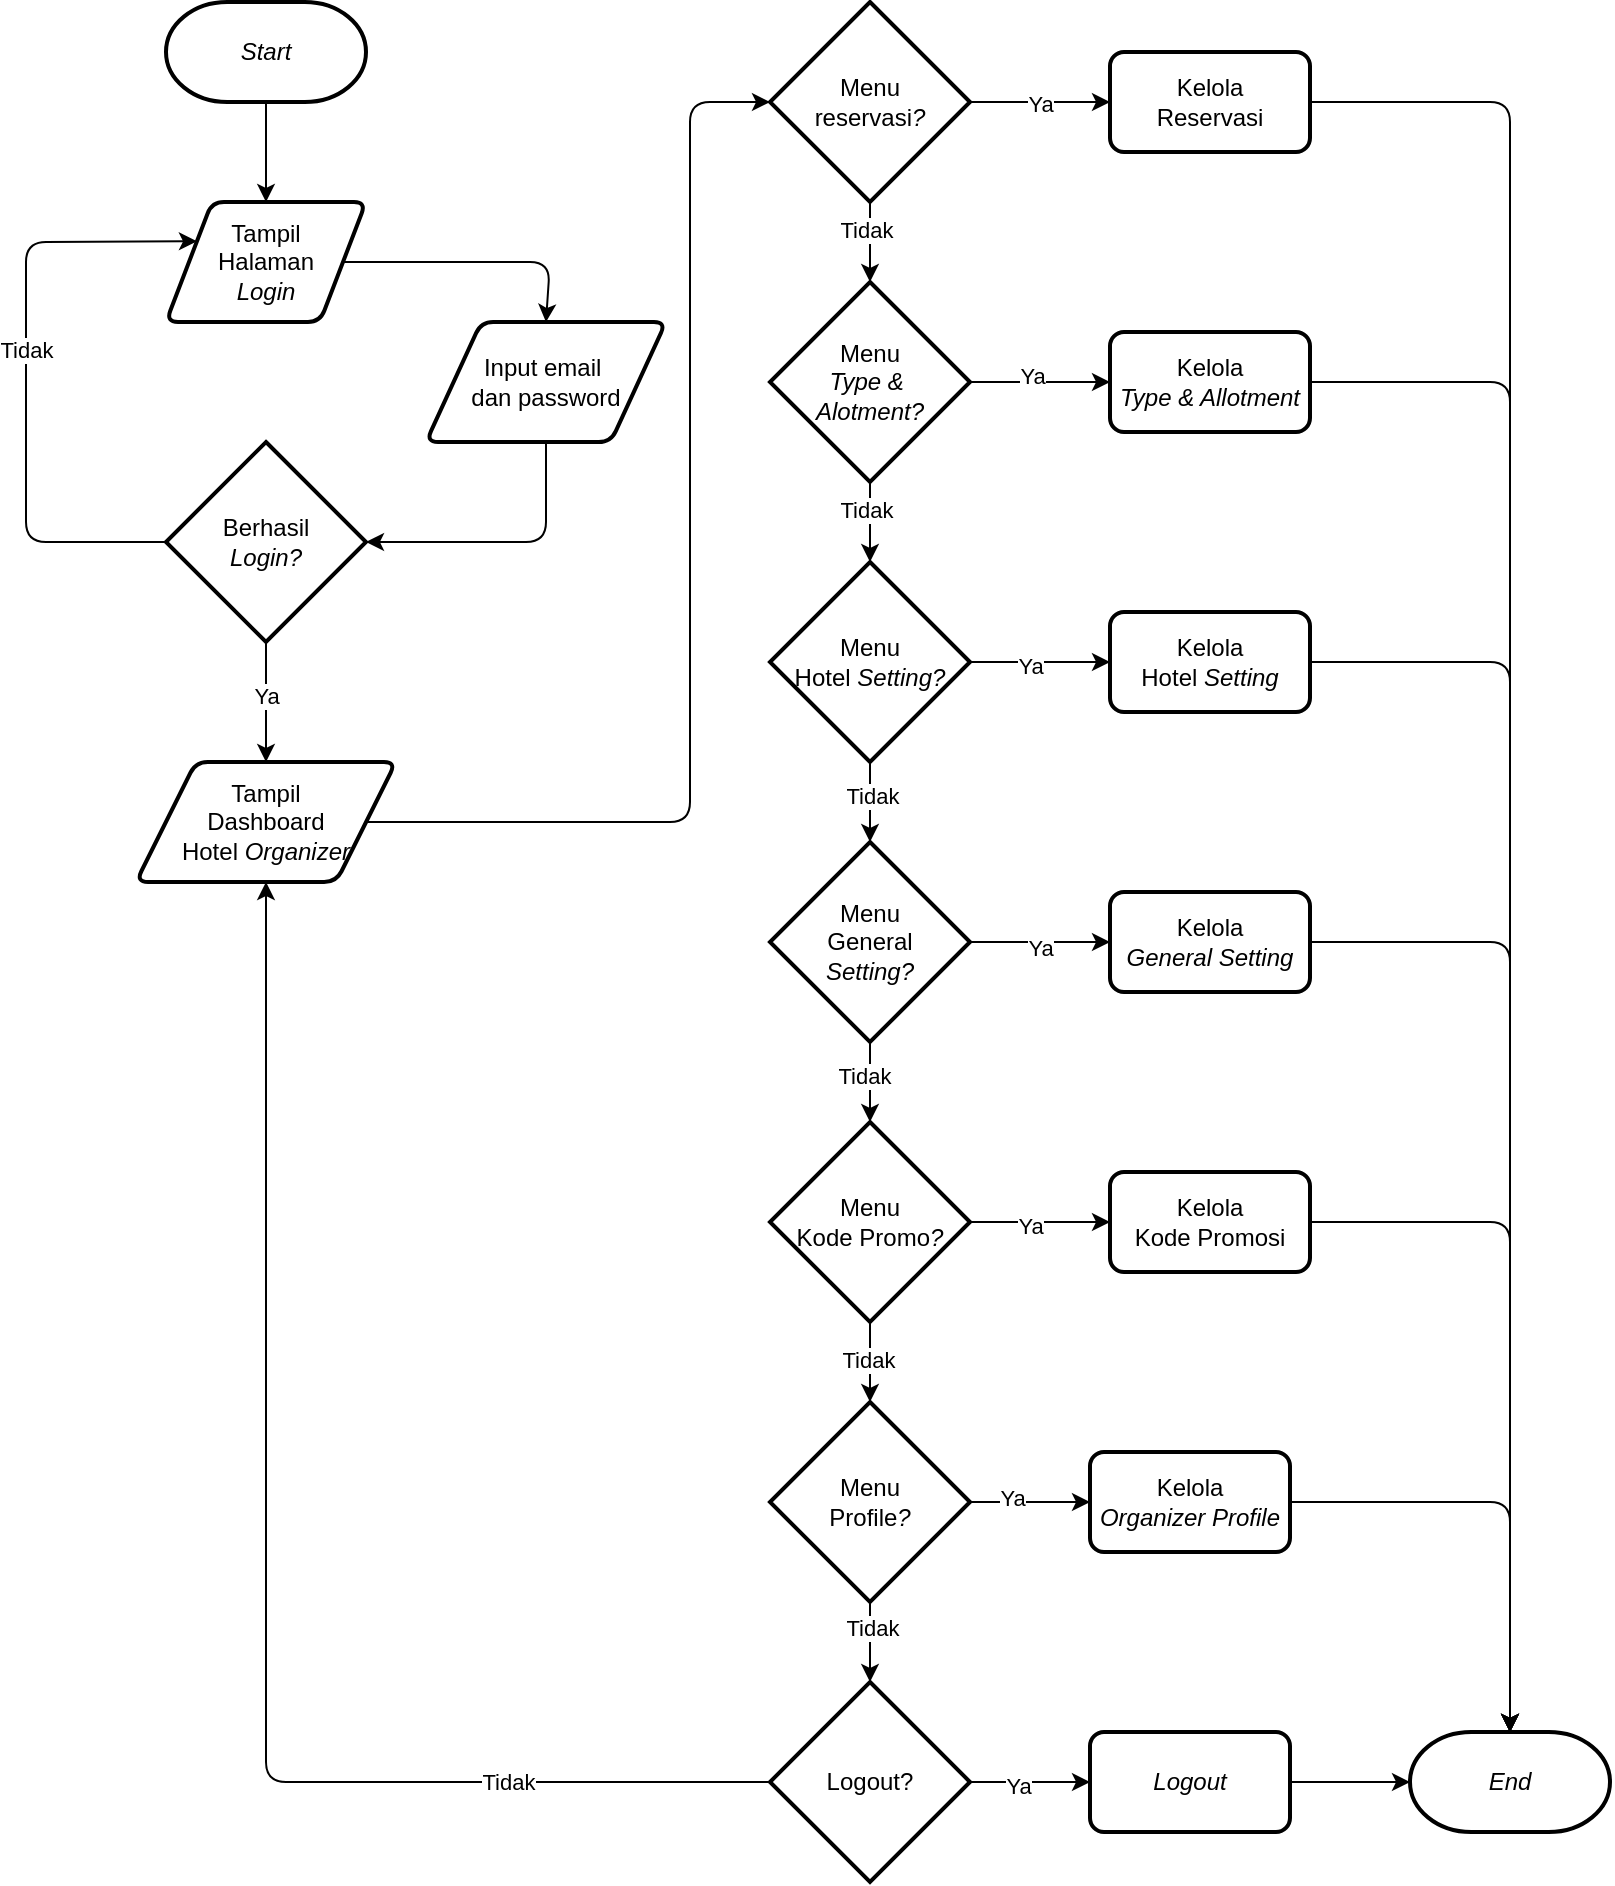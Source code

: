 <mxfile>
    <diagram id="fc9wXgCExDMXQAG-K6ON" name="flowchart-organizer">
        <mxGraphModel dx="1484" dy="1109" grid="1" gridSize="10" guides="1" tooltips="1" connect="1" arrows="1" fold="1" page="1" pageScale="1" pageWidth="850" pageHeight="1100" background="#FFFFFF" math="0" shadow="0">
            <root>
                <mxCell id="0"/>
                <mxCell id="1" parent="0"/>
                <mxCell id="tVjnIIMGy1WMqe7VppVI-1" style="edgeStyle=none;html=1;entryX=0.5;entryY=0;entryDx=0;entryDy=0;" parent="1" source="tVjnIIMGy1WMqe7VppVI-2" target="tVjnIIMGy1WMqe7VppVI-3" edge="1">
                    <mxGeometry relative="1" as="geometry"/>
                </mxCell>
                <mxCell id="tVjnIIMGy1WMqe7VppVI-2" value="&lt;i&gt;Start&lt;/i&gt;" style="strokeWidth=2;html=1;shape=mxgraph.flowchart.terminator;whiteSpace=wrap;" parent="1" vertex="1">
                    <mxGeometry x="99" y="40" width="100" height="50" as="geometry"/>
                </mxCell>
                <mxCell id="vT5jkG1OoV1Vqz4e5SD4-4" style="edgeStyle=none;html=1;entryX=0.5;entryY=0;entryDx=0;entryDy=0;" parent="1" source="tVjnIIMGy1WMqe7VppVI-3" target="95Rax6Hbe80_S2aS_rhL-1" edge="1">
                    <mxGeometry relative="1" as="geometry">
                        <Array as="points">
                            <mxPoint x="291" y="170"/>
                        </Array>
                        <mxPoint x="289" y="200" as="targetPoint"/>
                    </mxGeometry>
                </mxCell>
                <mxCell id="tVjnIIMGy1WMqe7VppVI-3" value="Tampil&lt;div&gt;Halaman&lt;div&gt;&lt;i&gt;Login&lt;/i&gt;&lt;/div&gt;&lt;/div&gt;" style="shape=parallelogram;html=1;strokeWidth=2;perimeter=parallelogramPerimeter;whiteSpace=wrap;rounded=1;arcSize=12;size=0.23;" parent="1" vertex="1">
                    <mxGeometry x="99" y="140" width="100" height="60" as="geometry"/>
                </mxCell>
                <mxCell id="tVjnIIMGy1WMqe7VppVI-4" style="edgeStyle=none;html=1;entryX=0;entryY=0.25;entryDx=0;entryDy=0;" parent="1" source="tVjnIIMGy1WMqe7VppVI-7" target="tVjnIIMGy1WMqe7VppVI-3" edge="1">
                    <mxGeometry relative="1" as="geometry">
                        <Array as="points">
                            <mxPoint x="29" y="310"/>
                            <mxPoint x="29" y="160"/>
                        </Array>
                    </mxGeometry>
                </mxCell>
                <mxCell id="tVjnIIMGy1WMqe7VppVI-5" value="Tidak" style="edgeLabel;html=1;align=center;verticalAlign=middle;resizable=0;points=[];" parent="tVjnIIMGy1WMqe7VppVI-4" vertex="1" connectable="0">
                    <mxGeometry x="0.087" relative="1" as="geometry">
                        <mxPoint as="offset"/>
                    </mxGeometry>
                </mxCell>
                <mxCell id="tVjnIIMGy1WMqe7VppVI-6" style="edgeStyle=none;html=1;entryX=0.5;entryY=0;entryDx=0;entryDy=0;" parent="1" source="tVjnIIMGy1WMqe7VppVI-7" target="6pJ02_igU3yIXkdUALtg-1" edge="1">
                    <mxGeometry relative="1" as="geometry">
                        <mxPoint x="149" y="420" as="targetPoint"/>
                    </mxGeometry>
                </mxCell>
                <mxCell id="tVjnIIMGy1WMqe7VppVI-14" value="Ya" style="edgeLabel;html=1;align=center;verticalAlign=middle;resizable=0;points=[];" parent="tVjnIIMGy1WMqe7VppVI-6" vertex="1" connectable="0">
                    <mxGeometry x="-0.109" relative="1" as="geometry">
                        <mxPoint as="offset"/>
                    </mxGeometry>
                </mxCell>
                <mxCell id="tVjnIIMGy1WMqe7VppVI-7" value="Berhasil&lt;div&gt;&lt;i&gt;Login?&lt;/i&gt;&lt;/div&gt;" style="strokeWidth=2;html=1;shape=mxgraph.flowchart.decision;whiteSpace=wrap;" parent="1" vertex="1">
                    <mxGeometry x="99" y="260" width="100" height="100" as="geometry"/>
                </mxCell>
                <mxCell id="6pJ02_igU3yIXkdUALtg-1" value="Tampil&lt;div&gt;Dashboard&lt;div&gt;Hotel &lt;i&gt;Organizer&lt;/i&gt;&lt;/div&gt;&lt;/div&gt;" style="shape=parallelogram;html=1;strokeWidth=2;perimeter=parallelogramPerimeter;whiteSpace=wrap;rounded=1;arcSize=12;size=0.23;" parent="1" vertex="1">
                    <mxGeometry x="84" y="420" width="130" height="60" as="geometry"/>
                </mxCell>
                <mxCell id="95Rax6Hbe80_S2aS_rhL-83" style="edgeStyle=none;html=1;entryX=0.5;entryY=0;entryDx=0;entryDy=0;entryPerimeter=0;" edge="1" parent="1" source="ZSSFZr6Kq4GCFvH2YbBB-1" target="ts_6Rz1maOentJAStTko-8">
                    <mxGeometry relative="1" as="geometry">
                        <mxPoint x="771" y="910" as="targetPoint"/>
                        <Array as="points">
                            <mxPoint x="771" y="90"/>
                        </Array>
                    </mxGeometry>
                </mxCell>
                <mxCell id="ZSSFZr6Kq4GCFvH2YbBB-1" value="Kelola&lt;div&gt;Reservasi&lt;/div&gt;" style="rounded=1;whiteSpace=wrap;html=1;absoluteArcSize=1;arcSize=14;strokeWidth=2;" parent="1" vertex="1">
                    <mxGeometry x="571" y="65" width="100" height="50" as="geometry"/>
                </mxCell>
                <mxCell id="ZSSFZr6Kq4GCFvH2YbBB-3" value="Kelola&lt;div&gt;Kode Promosi&lt;/div&gt;" style="rounded=1;whiteSpace=wrap;html=1;absoluteArcSize=1;arcSize=14;strokeWidth=2;" parent="1" vertex="1">
                    <mxGeometry x="571" y="625" width="100" height="50" as="geometry"/>
                </mxCell>
                <mxCell id="95Rax6Hbe80_S2aS_rhL-82" style="edgeStyle=none;html=1;entryX=0.5;entryY=0;entryDx=0;entryDy=0;entryPerimeter=0;" edge="1" parent="1" source="ZSSFZr6Kq4GCFvH2YbBB-4" target="ts_6Rz1maOentJAStTko-8">
                    <mxGeometry relative="1" as="geometry">
                        <mxPoint x="771" y="910" as="targetPoint"/>
                        <Array as="points">
                            <mxPoint x="771" y="230"/>
                        </Array>
                    </mxGeometry>
                </mxCell>
                <mxCell id="ZSSFZr6Kq4GCFvH2YbBB-4" value="Kelola&lt;div&gt;&lt;i&gt;Type &amp;amp; Allotment&lt;/i&gt;&lt;/div&gt;" style="rounded=1;whiteSpace=wrap;html=1;absoluteArcSize=1;arcSize=14;strokeWidth=2;" parent="1" vertex="1">
                    <mxGeometry x="571" y="205" width="100" height="50" as="geometry"/>
                </mxCell>
                <mxCell id="95Rax6Hbe80_S2aS_rhL-80" style="edgeStyle=none;html=1;entryX=0.5;entryY=0;entryDx=0;entryDy=0;entryPerimeter=0;" edge="1" parent="1" source="ZSSFZr6Kq4GCFvH2YbBB-5" target="ts_6Rz1maOentJAStTko-8">
                    <mxGeometry relative="1" as="geometry">
                        <mxPoint x="771" y="910" as="targetPoint"/>
                        <Array as="points">
                            <mxPoint x="771" y="510"/>
                        </Array>
                    </mxGeometry>
                </mxCell>
                <mxCell id="ZSSFZr6Kq4GCFvH2YbBB-5" value="Kelola&lt;div&gt;&lt;i&gt;General Setting&lt;/i&gt;&lt;/div&gt;" style="rounded=1;whiteSpace=wrap;html=1;absoluteArcSize=1;arcSize=14;strokeWidth=2;" parent="1" vertex="1">
                    <mxGeometry x="571" y="485" width="100" height="50" as="geometry"/>
                </mxCell>
                <mxCell id="ZSSFZr6Kq4GCFvH2YbBB-6" value="Kelola&lt;div&gt;Hotel &lt;i&gt;Setting&lt;/i&gt;&lt;/div&gt;" style="rounded=1;whiteSpace=wrap;html=1;absoluteArcSize=1;arcSize=14;strokeWidth=2;" parent="1" vertex="1">
                    <mxGeometry x="571" y="345" width="100" height="50" as="geometry"/>
                </mxCell>
                <mxCell id="ZSSFZr6Kq4GCFvH2YbBB-11" value="Kelola&lt;div&gt;&lt;i&gt;Organizer Profile&lt;/i&gt;&lt;/div&gt;" style="rounded=1;whiteSpace=wrap;html=1;absoluteArcSize=1;arcSize=14;strokeWidth=2;" parent="1" vertex="1">
                    <mxGeometry x="561" y="765" width="100" height="50" as="geometry"/>
                </mxCell>
                <mxCell id="ts_6Rz1maOentJAStTko-1" value="&lt;i&gt;Logout&lt;/i&gt;" style="rounded=1;whiteSpace=wrap;html=1;absoluteArcSize=1;arcSize=14;strokeWidth=2;" parent="1" vertex="1">
                    <mxGeometry x="561" y="905" width="100" height="50" as="geometry"/>
                </mxCell>
                <mxCell id="ts_6Rz1maOentJAStTko-8" value="&lt;i&gt;End&lt;/i&gt;" style="strokeWidth=2;html=1;shape=mxgraph.flowchart.terminator;whiteSpace=wrap;" parent="1" vertex="1">
                    <mxGeometry x="721" y="905" width="100" height="50" as="geometry"/>
                </mxCell>
                <mxCell id="vT5jkG1OoV1Vqz4e5SD4-7" style="edgeStyle=none;html=1;entryX=1;entryY=0.5;entryDx=0;entryDy=0;entryPerimeter=0;exitX=0.5;exitY=1;exitDx=0;exitDy=0;" parent="1" source="95Rax6Hbe80_S2aS_rhL-1" target="tVjnIIMGy1WMqe7VppVI-7" edge="1">
                    <mxGeometry relative="1" as="geometry">
                        <Array as="points">
                            <mxPoint x="289" y="310"/>
                        </Array>
                        <mxPoint x="289" y="248.333" as="sourcePoint"/>
                    </mxGeometry>
                </mxCell>
                <mxCell id="95Rax6Hbe80_S2aS_rhL-1" value="Input email&amp;nbsp;&lt;div&gt;dan password&lt;/div&gt;" style="shape=parallelogram;html=1;strokeWidth=2;perimeter=parallelogramPerimeter;whiteSpace=wrap;rounded=1;arcSize=12;size=0.23;" vertex="1" parent="1">
                    <mxGeometry x="229" y="200" width="120" height="60" as="geometry"/>
                </mxCell>
                <mxCell id="95Rax6Hbe80_S2aS_rhL-68" style="edgeStyle=none;html=1;entryX=0;entryY=0.5;entryDx=0;entryDy=0;" edge="1" parent="1" source="95Rax6Hbe80_S2aS_rhL-35" target="ZSSFZr6Kq4GCFvH2YbBB-4">
                    <mxGeometry relative="1" as="geometry"/>
                </mxCell>
                <mxCell id="95Rax6Hbe80_S2aS_rhL-73" value="Ya" style="edgeLabel;html=1;align=center;verticalAlign=middle;resizable=0;points=[];" vertex="1" connectable="0" parent="95Rax6Hbe80_S2aS_rhL-68">
                    <mxGeometry x="-0.143" y="3" relative="1" as="geometry">
                        <mxPoint x="1" as="offset"/>
                    </mxGeometry>
                </mxCell>
                <mxCell id="95Rax6Hbe80_S2aS_rhL-35" value="Menu&lt;div&gt;&lt;i&gt;Type &amp;amp;&amp;nbsp;&lt;/i&gt;&lt;/div&gt;&lt;div&gt;&lt;i&gt;Alotment?&lt;/i&gt;&lt;/div&gt;" style="strokeWidth=2;html=1;shape=mxgraph.flowchart.decision;whiteSpace=wrap;" vertex="1" parent="1">
                    <mxGeometry x="401" y="180" width="100" height="100" as="geometry"/>
                </mxCell>
                <mxCell id="95Rax6Hbe80_S2aS_rhL-66" style="edgeStyle=none;html=1;entryX=0;entryY=0.5;entryDx=0;entryDy=0;" edge="1" parent="1" source="95Rax6Hbe80_S2aS_rhL-39" target="ZSSFZr6Kq4GCFvH2YbBB-1">
                    <mxGeometry relative="1" as="geometry"/>
                </mxCell>
                <mxCell id="95Rax6Hbe80_S2aS_rhL-67" value="Ya" style="edgeLabel;html=1;align=center;verticalAlign=middle;resizable=0;points=[];" vertex="1" connectable="0" parent="95Rax6Hbe80_S2aS_rhL-66">
                    <mxGeometry x="-0.043" y="-1" relative="1" as="geometry">
                        <mxPoint x="1" as="offset"/>
                    </mxGeometry>
                </mxCell>
                <mxCell id="95Rax6Hbe80_S2aS_rhL-39" value="Menu&lt;div&gt;reservasi&lt;i&gt;?&lt;/i&gt;&lt;/div&gt;" style="strokeWidth=2;html=1;shape=mxgraph.flowchart.decision;whiteSpace=wrap;" vertex="1" parent="1">
                    <mxGeometry x="401" y="40" width="100" height="100" as="geometry"/>
                </mxCell>
                <mxCell id="95Rax6Hbe80_S2aS_rhL-59" style="edgeStyle=none;html=1;entryX=0;entryY=0.5;entryDx=0;entryDy=0;" edge="1" parent="1" source="95Rax6Hbe80_S2aS_rhL-42" target="ts_6Rz1maOentJAStTko-1">
                    <mxGeometry relative="1" as="geometry"/>
                </mxCell>
                <mxCell id="95Rax6Hbe80_S2aS_rhL-61" value="Ya" style="edgeLabel;html=1;align=center;verticalAlign=middle;resizable=0;points=[];" vertex="1" connectable="0" parent="95Rax6Hbe80_S2aS_rhL-59">
                    <mxGeometry x="-0.236" y="-2" relative="1" as="geometry">
                        <mxPoint x="1" as="offset"/>
                    </mxGeometry>
                </mxCell>
                <mxCell id="95Rax6Hbe80_S2aS_rhL-62" style="edgeStyle=none;html=1;entryX=0.5;entryY=1;entryDx=0;entryDy=0;" edge="1" parent="1" source="95Rax6Hbe80_S2aS_rhL-42" target="6pJ02_igU3yIXkdUALtg-1">
                    <mxGeometry relative="1" as="geometry">
                        <Array as="points">
                            <mxPoint x="149" y="930"/>
                        </Array>
                    </mxGeometry>
                </mxCell>
                <mxCell id="95Rax6Hbe80_S2aS_rhL-63" value="Tidak" style="edgeLabel;html=1;align=center;verticalAlign=middle;resizable=0;points=[];" vertex="1" connectable="0" parent="95Rax6Hbe80_S2aS_rhL-62">
                    <mxGeometry x="-0.623" relative="1" as="geometry">
                        <mxPoint x="1" as="offset"/>
                    </mxGeometry>
                </mxCell>
                <mxCell id="95Rax6Hbe80_S2aS_rhL-42" value="Logout?" style="strokeWidth=2;html=1;shape=mxgraph.flowchart.decision;whiteSpace=wrap;" vertex="1" parent="1">
                    <mxGeometry x="401" y="880" width="100" height="100" as="geometry"/>
                </mxCell>
                <mxCell id="95Rax6Hbe80_S2aS_rhL-71" style="edgeStyle=none;html=1;entryX=0;entryY=0.5;entryDx=0;entryDy=0;" edge="1" parent="1" source="95Rax6Hbe80_S2aS_rhL-43" target="ZSSFZr6Kq4GCFvH2YbBB-3">
                    <mxGeometry relative="1" as="geometry"/>
                </mxCell>
                <mxCell id="95Rax6Hbe80_S2aS_rhL-76" value="Ya" style="edgeLabel;html=1;align=center;verticalAlign=middle;resizable=0;points=[];" vertex="1" connectable="0" parent="95Rax6Hbe80_S2aS_rhL-71">
                    <mxGeometry x="-0.177" y="-2" relative="1" as="geometry">
                        <mxPoint x="1" as="offset"/>
                    </mxGeometry>
                </mxCell>
                <mxCell id="95Rax6Hbe80_S2aS_rhL-43" value="Menu&lt;div&gt;Kode Promo&lt;i&gt;?&lt;/i&gt;&lt;/div&gt;" style="strokeWidth=2;html=1;shape=mxgraph.flowchart.decision;whiteSpace=wrap;" vertex="1" parent="1">
                    <mxGeometry x="401" y="600" width="100" height="100" as="geometry"/>
                </mxCell>
                <mxCell id="95Rax6Hbe80_S2aS_rhL-70" style="edgeStyle=none;html=1;entryX=0;entryY=0.5;entryDx=0;entryDy=0;" edge="1" parent="1" source="95Rax6Hbe80_S2aS_rhL-44" target="ZSSFZr6Kq4GCFvH2YbBB-5">
                    <mxGeometry relative="1" as="geometry"/>
                </mxCell>
                <mxCell id="95Rax6Hbe80_S2aS_rhL-75" value="Ya" style="edgeLabel;html=1;align=center;verticalAlign=middle;resizable=0;points=[];" vertex="1" connectable="0" parent="95Rax6Hbe80_S2aS_rhL-70">
                    <mxGeometry x="-0.043" y="-3" relative="1" as="geometry">
                        <mxPoint x="1" as="offset"/>
                    </mxGeometry>
                </mxCell>
                <mxCell id="95Rax6Hbe80_S2aS_rhL-44" value="Menu&lt;div&gt;General&lt;/div&gt;&lt;div&gt;&lt;i&gt;Setting?&lt;/i&gt;&lt;/div&gt;" style="strokeWidth=2;html=1;shape=mxgraph.flowchart.decision;whiteSpace=wrap;" vertex="1" parent="1">
                    <mxGeometry x="401" y="460" width="100" height="100" as="geometry"/>
                </mxCell>
                <mxCell id="95Rax6Hbe80_S2aS_rhL-69" style="edgeStyle=none;html=1;entryX=0;entryY=0.5;entryDx=0;entryDy=0;" edge="1" parent="1" source="95Rax6Hbe80_S2aS_rhL-45" target="ZSSFZr6Kq4GCFvH2YbBB-6">
                    <mxGeometry relative="1" as="geometry"/>
                </mxCell>
                <mxCell id="95Rax6Hbe80_S2aS_rhL-74" value="Ya" style="edgeLabel;html=1;align=center;verticalAlign=middle;resizable=0;points=[];" vertex="1" connectable="0" parent="95Rax6Hbe80_S2aS_rhL-69">
                    <mxGeometry x="-0.177" y="-2" relative="1" as="geometry">
                        <mxPoint x="1" as="offset"/>
                    </mxGeometry>
                </mxCell>
                <mxCell id="95Rax6Hbe80_S2aS_rhL-45" value="Menu&lt;div&gt;Hotel &lt;i&gt;Setting?&lt;/i&gt;&lt;/div&gt;" style="strokeWidth=2;html=1;shape=mxgraph.flowchart.decision;whiteSpace=wrap;" vertex="1" parent="1">
                    <mxGeometry x="401" y="320" width="100" height="100" as="geometry"/>
                </mxCell>
                <mxCell id="95Rax6Hbe80_S2aS_rhL-72" style="edgeStyle=none;html=1;" edge="1" parent="1" source="95Rax6Hbe80_S2aS_rhL-46" target="ZSSFZr6Kq4GCFvH2YbBB-11">
                    <mxGeometry relative="1" as="geometry"/>
                </mxCell>
                <mxCell id="95Rax6Hbe80_S2aS_rhL-77" value="Ya" style="edgeLabel;html=1;align=center;verticalAlign=middle;resizable=0;points=[];" vertex="1" connectable="0" parent="95Rax6Hbe80_S2aS_rhL-72">
                    <mxGeometry x="-0.353" y="2" relative="1" as="geometry">
                        <mxPoint x="1" as="offset"/>
                    </mxGeometry>
                </mxCell>
                <mxCell id="95Rax6Hbe80_S2aS_rhL-46" value="Menu&lt;div&gt;Profile&lt;i&gt;?&lt;/i&gt;&lt;/div&gt;" style="strokeWidth=2;html=1;shape=mxgraph.flowchart.decision;whiteSpace=wrap;" vertex="1" parent="1">
                    <mxGeometry x="401" y="740" width="100" height="100" as="geometry"/>
                </mxCell>
                <mxCell id="95Rax6Hbe80_S2aS_rhL-47" style="edgeStyle=none;html=1;entryX=0.5;entryY=0;entryDx=0;entryDy=0;entryPerimeter=0;" edge="1" parent="1" source="95Rax6Hbe80_S2aS_rhL-39" target="95Rax6Hbe80_S2aS_rhL-35">
                    <mxGeometry relative="1" as="geometry"/>
                </mxCell>
                <mxCell id="95Rax6Hbe80_S2aS_rhL-48" value="Tidak" style="edgeLabel;html=1;align=center;verticalAlign=middle;resizable=0;points=[];" vertex="1" connectable="0" parent="95Rax6Hbe80_S2aS_rhL-47">
                    <mxGeometry x="-0.302" y="-2" relative="1" as="geometry">
                        <mxPoint as="offset"/>
                    </mxGeometry>
                </mxCell>
                <mxCell id="95Rax6Hbe80_S2aS_rhL-49" style="edgeStyle=none;html=1;entryX=0.5;entryY=0;entryDx=0;entryDy=0;entryPerimeter=0;" edge="1" parent="1" source="95Rax6Hbe80_S2aS_rhL-35" target="95Rax6Hbe80_S2aS_rhL-45">
                    <mxGeometry relative="1" as="geometry"/>
                </mxCell>
                <mxCell id="95Rax6Hbe80_S2aS_rhL-50" value="Tidak" style="edgeLabel;html=1;align=center;verticalAlign=middle;resizable=0;points=[];" vertex="1" connectable="0" parent="95Rax6Hbe80_S2aS_rhL-49">
                    <mxGeometry x="-0.302" y="-2" relative="1" as="geometry">
                        <mxPoint as="offset"/>
                    </mxGeometry>
                </mxCell>
                <mxCell id="95Rax6Hbe80_S2aS_rhL-51" style="edgeStyle=none;html=1;entryX=0.5;entryY=0;entryDx=0;entryDy=0;entryPerimeter=0;" edge="1" parent="1" source="95Rax6Hbe80_S2aS_rhL-45" target="95Rax6Hbe80_S2aS_rhL-44">
                    <mxGeometry relative="1" as="geometry"/>
                </mxCell>
                <mxCell id="95Rax6Hbe80_S2aS_rhL-52" value="Tidak" style="edgeLabel;html=1;align=center;verticalAlign=middle;resizable=0;points=[];" vertex="1" connectable="0" parent="95Rax6Hbe80_S2aS_rhL-51">
                    <mxGeometry x="-0.163" y="1" relative="1" as="geometry">
                        <mxPoint as="offset"/>
                    </mxGeometry>
                </mxCell>
                <mxCell id="95Rax6Hbe80_S2aS_rhL-53" style="edgeStyle=none;html=1;entryX=0.5;entryY=0;entryDx=0;entryDy=0;entryPerimeter=0;" edge="1" parent="1" source="95Rax6Hbe80_S2aS_rhL-44" target="95Rax6Hbe80_S2aS_rhL-43">
                    <mxGeometry relative="1" as="geometry"/>
                </mxCell>
                <mxCell id="95Rax6Hbe80_S2aS_rhL-54" value="Tidak" style="edgeLabel;html=1;align=center;verticalAlign=middle;resizable=0;points=[];" vertex="1" connectable="0" parent="95Rax6Hbe80_S2aS_rhL-53">
                    <mxGeometry x="-0.163" y="-3" relative="1" as="geometry">
                        <mxPoint as="offset"/>
                    </mxGeometry>
                </mxCell>
                <mxCell id="95Rax6Hbe80_S2aS_rhL-55" style="edgeStyle=none;html=1;entryX=0.5;entryY=0;entryDx=0;entryDy=0;entryPerimeter=0;" edge="1" parent="1" source="95Rax6Hbe80_S2aS_rhL-43" target="95Rax6Hbe80_S2aS_rhL-46">
                    <mxGeometry relative="1" as="geometry"/>
                </mxCell>
                <mxCell id="95Rax6Hbe80_S2aS_rhL-56" value="Tidak" style="edgeLabel;html=1;align=center;verticalAlign=middle;resizable=0;points=[];" vertex="1" connectable="0" parent="95Rax6Hbe80_S2aS_rhL-55">
                    <mxGeometry x="-0.052" y="-1" relative="1" as="geometry">
                        <mxPoint as="offset"/>
                    </mxGeometry>
                </mxCell>
                <mxCell id="95Rax6Hbe80_S2aS_rhL-57" style="edgeStyle=none;html=1;entryX=0.5;entryY=0;entryDx=0;entryDy=0;entryPerimeter=0;" edge="1" parent="1" source="95Rax6Hbe80_S2aS_rhL-46" target="95Rax6Hbe80_S2aS_rhL-42">
                    <mxGeometry relative="1" as="geometry"/>
                </mxCell>
                <mxCell id="95Rax6Hbe80_S2aS_rhL-58" value="Tidak" style="edgeLabel;html=1;align=center;verticalAlign=middle;resizable=0;points=[];" vertex="1" connectable="0" parent="95Rax6Hbe80_S2aS_rhL-57">
                    <mxGeometry x="-0.385" y="1" relative="1" as="geometry">
                        <mxPoint as="offset"/>
                    </mxGeometry>
                </mxCell>
                <mxCell id="95Rax6Hbe80_S2aS_rhL-60" style="edgeStyle=none;html=1;entryX=0;entryY=0.5;entryDx=0;entryDy=0;entryPerimeter=0;" edge="1" parent="1" source="ts_6Rz1maOentJAStTko-1" target="ts_6Rz1maOentJAStTko-8">
                    <mxGeometry relative="1" as="geometry"/>
                </mxCell>
                <mxCell id="95Rax6Hbe80_S2aS_rhL-64" style="edgeStyle=none;html=1;entryX=0;entryY=0.5;entryDx=0;entryDy=0;entryPerimeter=0;" edge="1" parent="1" source="6pJ02_igU3yIXkdUALtg-1" target="95Rax6Hbe80_S2aS_rhL-39">
                    <mxGeometry relative="1" as="geometry">
                        <Array as="points">
                            <mxPoint x="361" y="450"/>
                            <mxPoint x="361" y="90"/>
                        </Array>
                    </mxGeometry>
                </mxCell>
                <mxCell id="95Rax6Hbe80_S2aS_rhL-78" style="edgeStyle=none;html=1;entryX=0.5;entryY=0;entryDx=0;entryDy=0;entryPerimeter=0;" edge="1" parent="1" source="ZSSFZr6Kq4GCFvH2YbBB-11" target="ts_6Rz1maOentJAStTko-8">
                    <mxGeometry relative="1" as="geometry">
                        <Array as="points">
                            <mxPoint x="771" y="790"/>
                        </Array>
                    </mxGeometry>
                </mxCell>
                <mxCell id="95Rax6Hbe80_S2aS_rhL-79" style="edgeStyle=none;html=1;entryX=0.5;entryY=0;entryDx=0;entryDy=0;entryPerimeter=0;" edge="1" parent="1" source="ZSSFZr6Kq4GCFvH2YbBB-3" target="ts_6Rz1maOentJAStTko-8">
                    <mxGeometry relative="1" as="geometry">
                        <Array as="points">
                            <mxPoint x="771" y="650"/>
                        </Array>
                    </mxGeometry>
                </mxCell>
                <mxCell id="95Rax6Hbe80_S2aS_rhL-81" style="edgeStyle=none;html=1;entryX=0.5;entryY=0;entryDx=0;entryDy=0;entryPerimeter=0;" edge="1" parent="1" source="ZSSFZr6Kq4GCFvH2YbBB-6" target="ts_6Rz1maOentJAStTko-8">
                    <mxGeometry relative="1" as="geometry">
                        <Array as="points">
                            <mxPoint x="771" y="370"/>
                        </Array>
                    </mxGeometry>
                </mxCell>
            </root>
        </mxGraphModel>
    </diagram>
    <diagram id="jgIvAlP4XPj_Vf4-Wyw_" name="flowchart-admin">
        <mxGraphModel dx="1385" dy="1035" grid="1" gridSize="10" guides="1" tooltips="1" connect="1" arrows="1" fold="1" page="1" pageScale="1" pageWidth="850" pageHeight="1100" background="#FFFFFF" math="0" shadow="0">
            <root>
                <mxCell id="0"/>
                <mxCell id="1" parent="0"/>
                <mxCell id="ox4Kx2S2SUwuHIt8zr4Y-3" style="edgeStyle=none;html=1;" parent="1" source="ox4Kx2S2SUwuHIt8zr4Y-1" target="ox4Kx2S2SUwuHIt8zr4Y-2" edge="1">
                    <mxGeometry relative="1" as="geometry"/>
                </mxCell>
                <mxCell id="ox4Kx2S2SUwuHIt8zr4Y-1" value="&lt;i&gt;Start&lt;/i&gt;" style="strokeWidth=2;html=1;shape=mxgraph.flowchart.terminator;whiteSpace=wrap;" parent="1" vertex="1">
                    <mxGeometry x="90" y="50" width="100" height="50" as="geometry"/>
                </mxCell>
                <mxCell id="v0G7OplA9C6EgMvSG4Ew-4" style="edgeStyle=none;html=1;entryX=0.5;entryY=0;entryDx=0;entryDy=0;" parent="1" source="ox4Kx2S2SUwuHIt8zr4Y-2" target="MyJhE_w844o8dRdTQCV_-1" edge="1">
                    <mxGeometry relative="1" as="geometry">
                        <Array as="points">
                            <mxPoint x="260" y="180"/>
                        </Array>
                        <mxPoint x="280" y="220" as="targetPoint"/>
                    </mxGeometry>
                </mxCell>
                <mxCell id="ox4Kx2S2SUwuHIt8zr4Y-2" value="Tampil&lt;div&gt;Halaman&lt;div&gt;&lt;i&gt;Login&lt;/i&gt;&lt;/div&gt;&lt;/div&gt;" style="shape=parallelogram;html=1;strokeWidth=2;perimeter=parallelogramPerimeter;whiteSpace=wrap;rounded=1;arcSize=12;size=0.23;" parent="1" vertex="1">
                    <mxGeometry x="90" y="150" width="100" height="60" as="geometry"/>
                </mxCell>
                <mxCell id="ox4Kx2S2SUwuHIt8zr4Y-6" style="edgeStyle=none;html=1;entryX=0;entryY=0.25;entryDx=0;entryDy=0;" parent="1" source="ox4Kx2S2SUwuHIt8zr4Y-4" target="ox4Kx2S2SUwuHIt8zr4Y-2" edge="1">
                    <mxGeometry relative="1" as="geometry">
                        <Array as="points">
                            <mxPoint x="20" y="310"/>
                            <mxPoint x="20" y="170"/>
                        </Array>
                    </mxGeometry>
                </mxCell>
                <mxCell id="ox4Kx2S2SUwuHIt8zr4Y-7" value="Tidak" style="edgeLabel;html=1;align=center;verticalAlign=middle;resizable=0;points=[];" parent="ox4Kx2S2SUwuHIt8zr4Y-6" vertex="1" connectable="0">
                    <mxGeometry x="-0.107" y="1" relative="1" as="geometry">
                        <mxPoint as="offset"/>
                    </mxGeometry>
                </mxCell>
                <mxCell id="ox4Kx2S2SUwuHIt8zr4Y-8" style="edgeStyle=none;html=1;entryX=0.5;entryY=0;entryDx=0;entryDy=0;" parent="1" source="ox4Kx2S2SUwuHIt8zr4Y-4" target="ox4Kx2S2SUwuHIt8zr4Y-10" edge="1">
                    <mxGeometry relative="1" as="geometry">
                        <mxPoint x="140" y="450" as="targetPoint"/>
                    </mxGeometry>
                </mxCell>
                <mxCell id="ox4Kx2S2SUwuHIt8zr4Y-9" value="Ya" style="edgeLabel;html=1;align=center;verticalAlign=middle;resizable=0;points=[];" parent="ox4Kx2S2SUwuHIt8zr4Y-8" vertex="1" connectable="0">
                    <mxGeometry x="-0.206" relative="1" as="geometry">
                        <mxPoint as="offset"/>
                    </mxGeometry>
                </mxCell>
                <mxCell id="ox4Kx2S2SUwuHIt8zr4Y-4" value="&lt;i&gt;Login&lt;/i&gt;&lt;div&gt;Berhasil?&lt;/div&gt;" style="strokeWidth=2;html=1;shape=mxgraph.flowchart.decision;whiteSpace=wrap;" parent="1" vertex="1">
                    <mxGeometry x="90" y="260" width="100" height="100" as="geometry"/>
                </mxCell>
                <mxCell id="ox4Kx2S2SUwuHIt8zr4Y-10" value="Tampil&lt;div&gt;Dashboard&lt;div&gt;Admin&lt;/div&gt;&lt;/div&gt;" style="shape=parallelogram;html=1;strokeWidth=2;perimeter=parallelogramPerimeter;whiteSpace=wrap;rounded=1;arcSize=12;size=0.23;" parent="1" vertex="1">
                    <mxGeometry x="90" y="430" width="100" height="60" as="geometry"/>
                </mxCell>
                <mxCell id="6jJWZD4VBJcN1SThI6SO-41" style="edgeStyle=none;html=1;entryX=0.5;entryY=0;entryDx=0;entryDy=0;entryPerimeter=0;" edge="1" parent="1" source="ox4Kx2S2SUwuHIt8zr4Y-11" target="ox4Kx2S2SUwuHIt8zr4Y-29">
                    <mxGeometry relative="1" as="geometry">
                        <Array as="points">
                            <mxPoint x="740" y="100"/>
                        </Array>
                    </mxGeometry>
                </mxCell>
                <mxCell id="ox4Kx2S2SUwuHIt8zr4Y-11" value="Kelola Data&lt;div&gt;Hotel&lt;/div&gt;" style="rounded=1;whiteSpace=wrap;html=1;absoluteArcSize=1;arcSize=14;strokeWidth=2;" parent="1" vertex="1">
                    <mxGeometry x="510" y="75" width="100" height="50" as="geometry"/>
                </mxCell>
                <mxCell id="ox4Kx2S2SUwuHIt8zr4Y-13" value="Kelola Data&lt;div&gt;&lt;i&gt;User&lt;/i&gt;&lt;/div&gt;" style="rounded=1;whiteSpace=wrap;html=1;absoluteArcSize=1;arcSize=14;strokeWidth=2;" parent="1" vertex="1">
                    <mxGeometry x="510" y="215" width="100" height="50" as="geometry"/>
                </mxCell>
                <mxCell id="ox4Kx2S2SUwuHIt8zr4Y-14" value="Kelola Data&lt;div&gt;&lt;i&gt;Bed&lt;/i&gt;&lt;/div&gt;" style="rounded=1;whiteSpace=wrap;html=1;absoluteArcSize=1;arcSize=14;strokeWidth=2;" parent="1" vertex="1">
                    <mxGeometry x="510" y="355" width="100" height="50" as="geometry"/>
                </mxCell>
                <mxCell id="ox4Kx2S2SUwuHIt8zr4Y-15" value="Kelola Data&lt;div&gt;&lt;i&gt;Policy&lt;/i&gt;&lt;/div&gt;" style="rounded=1;whiteSpace=wrap;html=1;absoluteArcSize=1;arcSize=14;strokeWidth=2;" parent="1" vertex="1">
                    <mxGeometry x="510" y="635" width="100" height="50" as="geometry"/>
                </mxCell>
                <mxCell id="6jJWZD4VBJcN1SThI6SO-38" style="edgeStyle=none;html=1;entryX=0.5;entryY=0;entryDx=0;entryDy=0;entryPerimeter=0;" edge="1" parent="1" source="ox4Kx2S2SUwuHIt8zr4Y-16" target="ox4Kx2S2SUwuHIt8zr4Y-29">
                    <mxGeometry relative="1" as="geometry">
                        <mxPoint x="740" y="780" as="targetPoint"/>
                        <Array as="points">
                            <mxPoint x="740" y="520"/>
                        </Array>
                    </mxGeometry>
                </mxCell>
                <mxCell id="ox4Kx2S2SUwuHIt8zr4Y-16" value="Kelola Data&lt;div&gt;&lt;i&gt;Amenity&lt;/i&gt;&lt;/div&gt;" style="rounded=1;whiteSpace=wrap;html=1;absoluteArcSize=1;arcSize=14;strokeWidth=2;" parent="1" vertex="1">
                    <mxGeometry x="510" y="495" width="100" height="50" as="geometry"/>
                </mxCell>
                <mxCell id="6jJWZD4VBJcN1SThI6SO-36" style="edgeStyle=none;html=1;" edge="1" parent="1" source="ox4Kx2S2SUwuHIt8zr4Y-21" target="ox4Kx2S2SUwuHIt8zr4Y-29">
                    <mxGeometry relative="1" as="geometry"/>
                </mxCell>
                <mxCell id="ox4Kx2S2SUwuHIt8zr4Y-21" value="&lt;i&gt;Logout&lt;/i&gt;" style="rounded=1;whiteSpace=wrap;html=1;absoluteArcSize=1;arcSize=14;strokeWidth=2;" parent="1" vertex="1">
                    <mxGeometry x="510" y="775" width="100" height="50" as="geometry"/>
                </mxCell>
                <mxCell id="ox4Kx2S2SUwuHIt8zr4Y-29" value="&lt;i&gt;End&lt;/i&gt;" style="strokeWidth=2;html=1;shape=mxgraph.flowchart.terminator;whiteSpace=wrap;" parent="1" vertex="1">
                    <mxGeometry x="690" y="775" width="100" height="50" as="geometry"/>
                </mxCell>
                <mxCell id="v0G7OplA9C6EgMvSG4Ew-5" style="edgeStyle=none;html=1;entryX=1;entryY=0.5;entryDx=0;entryDy=0;entryPerimeter=0;exitX=0.5;exitY=1;exitDx=0;exitDy=0;" parent="1" source="MyJhE_w844o8dRdTQCV_-1" target="ox4Kx2S2SUwuHIt8zr4Y-4" edge="1">
                    <mxGeometry relative="1" as="geometry">
                        <Array as="points">
                            <mxPoint x="260" y="310"/>
                        </Array>
                        <mxPoint x="280" y="268.333" as="sourcePoint"/>
                    </mxGeometry>
                </mxCell>
                <mxCell id="MyJhE_w844o8dRdTQCV_-1" value="Input data&lt;div&gt;pendataran&lt;/div&gt;" style="shape=parallelogram;html=1;strokeWidth=2;perimeter=parallelogramPerimeter;whiteSpace=wrap;rounded=1;arcSize=12;size=0.23;" vertex="1" parent="1">
                    <mxGeometry x="210" y="210" width="100" height="60" as="geometry"/>
                </mxCell>
                <mxCell id="6jJWZD4VBJcN1SThI6SO-21" style="edgeStyle=none;html=1;entryX=0;entryY=0.5;entryDx=0;entryDy=0;" edge="1" parent="1" source="6jJWZD4VBJcN1SThI6SO-1" target="ox4Kx2S2SUwuHIt8zr4Y-11">
                    <mxGeometry relative="1" as="geometry"/>
                </mxCell>
                <mxCell id="6jJWZD4VBJcN1SThI6SO-25" value="Ya" style="edgeLabel;html=1;align=center;verticalAlign=middle;resizable=0;points=[];" vertex="1" connectable="0" parent="6jJWZD4VBJcN1SThI6SO-21">
                    <mxGeometry x="-0.211" y="-1" relative="1" as="geometry">
                        <mxPoint as="offset"/>
                    </mxGeometry>
                </mxCell>
                <mxCell id="6jJWZD4VBJcN1SThI6SO-1" value="Menu&amp;nbsp;&lt;div&gt;Hotel?&lt;/div&gt;" style="strokeWidth=2;html=1;shape=mxgraph.flowchart.decision;whiteSpace=wrap;" vertex="1" parent="1">
                    <mxGeometry x="340" y="50" width="100" height="100" as="geometry"/>
                </mxCell>
                <mxCell id="6jJWZD4VBJcN1SThI6SO-19" style="edgeStyle=none;html=1;entryX=0;entryY=0.5;entryDx=0;entryDy=0;" edge="1" parent="1" source="6jJWZD4VBJcN1SThI6SO-2" target="ox4Kx2S2SUwuHIt8zr4Y-21">
                    <mxGeometry relative="1" as="geometry">
                        <Array as="points"/>
                    </mxGeometry>
                </mxCell>
                <mxCell id="6jJWZD4VBJcN1SThI6SO-30" value="Ya" style="edgeLabel;html=1;align=center;verticalAlign=middle;resizable=0;points=[];" vertex="1" connectable="0" parent="6jJWZD4VBJcN1SThI6SO-19">
                    <mxGeometry x="-0.15" y="-1" relative="1" as="geometry">
                        <mxPoint as="offset"/>
                    </mxGeometry>
                </mxCell>
                <mxCell id="6jJWZD4VBJcN1SThI6SO-31" style="edgeStyle=none;html=1;entryX=0.5;entryY=1;entryDx=0;entryDy=0;" edge="1" parent="1" source="6jJWZD4VBJcN1SThI6SO-2" target="ox4Kx2S2SUwuHIt8zr4Y-10">
                    <mxGeometry relative="1" as="geometry">
                        <Array as="points">
                            <mxPoint x="140" y="800"/>
                        </Array>
                    </mxGeometry>
                </mxCell>
                <mxCell id="6jJWZD4VBJcN1SThI6SO-32" value="Tidak" style="edgeLabel;html=1;align=center;verticalAlign=middle;resizable=0;points=[];" vertex="1" connectable="0" parent="6jJWZD4VBJcN1SThI6SO-31">
                    <mxGeometry x="-0.671" y="-2" relative="1" as="geometry">
                        <mxPoint as="offset"/>
                    </mxGeometry>
                </mxCell>
                <mxCell id="6jJWZD4VBJcN1SThI6SO-2" value="&lt;span style=&quot;background-color: transparent;&quot;&gt;&lt;font color=&quot;#000000&quot;&gt;&lt;i&gt;Logout&lt;/i&gt;&lt;/font&gt;&lt;/span&gt;&lt;span style=&quot;color: rgb(63, 63, 63); background-color: transparent;&quot;&gt;?&lt;/span&gt;" style="strokeWidth=2;html=1;shape=mxgraph.flowchart.decision;whiteSpace=wrap;" vertex="1" parent="1">
                    <mxGeometry x="340" y="750" width="100" height="100" as="geometry"/>
                </mxCell>
                <mxCell id="6jJWZD4VBJcN1SThI6SO-24" style="edgeStyle=none;html=1;entryX=0;entryY=0.5;entryDx=0;entryDy=0;" edge="1" parent="1" source="6jJWZD4VBJcN1SThI6SO-3" target="ox4Kx2S2SUwuHIt8zr4Y-16">
                    <mxGeometry relative="1" as="geometry"/>
                </mxCell>
                <mxCell id="6jJWZD4VBJcN1SThI6SO-28" value="Ya" style="edgeLabel;html=1;align=center;verticalAlign=middle;resizable=0;points=[];" vertex="1" connectable="0" parent="6jJWZD4VBJcN1SThI6SO-24">
                    <mxGeometry x="0.06" y="-1" relative="1" as="geometry">
                        <mxPoint as="offset"/>
                    </mxGeometry>
                </mxCell>
                <mxCell id="6jJWZD4VBJcN1SThI6SO-3" value="Menu&amp;nbsp;&lt;div&gt;&lt;i&gt;Amenity&lt;/i&gt;?&lt;/div&gt;" style="strokeWidth=2;html=1;shape=mxgraph.flowchart.decision;whiteSpace=wrap;" vertex="1" parent="1">
                    <mxGeometry x="340" y="470" width="100" height="100" as="geometry"/>
                </mxCell>
                <mxCell id="6jJWZD4VBJcN1SThI6SO-23" style="edgeStyle=none;html=1;" edge="1" parent="1" source="6jJWZD4VBJcN1SThI6SO-4" target="ox4Kx2S2SUwuHIt8zr4Y-14">
                    <mxGeometry relative="1" as="geometry"/>
                </mxCell>
                <mxCell id="6jJWZD4VBJcN1SThI6SO-27" value="Ya" style="edgeLabel;html=1;align=center;verticalAlign=middle;resizable=0;points=[];" vertex="1" connectable="0" parent="6jJWZD4VBJcN1SThI6SO-23">
                    <mxGeometry x="-0.03" y="2" relative="1" as="geometry">
                        <mxPoint as="offset"/>
                    </mxGeometry>
                </mxCell>
                <mxCell id="6jJWZD4VBJcN1SThI6SO-4" value="Menu&amp;nbsp;&lt;div&gt;&lt;i&gt;Bed&lt;/i&gt;?&lt;/div&gt;" style="strokeWidth=2;html=1;shape=mxgraph.flowchart.decision;whiteSpace=wrap;" vertex="1" parent="1">
                    <mxGeometry x="340" y="330" width="100" height="100" as="geometry"/>
                </mxCell>
                <mxCell id="6jJWZD4VBJcN1SThI6SO-20" style="edgeStyle=none;html=1;entryX=0;entryY=0.5;entryDx=0;entryDy=0;" edge="1" parent="1" source="6jJWZD4VBJcN1SThI6SO-5" target="ox4Kx2S2SUwuHIt8zr4Y-15">
                    <mxGeometry relative="1" as="geometry"/>
                </mxCell>
                <mxCell id="6jJWZD4VBJcN1SThI6SO-29" value="Ya" style="edgeLabel;html=1;align=center;verticalAlign=middle;resizable=0;points=[];" vertex="1" connectable="0" parent="6jJWZD4VBJcN1SThI6SO-20">
                    <mxGeometry x="-0.0" y="2" relative="1" as="geometry">
                        <mxPoint as="offset"/>
                    </mxGeometry>
                </mxCell>
                <mxCell id="6jJWZD4VBJcN1SThI6SO-5" value="Menu&amp;nbsp;&lt;div&gt;&lt;i&gt;Policy&lt;/i&gt;?&lt;/div&gt;" style="strokeWidth=2;html=1;shape=mxgraph.flowchart.decision;whiteSpace=wrap;" vertex="1" parent="1">
                    <mxGeometry x="340" y="610" width="100" height="100" as="geometry"/>
                </mxCell>
                <mxCell id="6jJWZD4VBJcN1SThI6SO-22" style="edgeStyle=none;html=1;entryX=0;entryY=0.5;entryDx=0;entryDy=0;" edge="1" parent="1" source="6jJWZD4VBJcN1SThI6SO-6" target="ox4Kx2S2SUwuHIt8zr4Y-13">
                    <mxGeometry relative="1" as="geometry"/>
                </mxCell>
                <mxCell id="6jJWZD4VBJcN1SThI6SO-26" value="Ya" style="edgeLabel;html=1;align=center;verticalAlign=middle;resizable=0;points=[];" vertex="1" connectable="0" parent="6jJWZD4VBJcN1SThI6SO-22">
                    <mxGeometry x="-0.0" y="2" relative="1" as="geometry">
                        <mxPoint as="offset"/>
                    </mxGeometry>
                </mxCell>
                <mxCell id="6jJWZD4VBJcN1SThI6SO-6" value="Menu&amp;nbsp;&lt;div&gt;&lt;i&gt;User&lt;/i&gt;?&lt;/div&gt;" style="strokeWidth=2;html=1;shape=mxgraph.flowchart.decision;whiteSpace=wrap;" vertex="1" parent="1">
                    <mxGeometry x="340" y="190" width="100" height="100" as="geometry"/>
                </mxCell>
                <mxCell id="6jJWZD4VBJcN1SThI6SO-7" style="edgeStyle=none;html=1;entryX=0;entryY=0.5;entryDx=0;entryDy=0;entryPerimeter=0;" edge="1" parent="1" source="ox4Kx2S2SUwuHIt8zr4Y-10" target="6jJWZD4VBJcN1SThI6SO-1">
                    <mxGeometry relative="1" as="geometry">
                        <Array as="points">
                            <mxPoint x="320" y="460"/>
                            <mxPoint x="320" y="100"/>
                        </Array>
                    </mxGeometry>
                </mxCell>
                <mxCell id="6jJWZD4VBJcN1SThI6SO-8" style="edgeStyle=none;html=1;entryX=0.5;entryY=0;entryDx=0;entryDy=0;entryPerimeter=0;" edge="1" parent="1" source="6jJWZD4VBJcN1SThI6SO-1" target="6jJWZD4VBJcN1SThI6SO-6">
                    <mxGeometry relative="1" as="geometry"/>
                </mxCell>
                <mxCell id="6jJWZD4VBJcN1SThI6SO-14" value="Tidak" style="edgeLabel;html=1;align=center;verticalAlign=middle;resizable=0;points=[];" vertex="1" connectable="0" parent="6jJWZD4VBJcN1SThI6SO-8">
                    <mxGeometry x="0.007" relative="1" as="geometry">
                        <mxPoint as="offset"/>
                    </mxGeometry>
                </mxCell>
                <mxCell id="6jJWZD4VBJcN1SThI6SO-10" style="edgeStyle=none;html=1;entryX=0.5;entryY=0;entryDx=0;entryDy=0;entryPerimeter=0;" edge="1" parent="1" source="6jJWZD4VBJcN1SThI6SO-6" target="6jJWZD4VBJcN1SThI6SO-4">
                    <mxGeometry relative="1" as="geometry"/>
                </mxCell>
                <mxCell id="6jJWZD4VBJcN1SThI6SO-15" value="Tidak" style="edgeLabel;html=1;align=center;verticalAlign=middle;resizable=0;points=[];" vertex="1" connectable="0" parent="6jJWZD4VBJcN1SThI6SO-10">
                    <mxGeometry x="-0.327" relative="1" as="geometry">
                        <mxPoint as="offset"/>
                    </mxGeometry>
                </mxCell>
                <mxCell id="6jJWZD4VBJcN1SThI6SO-11" style="edgeStyle=none;html=1;entryX=0.5;entryY=0;entryDx=0;entryDy=0;entryPerimeter=0;" edge="1" parent="1" source="6jJWZD4VBJcN1SThI6SO-4" target="6jJWZD4VBJcN1SThI6SO-3">
                    <mxGeometry relative="1" as="geometry"/>
                </mxCell>
                <mxCell id="6jJWZD4VBJcN1SThI6SO-16" value="Tidak" style="edgeLabel;html=1;align=center;verticalAlign=middle;resizable=0;points=[];" vertex="1" connectable="0" parent="6jJWZD4VBJcN1SThI6SO-11">
                    <mxGeometry x="-0.115" y="-1" relative="1" as="geometry">
                        <mxPoint as="offset"/>
                    </mxGeometry>
                </mxCell>
                <mxCell id="6jJWZD4VBJcN1SThI6SO-12" style="edgeStyle=none;html=1;entryX=0.5;entryY=0;entryDx=0;entryDy=0;entryPerimeter=0;" edge="1" parent="1" source="6jJWZD4VBJcN1SThI6SO-3" target="6jJWZD4VBJcN1SThI6SO-5">
                    <mxGeometry relative="1" as="geometry"/>
                </mxCell>
                <mxCell id="6jJWZD4VBJcN1SThI6SO-17" value="Tidak" style="edgeLabel;html=1;align=center;verticalAlign=middle;resizable=0;points=[];" vertex="1" connectable="0" parent="6jJWZD4VBJcN1SThI6SO-12">
                    <mxGeometry x="-0.166" y="-1" relative="1" as="geometry">
                        <mxPoint as="offset"/>
                    </mxGeometry>
                </mxCell>
                <mxCell id="6jJWZD4VBJcN1SThI6SO-13" style="edgeStyle=none;html=1;entryX=0.5;entryY=0;entryDx=0;entryDy=0;entryPerimeter=0;" edge="1" parent="1" source="6jJWZD4VBJcN1SThI6SO-5" target="6jJWZD4VBJcN1SThI6SO-2">
                    <mxGeometry relative="1" as="geometry"/>
                </mxCell>
                <mxCell id="6jJWZD4VBJcN1SThI6SO-18" value="Tidak" style="edgeLabel;html=1;align=center;verticalAlign=middle;resizable=0;points=[];" vertex="1" connectable="0" parent="6jJWZD4VBJcN1SThI6SO-13">
                    <mxGeometry x="-0.135" y="1" relative="1" as="geometry">
                        <mxPoint as="offset"/>
                    </mxGeometry>
                </mxCell>
                <mxCell id="6jJWZD4VBJcN1SThI6SO-37" style="edgeStyle=none;html=1;entryX=0.5;entryY=0;entryDx=0;entryDy=0;entryPerimeter=0;" edge="1" parent="1" source="ox4Kx2S2SUwuHIt8zr4Y-15" target="ox4Kx2S2SUwuHIt8zr4Y-29">
                    <mxGeometry relative="1" as="geometry">
                        <Array as="points">
                            <mxPoint x="740" y="660"/>
                        </Array>
                    </mxGeometry>
                </mxCell>
                <mxCell id="6jJWZD4VBJcN1SThI6SO-39" style="edgeStyle=none;html=1;entryX=0.5;entryY=0;entryDx=0;entryDy=0;entryPerimeter=0;" edge="1" parent="1" source="ox4Kx2S2SUwuHIt8zr4Y-14" target="ox4Kx2S2SUwuHIt8zr4Y-29">
                    <mxGeometry relative="1" as="geometry">
                        <Array as="points">
                            <mxPoint x="740" y="380"/>
                        </Array>
                    </mxGeometry>
                </mxCell>
                <mxCell id="6jJWZD4VBJcN1SThI6SO-40" style="edgeStyle=none;html=1;entryX=0.5;entryY=0;entryDx=0;entryDy=0;entryPerimeter=0;" edge="1" parent="1" source="ox4Kx2S2SUwuHIt8zr4Y-13" target="ox4Kx2S2SUwuHIt8zr4Y-29">
                    <mxGeometry relative="1" as="geometry">
                        <Array as="points">
                            <mxPoint x="740" y="240"/>
                        </Array>
                    </mxGeometry>
                </mxCell>
            </root>
        </mxGraphModel>
    </diagram>
    <diagram id="L-oZJXDIjTuEw2efb9Fh" name="flowchart-register-organizer">
        <mxGraphModel dx="1222" dy="913" grid="1" gridSize="10" guides="1" tooltips="1" connect="1" arrows="1" fold="1" page="1" pageScale="1" pageWidth="850" pageHeight="1100" background="#FFFFFF" math="0" shadow="0">
            <root>
                <mxCell id="0"/>
                <mxCell id="1" parent="0"/>
                <mxCell id="S1ZC7FjXzpMwnruhzQ8e-2" style="edgeStyle=none;html=1;entryX=0.5;entryY=0;entryDx=0;entryDy=0;" parent="1" source="pf07X9RWK4_XGWJmdX0P-1" target="S1ZC7FjXzpMwnruhzQ8e-1" edge="1">
                    <mxGeometry relative="1" as="geometry"/>
                </mxCell>
                <mxCell id="pf07X9RWK4_XGWJmdX0P-1" value="&lt;i&gt;Start&lt;/i&gt;" style="strokeWidth=2;html=1;shape=mxgraph.flowchart.terminator;whiteSpace=wrap;" parent="1" vertex="1">
                    <mxGeometry x="350" y="40" width="100" height="50" as="geometry"/>
                </mxCell>
                <mxCell id="AkqKIIdckj8jgL5EyVlT-4" style="edgeStyle=none;html=1;entryX=0.5;entryY=0;entryDx=0;entryDy=0;" parent="1" source="S1ZC7FjXzpMwnruhzQ8e-1" target="ph2R9t1SUNjEMbQ8qozH-1" edge="1">
                    <mxGeometry relative="1" as="geometry">
                        <Array as="points">
                            <mxPoint x="520" y="170"/>
                        </Array>
                        <mxPoint x="550" y="210" as="targetPoint"/>
                    </mxGeometry>
                </mxCell>
                <mxCell id="S1ZC7FjXzpMwnruhzQ8e-1" value="Tampil&lt;div&gt;Halaman&lt;div&gt;pendaftaran&lt;/div&gt;&lt;/div&gt;" style="shape=parallelogram;html=1;strokeWidth=2;perimeter=parallelogramPerimeter;whiteSpace=wrap;rounded=1;arcSize=12;size=0.23;" parent="1" vertex="1">
                    <mxGeometry x="350" y="140" width="100" height="60" as="geometry"/>
                </mxCell>
                <mxCell id="O-o8QjgB1x9fLEL5UZ3A-3" style="edgeStyle=none;html=1;entryX=0;entryY=0.25;entryDx=0;entryDy=0;" parent="1" source="O-o8QjgB1x9fLEL5UZ3A-1" target="S1ZC7FjXzpMwnruhzQ8e-1" edge="1">
                    <mxGeometry relative="1" as="geometry">
                        <Array as="points">
                            <mxPoint x="280" y="310"/>
                            <mxPoint x="280" y="160"/>
                        </Array>
                    </mxGeometry>
                </mxCell>
                <mxCell id="O-o8QjgB1x9fLEL5UZ3A-4" value="Tidak" style="edgeLabel;html=1;align=center;verticalAlign=middle;resizable=0;points=[];" parent="O-o8QjgB1x9fLEL5UZ3A-3" vertex="1" connectable="0">
                    <mxGeometry x="0.087" relative="1" as="geometry">
                        <mxPoint as="offset"/>
                    </mxGeometry>
                </mxCell>
                <mxCell id="6BRReszsOXY_idxQ_ngb-2" style="edgeStyle=none;html=1;entryX=0.5;entryY=0;entryDx=0;entryDy=0;" parent="1" source="O-o8QjgB1x9fLEL5UZ3A-1" target="6BRReszsOXY_idxQ_ngb-1" edge="1">
                    <mxGeometry relative="1" as="geometry"/>
                </mxCell>
                <mxCell id="6BRReszsOXY_idxQ_ngb-4" value="Ya" style="edgeLabel;html=1;align=center;verticalAlign=middle;resizable=0;points=[];" parent="6BRReszsOXY_idxQ_ngb-2" vertex="1" connectable="0">
                    <mxGeometry x="-0.171" relative="1" as="geometry">
                        <mxPoint as="offset"/>
                    </mxGeometry>
                </mxCell>
                <mxCell id="O-o8QjgB1x9fLEL5UZ3A-1" value="Berhasil&lt;div&gt;daftar?&lt;/div&gt;" style="strokeWidth=2;html=1;shape=mxgraph.flowchart.decision;whiteSpace=wrap;" parent="1" vertex="1">
                    <mxGeometry x="350" y="260" width="100" height="100" as="geometry"/>
                </mxCell>
                <mxCell id="O-o8QjgB1x9fLEL5UZ3A-6" value="Tampil&lt;div&gt;Halaman&lt;div&gt;&lt;i&gt;Login&lt;/i&gt;&lt;/div&gt;&lt;/div&gt;" style="shape=parallelogram;html=1;strokeWidth=2;perimeter=parallelogramPerimeter;whiteSpace=wrap;rounded=1;arcSize=12;size=0.23;" parent="1" vertex="1">
                    <mxGeometry x="350" y="520" width="100" height="60" as="geometry"/>
                </mxCell>
                <mxCell id="O-o8QjgB1x9fLEL5UZ3A-8" value="Menunggu&lt;div&gt;konfirmasi&lt;/div&gt;&lt;div&gt;admin&lt;/div&gt;" style="strokeWidth=2;html=1;shape=mxgraph.flowchart.delay;whiteSpace=wrap;" parent="1" vertex="1">
                    <mxGeometry x="180" y="630" width="100" height="60" as="geometry"/>
                </mxCell>
                <mxCell id="O-o8QjgB1x9fLEL5UZ3A-10" value="&lt;i&gt;End&lt;/i&gt;" style="strokeWidth=2;html=1;shape=mxgraph.flowchart.terminator;whiteSpace=wrap;" parent="1" vertex="1">
                    <mxGeometry x="650" y="635" width="100" height="50" as="geometry"/>
                </mxCell>
                <mxCell id="AkqKIIdckj8jgL5EyVlT-6" style="edgeStyle=none;html=1;entryX=1;entryY=0.5;entryDx=0;entryDy=0;entryPerimeter=0;exitX=0.5;exitY=1;exitDx=0;exitDy=0;" parent="1" source="ph2R9t1SUNjEMbQ8qozH-1" target="O-o8QjgB1x9fLEL5UZ3A-1" edge="1">
                    <mxGeometry relative="1" as="geometry">
                        <Array as="points">
                            <mxPoint x="520" y="310"/>
                        </Array>
                        <mxPoint x="550" y="268.333" as="sourcePoint"/>
                    </mxGeometry>
                </mxCell>
                <mxCell id="6BRReszsOXY_idxQ_ngb-3" style="edgeStyle=none;html=1;entryX=0.5;entryY=0;entryDx=0;entryDy=0;" parent="1" source="6BRReszsOXY_idxQ_ngb-1" target="O-o8QjgB1x9fLEL5UZ3A-6" edge="1">
                    <mxGeometry relative="1" as="geometry"/>
                </mxCell>
                <mxCell id="6BRReszsOXY_idxQ_ngb-1" value="Notifikasi &lt;i&gt;email&amp;nbsp;&lt;/i&gt;&lt;div&gt;berhasil register&lt;/div&gt;" style="rounded=1;whiteSpace=wrap;html=1;absoluteArcSize=1;arcSize=14;strokeWidth=2;" parent="1" vertex="1">
                    <mxGeometry x="350" y="410" width="100" height="60" as="geometry"/>
                </mxCell>
                <mxCell id="6BRReszsOXY_idxQ_ngb-5" value="Notifikasi &lt;i&gt;email&amp;nbsp;&lt;/i&gt;&lt;div&gt;konfirmasi&lt;/div&gt;" style="rounded=1;whiteSpace=wrap;html=1;absoluteArcSize=1;arcSize=14;strokeWidth=2;" parent="1" vertex="1">
                    <mxGeometry x="500" y="630" width="100" height="60" as="geometry"/>
                </mxCell>
                <mxCell id="6BRReszsOXY_idxQ_ngb-7" style="edgeStyle=none;html=1;entryX=0;entryY=0.5;entryDx=0;entryDy=0;entryPerimeter=0;" parent="1" source="6BRReszsOXY_idxQ_ngb-5" target="O-o8QjgB1x9fLEL5UZ3A-10" edge="1">
                    <mxGeometry relative="1" as="geometry"/>
                </mxCell>
                <mxCell id="ph2R9t1SUNjEMbQ8qozH-1" value="Input data&lt;div&gt;pendataran&lt;/div&gt;" style="shape=parallelogram;html=1;strokeWidth=2;perimeter=parallelogramPerimeter;whiteSpace=wrap;rounded=1;arcSize=12;size=0.23;" vertex="1" parent="1">
                    <mxGeometry x="470" y="200" width="100" height="60" as="geometry"/>
                </mxCell>
                <mxCell id="ph2R9t1SUNjEMbQ8qozH-4" style="edgeStyle=none;html=1;entryX=0;entryY=0.5;entryDx=0;entryDy=0;" edge="1" parent="1" source="ph2R9t1SUNjEMbQ8qozH-2" target="6BRReszsOXY_idxQ_ngb-5">
                    <mxGeometry relative="1" as="geometry"/>
                </mxCell>
                <mxCell id="ph2R9t1SUNjEMbQ8qozH-7" value="Ya" style="edgeLabel;html=1;align=center;verticalAlign=middle;resizable=0;points=[];" vertex="1" connectable="0" parent="ph2R9t1SUNjEMbQ8qozH-4">
                    <mxGeometry x="-0.08" y="-1" relative="1" as="geometry">
                        <mxPoint x="-2" y="-1" as="offset"/>
                    </mxGeometry>
                </mxCell>
                <mxCell id="ph2R9t1SUNjEMbQ8qozH-2" value="Akun sudah&lt;div&gt;disetujui&lt;/div&gt;&lt;div&gt;admin?&lt;/div&gt;" style="strokeWidth=2;html=1;shape=mxgraph.flowchart.decision;whiteSpace=wrap;" vertex="1" parent="1">
                    <mxGeometry x="350" y="610" width="100" height="100" as="geometry"/>
                </mxCell>
                <mxCell id="ph2R9t1SUNjEMbQ8qozH-3" style="edgeStyle=none;html=1;entryX=0.5;entryY=0;entryDx=0;entryDy=0;entryPerimeter=0;" edge="1" parent="1" source="O-o8QjgB1x9fLEL5UZ3A-6" target="ph2R9t1SUNjEMbQ8qozH-2">
                    <mxGeometry relative="1" as="geometry"/>
                </mxCell>
                <mxCell id="ph2R9t1SUNjEMbQ8qozH-5" style="edgeStyle=none;html=1;entryX=1;entryY=0.5;entryDx=0;entryDy=0;entryPerimeter=0;" edge="1" parent="1" source="ph2R9t1SUNjEMbQ8qozH-2" target="O-o8QjgB1x9fLEL5UZ3A-8">
                    <mxGeometry relative="1" as="geometry"/>
                </mxCell>
                <mxCell id="ph2R9t1SUNjEMbQ8qozH-6" value="Tidak" style="edgeLabel;html=1;align=center;verticalAlign=middle;resizable=0;points=[];" vertex="1" connectable="0" parent="ph2R9t1SUNjEMbQ8qozH-5">
                    <mxGeometry x="0.028" relative="1" as="geometry">
                        <mxPoint as="offset"/>
                    </mxGeometry>
                </mxCell>
                <mxCell id="ph2R9t1SUNjEMbQ8qozH-8" style="edgeStyle=none;html=1;entryX=0.5;entryY=1;entryDx=0;entryDy=0;entryPerimeter=0;" edge="1" parent="1" source="O-o8QjgB1x9fLEL5UZ3A-8" target="O-o8QjgB1x9fLEL5UZ3A-10">
                    <mxGeometry relative="1" as="geometry">
                        <Array as="points">
                            <mxPoint x="230" y="720"/>
                            <mxPoint x="700" y="720"/>
                        </Array>
                    </mxGeometry>
                </mxCell>
            </root>
        </mxGraphModel>
    </diagram>
    <diagram id="y3jELBuJVOb5YGVnnN5f" name="flowchart-reservation-public">
        <mxGraphModel dx="1039" dy="776" grid="1" gridSize="10" guides="1" tooltips="1" connect="1" arrows="1" fold="1" page="1" pageScale="1" pageWidth="850" pageHeight="1100" background="#FFFFFF" math="0" shadow="0">
            <root>
                <mxCell id="0"/>
                <mxCell id="1" parent="0"/>
                <mxCell id="8qg_CNQ1PX7ZSQkLcRPL-3" style="edgeStyle=none;html=1;entryX=0.5;entryY=0;entryDx=0;entryDy=0;" parent="1" source="8qg_CNQ1PX7ZSQkLcRPL-1" target="8qg_CNQ1PX7ZSQkLcRPL-2" edge="1">
                    <mxGeometry relative="1" as="geometry"/>
                </mxCell>
                <mxCell id="8qg_CNQ1PX7ZSQkLcRPL-1" value="&lt;i&gt;Start&lt;/i&gt;" style="strokeWidth=2;html=1;shape=mxgraph.flowchart.terminator;whiteSpace=wrap;" parent="1" vertex="1">
                    <mxGeometry x="188" y="15" width="100" height="50" as="geometry"/>
                </mxCell>
                <mxCell id="gfxZMlm5XoqIyuG4suPk-11" style="edgeStyle=none;html=1;entryX=0.5;entryY=0;entryDx=0;entryDy=0;" parent="1" source="8qg_CNQ1PX7ZSQkLcRPL-2" target="x2MqgEU6KpwUpFTp53_j-1" edge="1">
                    <mxGeometry relative="1" as="geometry">
                        <mxPoint x="238" y="220" as="targetPoint"/>
                    </mxGeometry>
                </mxCell>
                <mxCell id="8qg_CNQ1PX7ZSQkLcRPL-2" value="Tampil&lt;div&gt;Halaman&lt;div&gt;Reservasi&lt;/div&gt;&lt;/div&gt;" style="shape=parallelogram;html=1;strokeWidth=2;perimeter=parallelogramPerimeter;whiteSpace=wrap;rounded=1;arcSize=12;size=0.23;" parent="1" vertex="1">
                    <mxGeometry x="188" y="115" width="100" height="60" as="geometry"/>
                </mxCell>
                <mxCell id="8qg_CNQ1PX7ZSQkLcRPL-4" value="Cek ketersediaan&lt;div&gt;kamar&lt;/div&gt;" style="rounded=1;whiteSpace=wrap;html=1;absoluteArcSize=1;arcSize=14;strokeWidth=2;" parent="1" vertex="1">
                    <mxGeometry x="188" y="320" width="100" height="50" as="geometry"/>
                </mxCell>
                <mxCell id="8qg_CNQ1PX7ZSQkLcRPL-9" style="edgeStyle=none;html=1;entryX=0.5;entryY=1;entryDx=0;entryDy=0;" parent="1" source="8qg_CNQ1PX7ZSQkLcRPL-6" target="8qg_CNQ1PX7ZSQkLcRPL-8" edge="1">
                    <mxGeometry relative="1" as="geometry">
                        <Array as="points">
                            <mxPoint x="80" y="470"/>
                        </Array>
                    </mxGeometry>
                </mxCell>
                <mxCell id="8qg_CNQ1PX7ZSQkLcRPL-10" value="Tidak" style="edgeLabel;html=1;align=center;verticalAlign=middle;resizable=0;points=[];" parent="8qg_CNQ1PX7ZSQkLcRPL-9" vertex="1" connectable="0">
                    <mxGeometry x="-0.192" y="1" relative="1" as="geometry">
                        <mxPoint x="1" y="-80" as="offset"/>
                    </mxGeometry>
                </mxCell>
                <mxCell id="8qg_CNQ1PX7ZSQkLcRPL-13" style="edgeStyle=none;html=1;entryX=0.5;entryY=0;entryDx=0;entryDy=0;" parent="1" source="8qg_CNQ1PX7ZSQkLcRPL-6" target="8qg_CNQ1PX7ZSQkLcRPL-12" edge="1">
                    <mxGeometry relative="1" as="geometry"/>
                </mxCell>
                <mxCell id="8qg_CNQ1PX7ZSQkLcRPL-14" value="Ya" style="edgeLabel;html=1;align=center;verticalAlign=middle;resizable=0;points=[];" parent="8qg_CNQ1PX7ZSQkLcRPL-13" vertex="1" connectable="0">
                    <mxGeometry x="-0.077" y="-1" relative="1" as="geometry">
                        <mxPoint as="offset"/>
                    </mxGeometry>
                </mxCell>
                <mxCell id="8qg_CNQ1PX7ZSQkLcRPL-6" value="Kamar&lt;div&gt;tersedia?&lt;/div&gt;" style="strokeWidth=2;html=1;shape=mxgraph.flowchart.decision;whiteSpace=wrap;" parent="1" vertex="1">
                    <mxGeometry x="188" y="420" width="100" height="100" as="geometry"/>
                </mxCell>
                <mxCell id="8qg_CNQ1PX7ZSQkLcRPL-7" style="edgeStyle=none;html=1;entryX=0.5;entryY=0;entryDx=0;entryDy=0;entryPerimeter=0;" parent="1" source="8qg_CNQ1PX7ZSQkLcRPL-4" target="8qg_CNQ1PX7ZSQkLcRPL-6" edge="1">
                    <mxGeometry relative="1" as="geometry"/>
                </mxCell>
                <mxCell id="8qg_CNQ1PX7ZSQkLcRPL-11" style="edgeStyle=none;html=1;entryX=0;entryY=0.5;entryDx=0;entryDy=0;exitX=0.5;exitY=0;exitDx=0;exitDy=0;" parent="1" source="8qg_CNQ1PX7ZSQkLcRPL-8" target="8qg_CNQ1PX7ZSQkLcRPL-2" edge="1">
                    <mxGeometry relative="1" as="geometry">
                        <mxPoint x="80.001" y="205" as="sourcePoint"/>
                        <mxPoint x="166.91" y="125" as="targetPoint"/>
                        <Array as="points">
                            <mxPoint x="80" y="145"/>
                        </Array>
                    </mxGeometry>
                </mxCell>
                <mxCell id="8qg_CNQ1PX7ZSQkLcRPL-8" value="Tampilan&lt;div&gt;tidak ada&lt;/div&gt;&lt;div&gt;kamar tersedia&lt;/div&gt;" style="shape=parallelogram;html=1;strokeWidth=2;perimeter=parallelogramPerimeter;whiteSpace=wrap;rounded=1;arcSize=12;size=0.23;" parent="1" vertex="1">
                    <mxGeometry x="15" y="226" width="130" height="60" as="geometry"/>
                </mxCell>
                <mxCell id="8qg_CNQ1PX7ZSQkLcRPL-12" value="Tampil&lt;div&gt;Kamar&lt;/div&gt;&lt;div&gt;tersedia&lt;/div&gt;" style="shape=parallelogram;html=1;strokeWidth=2;perimeter=parallelogramPerimeter;whiteSpace=wrap;rounded=1;arcSize=12;size=0.23;" parent="1" vertex="1">
                    <mxGeometry x="188" y="570" width="100" height="60" as="geometry"/>
                </mxCell>
                <mxCell id="8qg_CNQ1PX7ZSQkLcRPL-17" style="edgeStyle=none;html=1;entryX=1;entryY=0.5;entryDx=0;entryDy=0;" parent="1" source="8qg_CNQ1PX7ZSQkLcRPL-15" target="8qg_CNQ1PX7ZSQkLcRPL-2" edge="1">
                    <mxGeometry relative="1" as="geometry">
                        <Array as="points">
                            <mxPoint x="350" y="730"/>
                            <mxPoint x="350" y="145"/>
                        </Array>
                    </mxGeometry>
                </mxCell>
                <mxCell id="8qg_CNQ1PX7ZSQkLcRPL-18" value="Tidak" style="edgeLabel;html=1;align=center;verticalAlign=middle;resizable=0;points=[];" parent="8qg_CNQ1PX7ZSQkLcRPL-17" vertex="1" connectable="0">
                    <mxGeometry x="-0.033" relative="1" as="geometry">
                        <mxPoint as="offset"/>
                    </mxGeometry>
                </mxCell>
                <mxCell id="gfxZMlm5XoqIyuG4suPk-14" style="edgeStyle=none;html=1;entryX=1;entryY=0.5;entryDx=0;entryDy=0;" parent="1" source="8qg_CNQ1PX7ZSQkLcRPL-15" target="8qg_CNQ1PX7ZSQkLcRPL-19" edge="1">
                    <mxGeometry relative="1" as="geometry"/>
                </mxCell>
                <mxCell id="gfxZMlm5XoqIyuG4suPk-16" value="Ya" style="edgeLabel;html=1;align=center;verticalAlign=middle;resizable=0;points=[];" parent="gfxZMlm5XoqIyuG4suPk-14" vertex="1" connectable="0">
                    <mxGeometry x="0.042" y="-1" relative="1" as="geometry">
                        <mxPoint as="offset"/>
                    </mxGeometry>
                </mxCell>
                <mxCell id="8qg_CNQ1PX7ZSQkLcRPL-15" value="Lanjut&lt;div&gt;&lt;i&gt;Booking?&lt;/i&gt;&lt;/div&gt;" style="strokeWidth=2;html=1;shape=mxgraph.flowchart.decision;whiteSpace=wrap;" parent="1" vertex="1">
                    <mxGeometry x="188" y="680" width="100" height="100" as="geometry"/>
                </mxCell>
                <mxCell id="8qg_CNQ1PX7ZSQkLcRPL-16" style="edgeStyle=none;html=1;entryX=0.5;entryY=0;entryDx=0;entryDy=0;entryPerimeter=0;" parent="1" source="8qg_CNQ1PX7ZSQkLcRPL-12" target="8qg_CNQ1PX7ZSQkLcRPL-15" edge="1">
                    <mxGeometry relative="1" as="geometry"/>
                </mxCell>
                <mxCell id="gfxZMlm5XoqIyuG4suPk-15" style="edgeStyle=none;html=1;entryX=0.5;entryY=1;entryDx=0;entryDy=0;entryPerimeter=0;" parent="1" source="8qg_CNQ1PX7ZSQkLcRPL-19" target="8qg_CNQ1PX7ZSQkLcRPL-21" edge="1">
                    <mxGeometry relative="1" as="geometry">
                        <mxPoint x="100" y="670" as="targetPoint"/>
                    </mxGeometry>
                </mxCell>
                <mxCell id="8qg_CNQ1PX7ZSQkLcRPL-19" value="Tampil&lt;div&gt;Halaman&lt;div&gt;Detail&lt;/div&gt;&lt;div&gt;Reservasi&lt;/div&gt;&lt;/div&gt;" style="shape=parallelogram;html=1;strokeWidth=2;perimeter=parallelogramPerimeter;whiteSpace=wrap;rounded=1;arcSize=12;size=0.23;" parent="1" vertex="1">
                    <mxGeometry x="40" y="700" width="100" height="60" as="geometry"/>
                </mxCell>
                <mxCell id="8qg_CNQ1PX7ZSQkLcRPL-24" value="" style="group" parent="1" vertex="1" connectable="0">
                    <mxGeometry x="60" y="580" width="60" height="60" as="geometry"/>
                </mxCell>
                <mxCell id="8qg_CNQ1PX7ZSQkLcRPL-21" value="" style="verticalLabelPosition=bottom;verticalAlign=top;html=1;shape=mxgraph.flowchart.on-page_reference;" parent="8qg_CNQ1PX7ZSQkLcRPL-24" vertex="1">
                    <mxGeometry width="60" height="60" as="geometry"/>
                </mxCell>
                <mxCell id="8qg_CNQ1PX7ZSQkLcRPL-23" value="P1" style="text;html=1;align=center;verticalAlign=middle;resizable=0;points=[];autosize=1;strokeColor=none;fillColor=none;" parent="8qg_CNQ1PX7ZSQkLcRPL-24" vertex="1">
                    <mxGeometry x="10" y="15" width="40" height="30" as="geometry"/>
                </mxCell>
                <mxCell id="9vSDPa0Njl8xLfffqIWA-20" value="" style="group" parent="1" vertex="1" connectable="0">
                    <mxGeometry x="585" y="30" width="60" height="60" as="geometry"/>
                </mxCell>
                <mxCell id="9vSDPa0Njl8xLfffqIWA-21" value="" style="verticalLabelPosition=bottom;verticalAlign=top;html=1;shape=mxgraph.flowchart.on-page_reference;" parent="9vSDPa0Njl8xLfffqIWA-20" vertex="1">
                    <mxGeometry width="60" height="60" as="geometry"/>
                </mxCell>
                <mxCell id="9vSDPa0Njl8xLfffqIWA-22" value="P1" style="text;html=1;align=center;verticalAlign=middle;resizable=0;points=[];autosize=1;strokeColor=none;fillColor=none;" parent="9vSDPa0Njl8xLfffqIWA-20" vertex="1">
                    <mxGeometry x="10" y="15" width="40" height="30" as="geometry"/>
                </mxCell>
                <mxCell id="x2MqgEU6KpwUpFTp53_j-4" style="edgeStyle=none;html=1;entryX=0.5;entryY=0;entryDx=0;entryDy=0;" edge="1" parent="1" source="9vSDPa0Njl8xLfffqIWA-25" target="x2MqgEU6KpwUpFTp53_j-3">
                    <mxGeometry relative="1" as="geometry"/>
                </mxCell>
                <mxCell id="9vSDPa0Njl8xLfffqIWA-25" value="Tampil&lt;div&gt;Halaman&lt;div&gt;Detail&lt;/div&gt;&lt;div&gt;Reservasi&lt;/div&gt;&lt;/div&gt;" style="shape=parallelogram;html=1;strokeWidth=2;perimeter=parallelogramPerimeter;whiteSpace=wrap;rounded=1;arcSize=12;size=0.23;" parent="1" vertex="1">
                    <mxGeometry x="565" y="140" width="100" height="60" as="geometry"/>
                </mxCell>
                <mxCell id="9vSDPa0Njl8xLfffqIWA-26" style="edgeStyle=none;html=1;entryX=0.5;entryY=0;entryDx=0;entryDy=0;" parent="1" source="9vSDPa0Njl8xLfffqIWA-21" target="9vSDPa0Njl8xLfffqIWA-25" edge="1">
                    <mxGeometry relative="1" as="geometry"/>
                </mxCell>
                <mxCell id="9vSDPa0Njl8xLfffqIWA-29" style="edgeStyle=none;html=1;entryX=0.5;entryY=0;entryDx=0;entryDy=0;" parent="1" source="9vSDPa0Njl8xLfffqIWA-30" target="9vSDPa0Njl8xLfffqIWA-39" edge="1">
                    <mxGeometry relative="1" as="geometry"/>
                </mxCell>
                <mxCell id="9vSDPa0Njl8xLfffqIWA-30" value="Lanjutkan?" style="strokeWidth=2;html=1;shape=mxgraph.flowchart.decision;whiteSpace=wrap;" parent="1" vertex="1">
                    <mxGeometry x="565" y="410" width="100" height="100" as="geometry"/>
                </mxCell>
                <mxCell id="9vSDPa0Njl8xLfffqIWA-33" value="&lt;i&gt;End&lt;/i&gt;" style="strokeWidth=2;html=1;shape=mxgraph.flowchart.terminator;whiteSpace=wrap;" parent="1" vertex="1">
                    <mxGeometry x="385" y="30" width="100" height="50" as="geometry"/>
                </mxCell>
                <mxCell id="9vSDPa0Njl8xLfffqIWA-34" style="edgeStyle=none;html=1;entryX=0.5;entryY=1;entryDx=0;entryDy=0;entryPerimeter=0;" parent="1" source="9vSDPa0Njl8xLfffqIWA-30" target="9vSDPa0Njl8xLfffqIWA-33" edge="1">
                    <mxGeometry relative="1" as="geometry">
                        <Array as="points">
                            <mxPoint x="435" y="460"/>
                        </Array>
                    </mxGeometry>
                </mxCell>
                <mxCell id="9vSDPa0Njl8xLfffqIWA-35" value="Tidak" style="edgeLabel;html=1;align=center;verticalAlign=middle;resizable=0;points=[];" parent="9vSDPa0Njl8xLfffqIWA-34" vertex="1" connectable="0">
                    <mxGeometry x="0.052" relative="1" as="geometry">
                        <mxPoint as="offset"/>
                    </mxGeometry>
                </mxCell>
                <mxCell id="9vSDPa0Njl8xLfffqIWA-36" value="" style="group" parent="1" vertex="1" connectable="0">
                    <mxGeometry x="585" y="660" width="60" height="60" as="geometry"/>
                </mxCell>
                <mxCell id="9vSDPa0Njl8xLfffqIWA-37" value="" style="verticalLabelPosition=bottom;verticalAlign=top;html=1;shape=offPageConnector;rounded=0;size=0.5;" parent="9vSDPa0Njl8xLfffqIWA-36" vertex="1">
                    <mxGeometry width="60" height="60" as="geometry"/>
                </mxCell>
                <mxCell id="9vSDPa0Njl8xLfffqIWA-38" value="P2" style="text;html=1;align=center;verticalAlign=middle;resizable=0;points=[];autosize=1;strokeColor=none;fillColor=none;" parent="9vSDPa0Njl8xLfffqIWA-36" vertex="1">
                    <mxGeometry x="10" y="10" width="40" height="30" as="geometry"/>
                </mxCell>
                <mxCell id="9vSDPa0Njl8xLfffqIWA-40" style="edgeStyle=none;html=1;entryX=0.5;entryY=0;entryDx=0;entryDy=0;" parent="1" source="9vSDPa0Njl8xLfffqIWA-39" target="9vSDPa0Njl8xLfffqIWA-37" edge="1">
                    <mxGeometry relative="1" as="geometry"/>
                </mxCell>
                <mxCell id="9vSDPa0Njl8xLfffqIWA-39" value="Tampil&lt;div&gt;Halaman&lt;div&gt;Konfirmasi&lt;/div&gt;&lt;div&gt;Reservasi&lt;/div&gt;&lt;/div&gt;" style="shape=parallelogram;html=1;strokeWidth=2;perimeter=parallelogramPerimeter;whiteSpace=wrap;rounded=1;arcSize=12;size=0.23;" parent="1" vertex="1">
                    <mxGeometry x="565" y="550" width="100" height="60" as="geometry"/>
                </mxCell>
                <mxCell id="gfxZMlm5XoqIyuG4suPk-13" style="edgeStyle=none;html=1;entryX=0.5;entryY=0;entryDx=0;entryDy=0;exitX=0.5;exitY=1;exitDx=0;exitDy=0;" parent="1" source="x2MqgEU6KpwUpFTp53_j-1" target="8qg_CNQ1PX7ZSQkLcRPL-4" edge="1">
                    <mxGeometry relative="1" as="geometry">
                        <mxPoint x="238" y="270" as="sourcePoint"/>
                    </mxGeometry>
                </mxCell>
                <mxCell id="x2MqgEU6KpwUpFTp53_j-1" value="Input tanggal&lt;div&gt;&lt;i&gt;check in &lt;/i&gt;dan&amp;nbsp;&lt;/div&gt;&lt;div&gt;check out&lt;/div&gt;" style="shape=parallelogram;html=1;strokeWidth=2;perimeter=parallelogramPerimeter;whiteSpace=wrap;rounded=1;arcSize=12;size=0.23;" vertex="1" parent="1">
                    <mxGeometry x="182" y="210" width="112" height="70" as="geometry"/>
                </mxCell>
                <mxCell id="x2MqgEU6KpwUpFTp53_j-3" value="Input jumlah&lt;div&gt;tamu dan pilih&lt;/div&gt;&lt;div&gt;tempat tidur&lt;/div&gt;" style="shape=parallelogram;html=1;strokeWidth=2;perimeter=parallelogramPerimeter;whiteSpace=wrap;rounded=1;arcSize=12;size=0.23;" vertex="1" parent="1">
                    <mxGeometry x="557.5" y="280" width="115" height="60" as="geometry"/>
                </mxCell>
                <mxCell id="x2MqgEU6KpwUpFTp53_j-5" style="edgeStyle=none;html=1;entryX=0.5;entryY=0;entryDx=0;entryDy=0;entryPerimeter=0;" edge="1" parent="1" source="x2MqgEU6KpwUpFTp53_j-3" target="9vSDPa0Njl8xLfffqIWA-30">
                    <mxGeometry relative="1" as="geometry"/>
                </mxCell>
            </root>
        </mxGraphModel>
    </diagram>
    <diagram id="GV9Kgv-ZExvFjLVkjb6i" name="flowchart-confirm-public">
        <mxGraphModel dx="1039" dy="776" grid="1" gridSize="10" guides="1" tooltips="1" connect="1" arrows="1" fold="1" page="1" pageScale="1" pageWidth="850" pageHeight="1100" background="#FFFFFF" math="0" shadow="0">
            <root>
                <mxCell id="0"/>
                <mxCell id="1" parent="0"/>
                <mxCell id="Z9GlW743TQ79i18QWXhK-1" value="" style="group" parent="1" vertex="1" connectable="0">
                    <mxGeometry x="250" y="40" width="60" height="60" as="geometry"/>
                </mxCell>
                <mxCell id="Z9GlW743TQ79i18QWXhK-2" value="" style="verticalLabelPosition=bottom;verticalAlign=top;html=1;shape=offPageConnector;rounded=0;size=0.5;" parent="Z9GlW743TQ79i18QWXhK-1" vertex="1">
                    <mxGeometry width="60" height="60" as="geometry"/>
                </mxCell>
                <mxCell id="Z9GlW743TQ79i18QWXhK-3" value="P2" style="text;html=1;align=center;verticalAlign=middle;resizable=0;points=[];autosize=1;strokeColor=none;fillColor=none;" parent="Z9GlW743TQ79i18QWXhK-1" vertex="1">
                    <mxGeometry x="10" y="10" width="40" height="30" as="geometry"/>
                </mxCell>
                <mxCell id="RTmHhM3sgpROLM8mD8CR-4" style="edgeStyle=none;html=1;entryX=0.5;entryY=0;entryDx=0;entryDy=0;" parent="1" source="RTmHhM3sgpROLM8mD8CR-1" target="9_5NVXKCk1dOPiU4wjoM-1" edge="1">
                    <mxGeometry relative="1" as="geometry">
                        <mxPoint x="280" y="270" as="targetPoint"/>
                    </mxGeometry>
                </mxCell>
                <mxCell id="K-QtvalHoBZ9KfHHFd3l-2" style="edgeStyle=none;html=1;entryX=0;entryY=0.5;entryDx=0;entryDy=0;" parent="1" source="RTmHhM3sgpROLM8mD8CR-1" target="9_5NVXKCk1dOPiU4wjoM-2" edge="1">
                    <mxGeometry relative="1" as="geometry">
                        <mxPoint x="390" y="180" as="targetPoint"/>
                    </mxGeometry>
                </mxCell>
                <mxCell id="RTmHhM3sgpROLM8mD8CR-1" value="&lt;div&gt;Tampil&lt;/div&gt;Halaman&lt;div&gt;Konfirmasi&lt;/div&gt;&lt;div&gt;Reservasi&lt;/div&gt;" style="shape=parallelogram;html=1;strokeWidth=2;perimeter=parallelogramPerimeter;whiteSpace=wrap;rounded=1;arcSize=12;size=0.23;" parent="1" vertex="1">
                    <mxGeometry x="230" y="145" width="100" height="70" as="geometry"/>
                </mxCell>
                <mxCell id="RTmHhM3sgpROLM8mD8CR-2" style="edgeStyle=none;html=1;entryX=0.5;entryY=0;entryDx=0;entryDy=0;" parent="1" source="Z9GlW743TQ79i18QWXhK-2" target="RTmHhM3sgpROLM8mD8CR-1" edge="1">
                    <mxGeometry relative="1" as="geometry"/>
                </mxCell>
                <mxCell id="RTmHhM3sgpROLM8mD8CR-9" style="edgeStyle=none;html=1;entryX=0;entryY=0.5;entryDx=0;entryDy=0;" parent="1" source="RTmHhM3sgpROLM8mD8CR-5" target="RTmHhM3sgpROLM8mD8CR-1" edge="1">
                    <mxGeometry relative="1" as="geometry">
                        <Array as="points">
                            <mxPoint x="180" y="430"/>
                            <mxPoint x="180" y="180"/>
                        </Array>
                    </mxGeometry>
                </mxCell>
                <mxCell id="RTmHhM3sgpROLM8mD8CR-10" value="Tidak" style="edgeLabel;html=1;align=center;verticalAlign=middle;resizable=0;points=[];" parent="RTmHhM3sgpROLM8mD8CR-9" vertex="1" connectable="0">
                    <mxGeometry x="-0.05" relative="1" as="geometry">
                        <mxPoint as="offset"/>
                    </mxGeometry>
                </mxCell>
                <mxCell id="K-QtvalHoBZ9KfHHFd3l-3" style="edgeStyle=none;html=1;entryX=0.5;entryY=1;entryDx=0;entryDy=0;" parent="1" source="RTmHhM3sgpROLM8mD8CR-5" target="9_5NVXKCk1dOPiU4wjoM-2" edge="1">
                    <mxGeometry relative="1" as="geometry">
                        <mxPoint x="440" y="210" as="targetPoint"/>
                        <Array as="points">
                            <mxPoint x="440" y="430"/>
                        </Array>
                    </mxGeometry>
                </mxCell>
                <mxCell id="K-QtvalHoBZ9KfHHFd3l-4" value="Ya" style="edgeLabel;html=1;align=center;verticalAlign=middle;resizable=0;points=[];" parent="K-QtvalHoBZ9KfHHFd3l-3" vertex="1" connectable="0">
                    <mxGeometry x="0.182" y="1" relative="1" as="geometry">
                        <mxPoint as="offset"/>
                    </mxGeometry>
                </mxCell>
                <mxCell id="RTmHhM3sgpROLM8mD8CR-5" value="&lt;i&gt;Promotion&lt;/i&gt;&lt;div&gt;&lt;i&gt;Code is valid?&lt;/i&gt;&lt;/div&gt;" style="strokeWidth=2;html=1;shape=mxgraph.flowchart.decision;whiteSpace=wrap;" parent="1" vertex="1">
                    <mxGeometry x="230" y="380" width="100" height="100" as="geometry"/>
                </mxCell>
                <mxCell id="RTmHhM3sgpROLM8mD8CR-6" style="edgeStyle=none;html=1;entryX=0.5;entryY=0;entryDx=0;entryDy=0;entryPerimeter=0;exitX=0.5;exitY=1;exitDx=0;exitDy=0;" parent="1" source="9_5NVXKCk1dOPiU4wjoM-1" target="RTmHhM3sgpROLM8mD8CR-5" edge="1">
                    <mxGeometry relative="1" as="geometry">
                        <mxPoint x="280" y="320" as="sourcePoint"/>
                    </mxGeometry>
                </mxCell>
                <mxCell id="Od5e68XMGiyyrHlaAguY-1" value="Lajutkan?" style="strokeWidth=2;html=1;shape=mxgraph.flowchart.decision;whiteSpace=wrap;" parent="1" vertex="1">
                    <mxGeometry x="550" y="130" width="100" height="100" as="geometry"/>
                </mxCell>
                <mxCell id="Od5e68XMGiyyrHlaAguY-2" style="edgeStyle=none;html=1;entryX=0;entryY=0.5;entryDx=0;entryDy=0;entryPerimeter=0;exitX=1;exitY=0.5;exitDx=0;exitDy=0;" parent="1" source="9_5NVXKCk1dOPiU4wjoM-2" target="Od5e68XMGiyyrHlaAguY-1" edge="1">
                    <mxGeometry relative="1" as="geometry">
                        <mxPoint x="490" y="180" as="sourcePoint"/>
                    </mxGeometry>
                </mxCell>
                <mxCell id="Od5e68XMGiyyrHlaAguY-6" style="edgeStyle=none;html=1;entryX=0.5;entryY=0;entryDx=0;entryDy=0;" parent="1" source="Od5e68XMGiyyrHlaAguY-4" target="9_5NVXKCk1dOPiU4wjoM-2" edge="1">
                    <mxGeometry relative="1" as="geometry">
                        <mxPoint x="441.96" y="152.394" as="targetPoint"/>
                        <Array as="points">
                            <mxPoint x="760" y="90"/>
                            <mxPoint x="440" y="90"/>
                        </Array>
                    </mxGeometry>
                </mxCell>
                <mxCell id="Od5e68XMGiyyrHlaAguY-7" value="Tidak" style="edgeLabel;html=1;align=center;verticalAlign=middle;resizable=0;points=[];" parent="Od5e68XMGiyyrHlaAguY-6" vertex="1" connectable="0">
                    <mxGeometry x="-0.057" relative="1" as="geometry">
                        <mxPoint as="offset"/>
                    </mxGeometry>
                </mxCell>
                <mxCell id="AnLl9hZU5Q9FPITbLBg4-3" style="edgeStyle=none;html=1;entryX=0.5;entryY=0;entryDx=0;entryDy=0;" parent="1" source="Od5e68XMGiyyrHlaAguY-4" target="AnLl9hZU5Q9FPITbLBg4-2" edge="1">
                    <mxGeometry relative="1" as="geometry"/>
                </mxCell>
                <mxCell id="Od5e68XMGiyyrHlaAguY-4" value="&lt;i&gt;Form &lt;/i&gt;validasi lolos?" style="strokeWidth=2;html=1;shape=mxgraph.flowchart.decision;whiteSpace=wrap;" parent="1" vertex="1">
                    <mxGeometry x="710" y="130" width="100" height="100" as="geometry"/>
                </mxCell>
                <mxCell id="Od5e68XMGiyyrHlaAguY-5" style="edgeStyle=none;html=1;entryX=0;entryY=0.5;entryDx=0;entryDy=0;entryPerimeter=0;" parent="1" source="Od5e68XMGiyyrHlaAguY-1" target="Od5e68XMGiyyrHlaAguY-4" edge="1">
                    <mxGeometry relative="1" as="geometry"/>
                </mxCell>
                <mxCell id="AnLl9hZU5Q9FPITbLBg4-1" value="Ya" style="edgeLabel;html=1;align=center;verticalAlign=middle;resizable=0;points=[];" parent="Od5e68XMGiyyrHlaAguY-5" vertex="1" connectable="0">
                    <mxGeometry x="-0.177" y="-2" relative="1" as="geometry">
                        <mxPoint as="offset"/>
                    </mxGeometry>
                </mxCell>
                <mxCell id="AnLl9hZU5Q9FPITbLBg4-5" style="edgeStyle=none;html=1;entryX=0.5;entryY=0;entryDx=0;entryDy=0;" parent="1" source="AnLl9hZU5Q9FPITbLBg4-2" target="AnLl9hZU5Q9FPITbLBg4-4" edge="1">
                    <mxGeometry relative="1" as="geometry"/>
                </mxCell>
                <mxCell id="AnLl9hZU5Q9FPITbLBg4-2" value="Pembayaran dengan &lt;i&gt;payment gateway&lt;/i&gt;" style="rounded=1;whiteSpace=wrap;html=1;absoluteArcSize=1;arcSize=14;strokeWidth=2;" parent="1" vertex="1">
                    <mxGeometry x="710" y="280" width="100" height="50" as="geometry"/>
                </mxCell>
                <mxCell id="AnLl9hZU5Q9FPITbLBg4-4" value="Tampil&lt;div&gt;Halaman&lt;div&gt;selesai&amp;nbsp;&lt;/div&gt;&lt;div&gt;reservasi&lt;/div&gt;&lt;/div&gt;" style="shape=parallelogram;html=1;strokeWidth=2;perimeter=parallelogramPerimeter;whiteSpace=wrap;rounded=1;arcSize=12;size=0.23;" parent="1" vertex="1">
                    <mxGeometry x="705" y="380" width="110" height="70" as="geometry"/>
                </mxCell>
                <mxCell id="AnLl9hZU5Q9FPITbLBg4-6" value="&lt;i&gt;End&lt;/i&gt;" style="strokeWidth=2;html=1;shape=mxgraph.flowchart.terminator;whiteSpace=wrap;" parent="1" vertex="1">
                    <mxGeometry x="710" y="500" width="100" height="50" as="geometry"/>
                </mxCell>
                <mxCell id="AnLl9hZU5Q9FPITbLBg4-7" style="edgeStyle=none;html=1;entryX=0.5;entryY=0;entryDx=0;entryDy=0;entryPerimeter=0;" parent="1" source="AnLl9hZU5Q9FPITbLBg4-4" target="AnLl9hZU5Q9FPITbLBg4-6" edge="1">
                    <mxGeometry relative="1" as="geometry"/>
                </mxCell>
                <mxCell id="AnLl9hZU5Q9FPITbLBg4-8" style="edgeStyle=none;html=1;entryX=0;entryY=0.5;entryDx=0;entryDy=0;entryPerimeter=0;" parent="1" source="Od5e68XMGiyyrHlaAguY-1" target="AnLl9hZU5Q9FPITbLBg4-6" edge="1">
                    <mxGeometry relative="1" as="geometry">
                        <Array as="points">
                            <mxPoint x="600" y="525"/>
                        </Array>
                    </mxGeometry>
                </mxCell>
                <mxCell id="AnLl9hZU5Q9FPITbLBg4-9" value="Tidak" style="edgeLabel;html=1;align=center;verticalAlign=middle;resizable=0;points=[];" parent="AnLl9hZU5Q9FPITbLBg4-8" vertex="1" connectable="0">
                    <mxGeometry x="-0.137" y="-1" relative="1" as="geometry">
                        <mxPoint as="offset"/>
                    </mxGeometry>
                </mxCell>
                <mxCell id="9_5NVXKCk1dOPiU4wjoM-1" value="Tampil&lt;div&gt;Halaman&lt;div&gt;Konfirmasi&lt;/div&gt;&lt;div&gt;Reservasi&lt;/div&gt;&lt;/div&gt;" style="shape=parallelogram;html=1;strokeWidth=2;perimeter=parallelogramPerimeter;whiteSpace=wrap;rounded=1;arcSize=12;size=0.23;" parent="1" vertex="1">
                    <mxGeometry x="230" y="270" width="100" height="70" as="geometry"/>
                </mxCell>
                <mxCell id="9_5NVXKCk1dOPiU4wjoM-2" value="Input data&lt;div&gt;diri&lt;/div&gt;" style="shape=parallelogram;html=1;strokeWidth=2;perimeter=parallelogramPerimeter;whiteSpace=wrap;rounded=1;arcSize=12;size=0.23;" parent="1" vertex="1">
                    <mxGeometry x="390" y="150" width="100" height="60" as="geometry"/>
                </mxCell>
            </root>
        </mxGraphModel>
    </diagram>
    <diagram id="Uv5_ZjajtV4qLzzZZNQG" name="database">
        <mxGraphModel dx="1484" dy="1109" grid="1" gridSize="10" guides="1" tooltips="1" connect="1" arrows="1" fold="1" page="1" pageScale="1" pageWidth="850" pageHeight="1100" background="#FFFFFF" math="0" shadow="0">
            <root>
                <mxCell id="0"/>
                <mxCell id="1" parent="0"/>
                <mxCell id="2" value="Users" style="shape=table;startSize=30;container=1;collapsible=1;childLayout=tableLayout;fixedRows=1;rowLines=0;fontStyle=1;align=center;resizeLast=1;html=1;" parent="1" vertex="1">
                    <mxGeometry x="80" y="80" width="180" height="210" as="geometry"/>
                </mxCell>
                <mxCell id="3" value="" style="shape=tableRow;horizontal=0;startSize=0;swimlaneHead=0;swimlaneBody=0;fillColor=none;collapsible=0;dropTarget=0;points=[[0,0.5],[1,0.5]];portConstraint=eastwest;top=0;left=0;right=0;bottom=1;" parent="2" vertex="1">
                    <mxGeometry y="30" width="180" height="30" as="geometry"/>
                </mxCell>
                <mxCell id="4" value="PK" style="shape=partialRectangle;connectable=0;fillColor=none;top=0;left=0;bottom=0;right=0;fontStyle=1;overflow=hidden;whiteSpace=wrap;html=1;" parent="3" vertex="1">
                    <mxGeometry width="30" height="30" as="geometry">
                        <mxRectangle width="30" height="30" as="alternateBounds"/>
                    </mxGeometry>
                </mxCell>
                <mxCell id="5" value="id" style="shape=partialRectangle;connectable=0;fillColor=none;top=0;left=0;bottom=0;right=0;align=left;spacingLeft=6;fontStyle=5;overflow=hidden;whiteSpace=wrap;html=1;" parent="3" vertex="1">
                    <mxGeometry x="30" width="150" height="30" as="geometry">
                        <mxRectangle width="150" height="30" as="alternateBounds"/>
                    </mxGeometry>
                </mxCell>
                <mxCell id="18" value="" style="shape=tableRow;horizontal=0;startSize=0;swimlaneHead=0;swimlaneBody=0;fillColor=none;collapsible=0;dropTarget=0;points=[[0,0.5],[1,0.5]];portConstraint=eastwest;top=0;left=0;right=0;bottom=0;" parent="2" vertex="1">
                    <mxGeometry y="60" width="180" height="30" as="geometry"/>
                </mxCell>
                <mxCell id="19" value="FK" style="shape=partialRectangle;connectable=0;fillColor=none;top=0;left=0;bottom=0;right=0;fontStyle=0;overflow=hidden;whiteSpace=wrap;html=1;" parent="18" vertex="1">
                    <mxGeometry width="30" height="30" as="geometry">
                        <mxRectangle width="30" height="30" as="alternateBounds"/>
                    </mxGeometry>
                </mxCell>
                <mxCell id="20" value="role_id" style="shape=partialRectangle;connectable=0;fillColor=none;top=0;left=0;bottom=0;right=0;align=left;spacingLeft=6;fontStyle=0;overflow=hidden;whiteSpace=wrap;html=1;" parent="18" vertex="1">
                    <mxGeometry x="30" width="150" height="30" as="geometry">
                        <mxRectangle width="150" height="30" as="alternateBounds"/>
                    </mxGeometry>
                </mxCell>
                <mxCell id="6" value="" style="shape=tableRow;horizontal=0;startSize=0;swimlaneHead=0;swimlaneBody=0;fillColor=none;collapsible=0;dropTarget=0;points=[[0,0.5],[1,0.5]];portConstraint=eastwest;top=0;left=0;right=0;bottom=0;" parent="2" vertex="1">
                    <mxGeometry y="90" width="180" height="30" as="geometry"/>
                </mxCell>
                <mxCell id="7" value="" style="shape=partialRectangle;connectable=0;fillColor=none;top=0;left=0;bottom=0;right=0;editable=1;overflow=hidden;whiteSpace=wrap;html=1;" parent="6" vertex="1">
                    <mxGeometry width="30" height="30" as="geometry">
                        <mxRectangle width="30" height="30" as="alternateBounds"/>
                    </mxGeometry>
                </mxCell>
                <mxCell id="8" value="name" style="shape=partialRectangle;connectable=0;fillColor=none;top=0;left=0;bottom=0;right=0;align=left;spacingLeft=6;overflow=hidden;whiteSpace=wrap;html=1;" parent="6" vertex="1">
                    <mxGeometry x="30" width="150" height="30" as="geometry">
                        <mxRectangle width="150" height="30" as="alternateBounds"/>
                    </mxGeometry>
                </mxCell>
                <mxCell id="9" value="" style="shape=tableRow;horizontal=0;startSize=0;swimlaneHead=0;swimlaneBody=0;fillColor=none;collapsible=0;dropTarget=0;points=[[0,0.5],[1,0.5]];portConstraint=eastwest;top=0;left=0;right=0;bottom=0;" parent="2" vertex="1">
                    <mxGeometry y="120" width="180" height="30" as="geometry"/>
                </mxCell>
                <mxCell id="10" value="" style="shape=partialRectangle;connectable=0;fillColor=none;top=0;left=0;bottom=0;right=0;editable=1;overflow=hidden;whiteSpace=wrap;html=1;" parent="9" vertex="1">
                    <mxGeometry width="30" height="30" as="geometry">
                        <mxRectangle width="30" height="30" as="alternateBounds"/>
                    </mxGeometry>
                </mxCell>
                <mxCell id="11" value="email" style="shape=partialRectangle;connectable=0;fillColor=none;top=0;left=0;bottom=0;right=0;align=left;spacingLeft=6;overflow=hidden;whiteSpace=wrap;html=1;" parent="9" vertex="1">
                    <mxGeometry x="30" width="150" height="30" as="geometry">
                        <mxRectangle width="150" height="30" as="alternateBounds"/>
                    </mxGeometry>
                </mxCell>
                <mxCell id="12" value="" style="shape=tableRow;horizontal=0;startSize=0;swimlaneHead=0;swimlaneBody=0;fillColor=none;collapsible=0;dropTarget=0;points=[[0,0.5],[1,0.5]];portConstraint=eastwest;top=0;left=0;right=0;bottom=0;" parent="2" vertex="1">
                    <mxGeometry y="150" width="180" height="30" as="geometry"/>
                </mxCell>
                <mxCell id="13" value="" style="shape=partialRectangle;connectable=0;fillColor=none;top=0;left=0;bottom=0;right=0;editable=1;overflow=hidden;whiteSpace=wrap;html=1;" parent="12" vertex="1">
                    <mxGeometry width="30" height="30" as="geometry">
                        <mxRectangle width="30" height="30" as="alternateBounds"/>
                    </mxGeometry>
                </mxCell>
                <mxCell id="14" value="password" style="shape=partialRectangle;connectable=0;fillColor=none;top=0;left=0;bottom=0;right=0;align=left;spacingLeft=6;overflow=hidden;whiteSpace=wrap;html=1;" parent="12" vertex="1">
                    <mxGeometry x="30" width="150" height="30" as="geometry">
                        <mxRectangle width="150" height="30" as="alternateBounds"/>
                    </mxGeometry>
                </mxCell>
                <mxCell id="15" value="" style="shape=tableRow;horizontal=0;startSize=0;swimlaneHead=0;swimlaneBody=0;fillColor=none;collapsible=0;dropTarget=0;points=[[0,0.5],[1,0.5]];portConstraint=eastwest;top=0;left=0;right=0;bottom=0;" parent="2" vertex="1">
                    <mxGeometry y="180" width="180" height="30" as="geometry"/>
                </mxCell>
                <mxCell id="16" value="" style="shape=partialRectangle;connectable=0;fillColor=none;top=0;left=0;bottom=0;right=0;editable=1;overflow=hidden;" parent="15" vertex="1">
                    <mxGeometry width="30" height="30" as="geometry">
                        <mxRectangle width="30" height="30" as="alternateBounds"/>
                    </mxGeometry>
                </mxCell>
                <mxCell id="17" value="remeber_token" style="shape=partialRectangle;connectable=0;fillColor=none;top=0;left=0;bottom=0;right=0;align=left;spacingLeft=6;overflow=hidden;" parent="15" vertex="1">
                    <mxGeometry x="30" width="150" height="30" as="geometry">
                        <mxRectangle width="150" height="30" as="alternateBounds"/>
                    </mxGeometry>
                </mxCell>
                <mxCell id="21" value="Roles" style="shape=table;startSize=30;container=1;collapsible=1;childLayout=tableLayout;fixedRows=1;rowLines=0;fontStyle=1;align=center;resizeLast=1;html=1;" parent="1" vertex="1">
                    <mxGeometry x="335" y="110" width="180" height="120" as="geometry"/>
                </mxCell>
                <mxCell id="22" value="" style="shape=tableRow;horizontal=0;startSize=0;swimlaneHead=0;swimlaneBody=0;fillColor=none;collapsible=0;dropTarget=0;points=[[0,0.5],[1,0.5]];portConstraint=eastwest;top=0;left=0;right=0;bottom=1;" parent="21" vertex="1">
                    <mxGeometry y="30" width="180" height="30" as="geometry"/>
                </mxCell>
                <mxCell id="23" value="PK" style="shape=partialRectangle;connectable=0;fillColor=none;top=0;left=0;bottom=0;right=0;fontStyle=1;overflow=hidden;whiteSpace=wrap;html=1;" parent="22" vertex="1">
                    <mxGeometry width="30" height="30" as="geometry">
                        <mxRectangle width="30" height="30" as="alternateBounds"/>
                    </mxGeometry>
                </mxCell>
                <mxCell id="24" value="id" style="shape=partialRectangle;connectable=0;fillColor=none;top=0;left=0;bottom=0;right=0;align=left;spacingLeft=6;fontStyle=5;overflow=hidden;whiteSpace=wrap;html=1;" parent="22" vertex="1">
                    <mxGeometry x="30" width="150" height="30" as="geometry">
                        <mxRectangle width="150" height="30" as="alternateBounds"/>
                    </mxGeometry>
                </mxCell>
                <mxCell id="25" value="" style="shape=tableRow;horizontal=0;startSize=0;swimlaneHead=0;swimlaneBody=0;fillColor=none;collapsible=0;dropTarget=0;points=[[0,0.5],[1,0.5]];portConstraint=eastwest;top=0;left=0;right=0;bottom=0;" parent="21" vertex="1">
                    <mxGeometry y="60" width="180" height="30" as="geometry"/>
                </mxCell>
                <mxCell id="26" value="" style="shape=partialRectangle;connectable=0;fillColor=none;top=0;left=0;bottom=0;right=0;editable=1;overflow=hidden;whiteSpace=wrap;html=1;" parent="25" vertex="1">
                    <mxGeometry width="30" height="30" as="geometry">
                        <mxRectangle width="30" height="30" as="alternateBounds"/>
                    </mxGeometry>
                </mxCell>
                <mxCell id="27" value="slug" style="shape=partialRectangle;connectable=0;fillColor=none;top=0;left=0;bottom=0;right=0;align=left;spacingLeft=6;overflow=hidden;whiteSpace=wrap;html=1;" parent="25" vertex="1">
                    <mxGeometry x="30" width="150" height="30" as="geometry">
                        <mxRectangle width="150" height="30" as="alternateBounds"/>
                    </mxGeometry>
                </mxCell>
                <mxCell id="28" value="" style="shape=tableRow;horizontal=0;startSize=0;swimlaneHead=0;swimlaneBody=0;fillColor=none;collapsible=0;dropTarget=0;points=[[0,0.5],[1,0.5]];portConstraint=eastwest;top=0;left=0;right=0;bottom=0;" parent="21" vertex="1">
                    <mxGeometry y="90" width="180" height="30" as="geometry"/>
                </mxCell>
                <mxCell id="29" value="" style="shape=partialRectangle;connectable=0;fillColor=none;top=0;left=0;bottom=0;right=0;editable=1;overflow=hidden;whiteSpace=wrap;html=1;" parent="28" vertex="1">
                    <mxGeometry width="30" height="30" as="geometry">
                        <mxRectangle width="30" height="30" as="alternateBounds"/>
                    </mxGeometry>
                </mxCell>
                <mxCell id="30" value="name" style="shape=partialRectangle;connectable=0;fillColor=none;top=0;left=0;bottom=0;right=0;align=left;spacingLeft=6;overflow=hidden;whiteSpace=wrap;html=1;" parent="28" vertex="1">
                    <mxGeometry x="30" width="150" height="30" as="geometry">
                        <mxRectangle width="150" height="30" as="alternateBounds"/>
                    </mxGeometry>
                </mxCell>
                <mxCell id="34" value="" style="fontSize=12;html=1;endArrow=ERoneToMany;startArrow=ERmandOne;entryX=1;entryY=0.5;entryDx=0;entryDy=0;exitX=0;exitY=0.5;exitDx=0;exitDy=0;" parent="1" source="22" target="18" edge="1">
                    <mxGeometry width="100" height="100" relative="1" as="geometry">
                        <mxPoint x="570" y="460" as="sourcePoint"/>
                        <mxPoint x="670" y="360" as="targetPoint"/>
                    </mxGeometry>
                </mxCell>
                <mxCell id="35" value="Hotels" style="shape=table;startSize=30;container=1;collapsible=1;childLayout=tableLayout;fixedRows=1;rowLines=0;fontStyle=1;align=center;resizeLast=1;html=1;" parent="1" vertex="1">
                    <mxGeometry x="80" y="420" width="180" height="360" as="geometry"/>
                </mxCell>
                <mxCell id="36" value="" style="shape=tableRow;horizontal=0;startSize=0;swimlaneHead=0;swimlaneBody=0;fillColor=none;collapsible=0;dropTarget=0;points=[[0,0.5],[1,0.5]];portConstraint=eastwest;top=0;left=0;right=0;bottom=1;" parent="35" vertex="1">
                    <mxGeometry y="30" width="180" height="30" as="geometry"/>
                </mxCell>
                <mxCell id="37" value="PK" style="shape=partialRectangle;connectable=0;fillColor=none;top=0;left=0;bottom=0;right=0;fontStyle=1;overflow=hidden;whiteSpace=wrap;html=1;" parent="36" vertex="1">
                    <mxGeometry width="30" height="30" as="geometry">
                        <mxRectangle width="30" height="30" as="alternateBounds"/>
                    </mxGeometry>
                </mxCell>
                <mxCell id="38" value="id" style="shape=partialRectangle;connectable=0;fillColor=none;top=0;left=0;bottom=0;right=0;align=left;spacingLeft=6;fontStyle=5;overflow=hidden;whiteSpace=wrap;html=1;" parent="36" vertex="1">
                    <mxGeometry x="30" width="150" height="30" as="geometry">
                        <mxRectangle width="150" height="30" as="alternateBounds"/>
                    </mxGeometry>
                </mxCell>
                <mxCell id="39" value="" style="shape=tableRow;horizontal=0;startSize=0;swimlaneHead=0;swimlaneBody=0;fillColor=none;collapsible=0;dropTarget=0;points=[[0,0.5],[1,0.5]];portConstraint=eastwest;top=0;left=0;right=0;bottom=0;" parent="35" vertex="1">
                    <mxGeometry y="60" width="180" height="30" as="geometry"/>
                </mxCell>
                <mxCell id="40" value="FK" style="shape=partialRectangle;connectable=0;fillColor=none;top=0;left=0;bottom=0;right=0;editable=1;overflow=hidden;whiteSpace=wrap;html=1;" parent="39" vertex="1">
                    <mxGeometry width="30" height="30" as="geometry">
                        <mxRectangle width="30" height="30" as="alternateBounds"/>
                    </mxGeometry>
                </mxCell>
                <mxCell id="41" value="user_id" style="shape=partialRectangle;connectable=0;fillColor=none;top=0;left=0;bottom=0;right=0;align=left;spacingLeft=6;overflow=hidden;whiteSpace=wrap;html=1;" parent="39" vertex="1">
                    <mxGeometry x="30" width="150" height="30" as="geometry">
                        <mxRectangle width="150" height="30" as="alternateBounds"/>
                    </mxGeometry>
                </mxCell>
                <mxCell id="42" value="" style="shape=tableRow;horizontal=0;startSize=0;swimlaneHead=0;swimlaneBody=0;fillColor=none;collapsible=0;dropTarget=0;points=[[0,0.5],[1,0.5]];portConstraint=eastwest;top=0;left=0;right=0;bottom=0;" parent="35" vertex="1">
                    <mxGeometry y="90" width="180" height="30" as="geometry"/>
                </mxCell>
                <mxCell id="43" value="" style="shape=partialRectangle;connectable=0;fillColor=none;top=0;left=0;bottom=0;right=0;editable=1;overflow=hidden;whiteSpace=wrap;html=1;" parent="42" vertex="1">
                    <mxGeometry width="30" height="30" as="geometry">
                        <mxRectangle width="30" height="30" as="alternateBounds"/>
                    </mxGeometry>
                </mxCell>
                <mxCell id="44" value="name" style="shape=partialRectangle;connectable=0;fillColor=none;top=0;left=0;bottom=0;right=0;align=left;spacingLeft=6;overflow=hidden;whiteSpace=wrap;html=1;" parent="42" vertex="1">
                    <mxGeometry x="30" width="150" height="30" as="geometry">
                        <mxRectangle width="150" height="30" as="alternateBounds"/>
                    </mxGeometry>
                </mxCell>
                <mxCell id="45" value="" style="shape=tableRow;horizontal=0;startSize=0;swimlaneHead=0;swimlaneBody=0;fillColor=none;collapsible=0;dropTarget=0;points=[[0,0.5],[1,0.5]];portConstraint=eastwest;top=0;left=0;right=0;bottom=0;" parent="35" vertex="1">
                    <mxGeometry y="120" width="180" height="30" as="geometry"/>
                </mxCell>
                <mxCell id="46" value="" style="shape=partialRectangle;connectable=0;fillColor=none;top=0;left=0;bottom=0;right=0;editable=1;overflow=hidden;whiteSpace=wrap;html=1;" parent="45" vertex="1">
                    <mxGeometry width="30" height="30" as="geometry">
                        <mxRectangle width="30" height="30" as="alternateBounds"/>
                    </mxGeometry>
                </mxCell>
                <mxCell id="47" value="address" style="shape=partialRectangle;connectable=0;fillColor=none;top=0;left=0;bottom=0;right=0;align=left;spacingLeft=6;overflow=hidden;whiteSpace=wrap;html=1;" parent="45" vertex="1">
                    <mxGeometry x="30" width="150" height="30" as="geometry">
                        <mxRectangle width="150" height="30" as="alternateBounds"/>
                    </mxGeometry>
                </mxCell>
                <mxCell id="166" value="" style="shape=tableRow;horizontal=0;startSize=0;swimlaneHead=0;swimlaneBody=0;fillColor=none;collapsible=0;dropTarget=0;points=[[0,0.5],[1,0.5]];portConstraint=eastwest;top=0;left=0;right=0;bottom=0;" parent="35" vertex="1">
                    <mxGeometry y="150" width="180" height="30" as="geometry"/>
                </mxCell>
                <mxCell id="167" value="" style="shape=partialRectangle;connectable=0;fillColor=none;top=0;left=0;bottom=0;right=0;editable=1;overflow=hidden;" parent="166" vertex="1">
                    <mxGeometry width="30" height="30" as="geometry">
                        <mxRectangle width="30" height="30" as="alternateBounds"/>
                    </mxGeometry>
                </mxCell>
                <mxCell id="168" value="phone" style="shape=partialRectangle;connectable=0;fillColor=none;top=0;left=0;bottom=0;right=0;align=left;spacingLeft=6;overflow=hidden;" parent="166" vertex="1">
                    <mxGeometry x="30" width="150" height="30" as="geometry">
                        <mxRectangle width="150" height="30" as="alternateBounds"/>
                    </mxGeometry>
                </mxCell>
                <mxCell id="170" value="" style="shape=tableRow;horizontal=0;startSize=0;swimlaneHead=0;swimlaneBody=0;fillColor=none;collapsible=0;dropTarget=0;points=[[0,0.5],[1,0.5]];portConstraint=eastwest;top=0;left=0;right=0;bottom=0;" parent="35" vertex="1">
                    <mxGeometry y="180" width="180" height="30" as="geometry"/>
                </mxCell>
                <mxCell id="171" value="" style="shape=partialRectangle;connectable=0;fillColor=none;top=0;left=0;bottom=0;right=0;editable=1;overflow=hidden;" parent="170" vertex="1">
                    <mxGeometry width="30" height="30" as="geometry">
                        <mxRectangle width="30" height="30" as="alternateBounds"/>
                    </mxGeometry>
                </mxCell>
                <mxCell id="172" value="mobile" style="shape=partialRectangle;connectable=0;fillColor=none;top=0;left=0;bottom=0;right=0;align=left;spacingLeft=6;overflow=hidden;" parent="170" vertex="1">
                    <mxGeometry x="30" width="150" height="30" as="geometry">
                        <mxRectangle width="150" height="30" as="alternateBounds"/>
                    </mxGeometry>
                </mxCell>
                <mxCell id="176" value="" style="shape=tableRow;horizontal=0;startSize=0;swimlaneHead=0;swimlaneBody=0;fillColor=none;collapsible=0;dropTarget=0;points=[[0,0.5],[1,0.5]];portConstraint=eastwest;top=0;left=0;right=0;bottom=0;" parent="35" vertex="1">
                    <mxGeometry y="210" width="180" height="30" as="geometry"/>
                </mxCell>
                <mxCell id="177" value="" style="shape=partialRectangle;connectable=0;fillColor=none;top=0;left=0;bottom=0;right=0;editable=1;overflow=hidden;" parent="176" vertex="1">
                    <mxGeometry width="30" height="30" as="geometry">
                        <mxRectangle width="30" height="30" as="alternateBounds"/>
                    </mxGeometry>
                </mxCell>
                <mxCell id="178" value="email" style="shape=partialRectangle;connectable=0;fillColor=none;top=0;left=0;bottom=0;right=0;align=left;spacingLeft=6;overflow=hidden;" parent="176" vertex="1">
                    <mxGeometry x="30" width="150" height="30" as="geometry">
                        <mxRectangle width="150" height="30" as="alternateBounds"/>
                    </mxGeometry>
                </mxCell>
                <mxCell id="179" value="" style="shape=tableRow;horizontal=0;startSize=0;swimlaneHead=0;swimlaneBody=0;fillColor=none;collapsible=0;dropTarget=0;points=[[0,0.5],[1,0.5]];portConstraint=eastwest;top=0;left=0;right=0;bottom=0;" parent="35" vertex="1">
                    <mxGeometry y="240" width="180" height="30" as="geometry"/>
                </mxCell>
                <mxCell id="180" value="" style="shape=partialRectangle;connectable=0;fillColor=none;top=0;left=0;bottom=0;right=0;editable=1;overflow=hidden;" parent="179" vertex="1">
                    <mxGeometry width="30" height="30" as="geometry">
                        <mxRectangle width="30" height="30" as="alternateBounds"/>
                    </mxGeometry>
                </mxCell>
                <mxCell id="181" value="website" style="shape=partialRectangle;connectable=0;fillColor=none;top=0;left=0;bottom=0;right=0;align=left;spacingLeft=6;overflow=hidden;" parent="179" vertex="1">
                    <mxGeometry x="30" width="150" height="30" as="geometry">
                        <mxRectangle width="150" height="30" as="alternateBounds"/>
                    </mxGeometry>
                </mxCell>
                <mxCell id="182" value="" style="shape=tableRow;horizontal=0;startSize=0;swimlaneHead=0;swimlaneBody=0;fillColor=none;collapsible=0;dropTarget=0;points=[[0,0.5],[1,0.5]];portConstraint=eastwest;top=0;left=0;right=0;bottom=0;" parent="35" vertex="1">
                    <mxGeometry y="270" width="180" height="30" as="geometry"/>
                </mxCell>
                <mxCell id="183" value="" style="shape=partialRectangle;connectable=0;fillColor=none;top=0;left=0;bottom=0;right=0;editable=1;overflow=hidden;" parent="182" vertex="1">
                    <mxGeometry width="30" height="30" as="geometry">
                        <mxRectangle width="30" height="30" as="alternateBounds"/>
                    </mxGeometry>
                </mxCell>
                <mxCell id="184" value="term_and_condition" style="shape=partialRectangle;connectable=0;fillColor=none;top=0;left=0;bottom=0;right=0;align=left;spacingLeft=6;overflow=hidden;" parent="182" vertex="1">
                    <mxGeometry x="30" width="150" height="30" as="geometry">
                        <mxRectangle width="150" height="30" as="alternateBounds"/>
                    </mxGeometry>
                </mxCell>
                <mxCell id="424" value="" style="shape=tableRow;horizontal=0;startSize=0;swimlaneHead=0;swimlaneBody=0;fillColor=none;collapsible=0;dropTarget=0;points=[[0,0.5],[1,0.5]];portConstraint=eastwest;top=0;left=0;right=0;bottom=0;" parent="35" vertex="1">
                    <mxGeometry y="300" width="180" height="30" as="geometry"/>
                </mxCell>
                <mxCell id="425" value="" style="shape=partialRectangle;connectable=0;fillColor=none;top=0;left=0;bottom=0;right=0;editable=1;overflow=hidden;" parent="424" vertex="1">
                    <mxGeometry width="30" height="30" as="geometry">
                        <mxRectangle width="30" height="30" as="alternateBounds"/>
                    </mxGeometry>
                </mxCell>
                <mxCell id="426" value="is_active" style="shape=partialRectangle;connectable=0;fillColor=none;top=0;left=0;bottom=0;right=0;align=left;spacingLeft=6;overflow=hidden;" parent="424" vertex="1">
                    <mxGeometry x="30" width="150" height="30" as="geometry">
                        <mxRectangle width="150" height="30" as="alternateBounds"/>
                    </mxGeometry>
                </mxCell>
                <mxCell id="433" value="" style="shape=tableRow;horizontal=0;startSize=0;swimlaneHead=0;swimlaneBody=0;fillColor=none;collapsible=0;dropTarget=0;points=[[0,0.5],[1,0.5]];portConstraint=eastwest;top=0;left=0;right=0;bottom=0;" parent="35" vertex="1">
                    <mxGeometry y="330" width="180" height="30" as="geometry"/>
                </mxCell>
                <mxCell id="434" value="" style="shape=partialRectangle;connectable=0;fillColor=none;top=0;left=0;bottom=0;right=0;editable=1;overflow=hidden;" parent="433" vertex="1">
                    <mxGeometry width="30" height="30" as="geometry">
                        <mxRectangle width="30" height="30" as="alternateBounds"/>
                    </mxGeometry>
                </mxCell>
                <mxCell id="435" value="approved_at" style="shape=partialRectangle;connectable=0;fillColor=none;top=0;left=0;bottom=0;right=0;align=left;spacingLeft=6;overflow=hidden;" parent="433" vertex="1">
                    <mxGeometry x="30" width="150" height="30" as="geometry">
                        <mxRectangle width="150" height="30" as="alternateBounds"/>
                    </mxGeometry>
                </mxCell>
                <mxCell id="48" value="" style="fontSize=12;html=1;endArrow=ERzeroToOne;startArrow=ERmandOne;entryX=0;entryY=0.5;entryDx=0;entryDy=0;exitX=0;exitY=0.5;exitDx=0;exitDy=0;jumpStyle=arc;" parent="1" source="39" target="3" edge="1">
                    <mxGeometry width="100" height="100" relative="1" as="geometry">
                        <mxPoint x="20" y="440" as="sourcePoint"/>
                        <mxPoint x="120" y="340" as="targetPoint"/>
                        <Array as="points">
                            <mxPoint x="50" y="495"/>
                            <mxPoint x="50" y="125"/>
                        </Array>
                    </mxGeometry>
                </mxCell>
                <mxCell id="49" value="Rooms" style="shape=table;startSize=30;container=1;collapsible=1;childLayout=tableLayout;fixedRows=1;rowLines=0;fontStyle=1;align=center;resizeLast=1;html=1;" parent="1" vertex="1">
                    <mxGeometry x="370" y="390" width="180" height="270" as="geometry"/>
                </mxCell>
                <mxCell id="50" value="" style="shape=tableRow;horizontal=0;startSize=0;swimlaneHead=0;swimlaneBody=0;fillColor=none;collapsible=0;dropTarget=0;points=[[0,0.5],[1,0.5]];portConstraint=eastwest;top=0;left=0;right=0;bottom=1;" parent="49" vertex="1">
                    <mxGeometry y="30" width="180" height="30" as="geometry"/>
                </mxCell>
                <mxCell id="51" value="PK" style="shape=partialRectangle;connectable=0;fillColor=none;top=0;left=0;bottom=0;right=0;fontStyle=1;overflow=hidden;whiteSpace=wrap;html=1;" parent="50" vertex="1">
                    <mxGeometry width="30" height="30" as="geometry">
                        <mxRectangle width="30" height="30" as="alternateBounds"/>
                    </mxGeometry>
                </mxCell>
                <mxCell id="52" value="id" style="shape=partialRectangle;connectable=0;fillColor=none;top=0;left=0;bottom=0;right=0;align=left;spacingLeft=6;fontStyle=5;overflow=hidden;whiteSpace=wrap;html=1;" parent="50" vertex="1">
                    <mxGeometry x="30" width="150" height="30" as="geometry">
                        <mxRectangle width="150" height="30" as="alternateBounds"/>
                    </mxGeometry>
                </mxCell>
                <mxCell id="78" value="" style="shape=tableRow;horizontal=0;startSize=0;swimlaneHead=0;swimlaneBody=0;fillColor=none;collapsible=0;dropTarget=0;points=[[0,0.5],[1,0.5]];portConstraint=eastwest;top=0;left=0;right=0;bottom=0;" parent="49" vertex="1">
                    <mxGeometry y="60" width="180" height="30" as="geometry"/>
                </mxCell>
                <mxCell id="79" value="FK" style="shape=partialRectangle;connectable=0;fillColor=none;top=0;left=0;bottom=0;right=0;fontStyle=0;overflow=hidden;whiteSpace=wrap;html=1;" parent="78" vertex="1">
                    <mxGeometry width="30" height="30" as="geometry">
                        <mxRectangle width="30" height="30" as="alternateBounds"/>
                    </mxGeometry>
                </mxCell>
                <mxCell id="80" value="hotel_id" style="shape=partialRectangle;connectable=0;fillColor=none;top=0;left=0;bottom=0;right=0;align=left;spacingLeft=6;fontStyle=0;overflow=hidden;whiteSpace=wrap;html=1;" parent="78" vertex="1">
                    <mxGeometry x="30" width="150" height="30" as="geometry">
                        <mxRectangle width="150" height="30" as="alternateBounds"/>
                    </mxGeometry>
                </mxCell>
                <mxCell id="56" value="" style="shape=tableRow;horizontal=0;startSize=0;swimlaneHead=0;swimlaneBody=0;fillColor=none;collapsible=0;dropTarget=0;points=[[0,0.5],[1,0.5]];portConstraint=eastwest;top=0;left=0;right=0;bottom=0;" parent="49" vertex="1">
                    <mxGeometry y="90" width="180" height="30" as="geometry"/>
                </mxCell>
                <mxCell id="57" value="" style="shape=partialRectangle;connectable=0;fillColor=none;top=0;left=0;bottom=0;right=0;editable=1;overflow=hidden;whiteSpace=wrap;html=1;" parent="56" vertex="1">
                    <mxGeometry width="30" height="30" as="geometry">
                        <mxRectangle width="30" height="30" as="alternateBounds"/>
                    </mxGeometry>
                </mxCell>
                <mxCell id="58" value="name" style="shape=partialRectangle;connectable=0;fillColor=none;top=0;left=0;bottom=0;right=0;align=left;spacingLeft=6;overflow=hidden;whiteSpace=wrap;html=1;" parent="56" vertex="1">
                    <mxGeometry x="30" width="150" height="30" as="geometry">
                        <mxRectangle width="150" height="30" as="alternateBounds"/>
                    </mxGeometry>
                </mxCell>
                <mxCell id="59" value="" style="shape=tableRow;horizontal=0;startSize=0;swimlaneHead=0;swimlaneBody=0;fillColor=none;collapsible=0;dropTarget=0;points=[[0,0.5],[1,0.5]];portConstraint=eastwest;top=0;left=0;right=0;bottom=0;" parent="49" vertex="1">
                    <mxGeometry y="120" width="180" height="30" as="geometry"/>
                </mxCell>
                <mxCell id="60" value="" style="shape=partialRectangle;connectable=0;fillColor=none;top=0;left=0;bottom=0;right=0;editable=1;overflow=hidden;whiteSpace=wrap;html=1;" parent="59" vertex="1">
                    <mxGeometry width="30" height="30" as="geometry">
                        <mxRectangle width="30" height="30" as="alternateBounds"/>
                    </mxGeometry>
                </mxCell>
                <mxCell id="61" value="description" style="shape=partialRectangle;connectable=0;fillColor=none;top=0;left=0;bottom=0;right=0;align=left;spacingLeft=6;overflow=hidden;whiteSpace=wrap;html=1;" parent="59" vertex="1">
                    <mxGeometry x="30" width="150" height="30" as="geometry">
                        <mxRectangle width="150" height="30" as="alternateBounds"/>
                    </mxGeometry>
                </mxCell>
                <mxCell id="82" value="" style="shape=tableRow;horizontal=0;startSize=0;swimlaneHead=0;swimlaneBody=0;fillColor=none;collapsible=0;dropTarget=0;points=[[0,0.5],[1,0.5]];portConstraint=eastwest;top=0;left=0;right=0;bottom=0;" parent="49" vertex="1">
                    <mxGeometry y="150" width="180" height="30" as="geometry"/>
                </mxCell>
                <mxCell id="83" value="" style="shape=partialRectangle;connectable=0;fillColor=none;top=0;left=0;bottom=0;right=0;editable=1;overflow=hidden;" parent="82" vertex="1">
                    <mxGeometry width="30" height="30" as="geometry">
                        <mxRectangle width="30" height="30" as="alternateBounds"/>
                    </mxGeometry>
                </mxCell>
                <mxCell id="84" value="price" style="shape=partialRectangle;connectable=0;fillColor=none;top=0;left=0;bottom=0;right=0;align=left;spacingLeft=6;overflow=hidden;" parent="82" vertex="1">
                    <mxGeometry x="30" width="150" height="30" as="geometry">
                        <mxRectangle width="150" height="30" as="alternateBounds"/>
                    </mxGeometry>
                </mxCell>
                <mxCell id="145" value="" style="shape=tableRow;horizontal=0;startSize=0;swimlaneHead=0;swimlaneBody=0;fillColor=none;collapsible=0;dropTarget=0;points=[[0,0.5],[1,0.5]];portConstraint=eastwest;top=0;left=0;right=0;bottom=0;" parent="49" vertex="1">
                    <mxGeometry y="180" width="180" height="30" as="geometry"/>
                </mxCell>
                <mxCell id="146" value="" style="shape=partialRectangle;connectable=0;fillColor=none;top=0;left=0;bottom=0;right=0;editable=1;overflow=hidden;" parent="145" vertex="1">
                    <mxGeometry width="30" height="30" as="geometry">
                        <mxRectangle width="30" height="30" as="alternateBounds"/>
                    </mxGeometry>
                </mxCell>
                <mxCell id="147" value="max_occupancy" style="shape=partialRectangle;connectable=0;fillColor=none;top=0;left=0;bottom=0;right=0;align=left;spacingLeft=6;overflow=hidden;" parent="145" vertex="1">
                    <mxGeometry x="30" width="150" height="30" as="geometry">
                        <mxRectangle width="150" height="30" as="alternateBounds"/>
                    </mxGeometry>
                </mxCell>
                <mxCell id="212" value="" style="shape=tableRow;horizontal=0;startSize=0;swimlaneHead=0;swimlaneBody=0;fillColor=none;collapsible=0;dropTarget=0;points=[[0,0.5],[1,0.5]];portConstraint=eastwest;top=0;left=0;right=0;bottom=0;" parent="49" vertex="1">
                    <mxGeometry y="210" width="180" height="30" as="geometry"/>
                </mxCell>
                <mxCell id="213" value="" style="shape=partialRectangle;connectable=0;fillColor=none;top=0;left=0;bottom=0;right=0;editable=1;overflow=hidden;" parent="212" vertex="1">
                    <mxGeometry width="30" height="30" as="geometry">
                        <mxRectangle width="30" height="30" as="alternateBounds"/>
                    </mxGeometry>
                </mxCell>
                <mxCell id="214" value="cover_image" style="shape=partialRectangle;connectable=0;fillColor=none;top=0;left=0;bottom=0;right=0;align=left;spacingLeft=6;overflow=hidden;" parent="212" vertex="1">
                    <mxGeometry x="30" width="150" height="30" as="geometry">
                        <mxRectangle width="150" height="30" as="alternateBounds"/>
                    </mxGeometry>
                </mxCell>
                <mxCell id="430" value="" style="shape=tableRow;horizontal=0;startSize=0;swimlaneHead=0;swimlaneBody=0;fillColor=none;collapsible=0;dropTarget=0;points=[[0,0.5],[1,0.5]];portConstraint=eastwest;top=0;left=0;right=0;bottom=0;" parent="49" vertex="1">
                    <mxGeometry y="240" width="180" height="30" as="geometry"/>
                </mxCell>
                <mxCell id="431" value="" style="shape=partialRectangle;connectable=0;fillColor=none;top=0;left=0;bottom=0;right=0;editable=1;overflow=hidden;" parent="430" vertex="1">
                    <mxGeometry width="30" height="30" as="geometry">
                        <mxRectangle width="30" height="30" as="alternateBounds"/>
                    </mxGeometry>
                </mxCell>
                <mxCell id="432" value="is_active" style="shape=partialRectangle;connectable=0;fillColor=none;top=0;left=0;bottom=0;right=0;align=left;spacingLeft=6;overflow=hidden;" parent="430" vertex="1">
                    <mxGeometry x="30" width="150" height="30" as="geometry">
                        <mxRectangle width="150" height="30" as="alternateBounds"/>
                    </mxGeometry>
                </mxCell>
                <mxCell id="62" value="Beds" style="shape=table;startSize=30;container=1;collapsible=1;childLayout=tableLayout;fixedRows=1;rowLines=0;fontStyle=1;align=center;resizeLast=1;html=1;" parent="1" vertex="1">
                    <mxGeometry x="660" y="90" width="180" height="180" as="geometry"/>
                </mxCell>
                <mxCell id="63" value="" style="shape=tableRow;horizontal=0;startSize=0;swimlaneHead=0;swimlaneBody=0;fillColor=none;collapsible=0;dropTarget=0;points=[[0,0.5],[1,0.5]];portConstraint=eastwest;top=0;left=0;right=0;bottom=1;" parent="62" vertex="1">
                    <mxGeometry y="30" width="180" height="30" as="geometry"/>
                </mxCell>
                <mxCell id="64" value="PK" style="shape=partialRectangle;connectable=0;fillColor=none;top=0;left=0;bottom=0;right=0;fontStyle=1;overflow=hidden;whiteSpace=wrap;html=1;" parent="63" vertex="1">
                    <mxGeometry width="30" height="30" as="geometry">
                        <mxRectangle width="30" height="30" as="alternateBounds"/>
                    </mxGeometry>
                </mxCell>
                <mxCell id="65" value="id" style="shape=partialRectangle;connectable=0;fillColor=none;top=0;left=0;bottom=0;right=0;align=left;spacingLeft=6;fontStyle=5;overflow=hidden;whiteSpace=wrap;html=1;" parent="63" vertex="1">
                    <mxGeometry x="30" width="150" height="30" as="geometry">
                        <mxRectangle width="150" height="30" as="alternateBounds"/>
                    </mxGeometry>
                </mxCell>
                <mxCell id="66" value="" style="shape=tableRow;horizontal=0;startSize=0;swimlaneHead=0;swimlaneBody=0;fillColor=none;collapsible=0;dropTarget=0;points=[[0,0.5],[1,0.5]];portConstraint=eastwest;top=0;left=0;right=0;bottom=0;" parent="62" vertex="1">
                    <mxGeometry y="60" width="180" height="30" as="geometry"/>
                </mxCell>
                <mxCell id="67" value="" style="shape=partialRectangle;connectable=0;fillColor=none;top=0;left=0;bottom=0;right=0;editable=1;overflow=hidden;whiteSpace=wrap;html=1;" parent="66" vertex="1">
                    <mxGeometry width="30" height="30" as="geometry">
                        <mxRectangle width="30" height="30" as="alternateBounds"/>
                    </mxGeometry>
                </mxCell>
                <mxCell id="68" value="name" style="shape=partialRectangle;connectable=0;fillColor=none;top=0;left=0;bottom=0;right=0;align=left;spacingLeft=6;overflow=hidden;whiteSpace=wrap;html=1;" parent="66" vertex="1">
                    <mxGeometry x="30" width="150" height="30" as="geometry">
                        <mxRectangle width="150" height="30" as="alternateBounds"/>
                    </mxGeometry>
                </mxCell>
                <mxCell id="69" value="" style="shape=tableRow;horizontal=0;startSize=0;swimlaneHead=0;swimlaneBody=0;fillColor=none;collapsible=0;dropTarget=0;points=[[0,0.5],[1,0.5]];portConstraint=eastwest;top=0;left=0;right=0;bottom=0;" parent="62" vertex="1">
                    <mxGeometry y="90" width="180" height="30" as="geometry"/>
                </mxCell>
                <mxCell id="70" value="" style="shape=partialRectangle;connectable=0;fillColor=none;top=0;left=0;bottom=0;right=0;editable=1;overflow=hidden;whiteSpace=wrap;html=1;" parent="69" vertex="1">
                    <mxGeometry width="30" height="30" as="geometry">
                        <mxRectangle width="30" height="30" as="alternateBounds"/>
                    </mxGeometry>
                </mxCell>
                <mxCell id="71" value="slug" style="shape=partialRectangle;connectable=0;fillColor=none;top=0;left=0;bottom=0;right=0;align=left;spacingLeft=6;overflow=hidden;whiteSpace=wrap;html=1;" parent="69" vertex="1">
                    <mxGeometry x="30" width="150" height="30" as="geometry">
                        <mxRectangle width="150" height="30" as="alternateBounds"/>
                    </mxGeometry>
                </mxCell>
                <mxCell id="218" value="" style="shape=tableRow;horizontal=0;startSize=0;swimlaneHead=0;swimlaneBody=0;fillColor=none;collapsible=0;dropTarget=0;points=[[0,0.5],[1,0.5]];portConstraint=eastwest;top=0;left=0;right=0;bottom=0;" parent="62" vertex="1">
                    <mxGeometry y="120" width="180" height="30" as="geometry"/>
                </mxCell>
                <mxCell id="219" value="" style="shape=partialRectangle;connectable=0;fillColor=none;top=0;left=0;bottom=0;right=0;editable=1;overflow=hidden;" parent="218" vertex="1">
                    <mxGeometry width="30" height="30" as="geometry">
                        <mxRectangle width="30" height="30" as="alternateBounds"/>
                    </mxGeometry>
                </mxCell>
                <mxCell id="220" value="capacity" style="shape=partialRectangle;connectable=0;fillColor=none;top=0;left=0;bottom=0;right=0;align=left;spacingLeft=6;overflow=hidden;" parent="218" vertex="1">
                    <mxGeometry x="30" width="150" height="30" as="geometry">
                        <mxRectangle width="150" height="30" as="alternateBounds"/>
                    </mxGeometry>
                </mxCell>
                <mxCell id="221" value="" style="shape=tableRow;horizontal=0;startSize=0;swimlaneHead=0;swimlaneBody=0;fillColor=none;collapsible=0;dropTarget=0;points=[[0,0.5],[1,0.5]];portConstraint=eastwest;top=0;left=0;right=0;bottom=0;" parent="62" vertex="1">
                    <mxGeometry y="150" width="180" height="30" as="geometry"/>
                </mxCell>
                <mxCell id="222" value="" style="shape=partialRectangle;connectable=0;fillColor=none;top=0;left=0;bottom=0;right=0;editable=1;overflow=hidden;" parent="221" vertex="1">
                    <mxGeometry width="30" height="30" as="geometry">
                        <mxRectangle width="30" height="30" as="alternateBounds"/>
                    </mxGeometry>
                </mxCell>
                <mxCell id="223" value="description" style="shape=partialRectangle;connectable=0;fillColor=none;top=0;left=0;bottom=0;right=0;align=left;spacingLeft=6;overflow=hidden;" parent="221" vertex="1">
                    <mxGeometry x="30" width="150" height="30" as="geometry">
                        <mxRectangle width="150" height="30" as="alternateBounds"/>
                    </mxGeometry>
                </mxCell>
                <mxCell id="81" value="" style="fontSize=12;html=1;endArrow=ERzeroToMany;startArrow=ERmandOne;entryX=0;entryY=0.5;entryDx=0;entryDy=0;exitX=1;exitY=0.5;exitDx=0;exitDy=0;" parent="1" source="36" target="78" edge="1">
                    <mxGeometry width="100" height="100" relative="1" as="geometry">
                        <mxPoint x="290" y="460" as="sourcePoint"/>
                        <mxPoint x="390" y="360" as="targetPoint"/>
                    </mxGeometry>
                </mxCell>
                <mxCell id="85" value="Allotments" style="shape=table;startSize=30;container=1;collapsible=1;childLayout=tableLayout;fixedRows=1;rowLines=0;fontStyle=1;align=center;resizeLast=1;html=1;" parent="1" vertex="1">
                    <mxGeometry x="620" y="690" width="180" height="150" as="geometry"/>
                </mxCell>
                <mxCell id="86" value="" style="shape=tableRow;horizontal=0;startSize=0;swimlaneHead=0;swimlaneBody=0;fillColor=none;collapsible=0;dropTarget=0;points=[[0,0.5],[1,0.5]];portConstraint=eastwest;top=0;left=0;right=0;bottom=1;" parent="85" vertex="1">
                    <mxGeometry y="30" width="180" height="30" as="geometry"/>
                </mxCell>
                <mxCell id="87" value="PK" style="shape=partialRectangle;connectable=0;fillColor=none;top=0;left=0;bottom=0;right=0;fontStyle=1;overflow=hidden;whiteSpace=wrap;html=1;" parent="86" vertex="1">
                    <mxGeometry width="30" height="30" as="geometry">
                        <mxRectangle width="30" height="30" as="alternateBounds"/>
                    </mxGeometry>
                </mxCell>
                <mxCell id="88" value="id" style="shape=partialRectangle;connectable=0;fillColor=none;top=0;left=0;bottom=0;right=0;align=left;spacingLeft=6;fontStyle=5;overflow=hidden;whiteSpace=wrap;html=1;" parent="86" vertex="1">
                    <mxGeometry x="30" width="150" height="30" as="geometry">
                        <mxRectangle width="150" height="30" as="alternateBounds"/>
                    </mxGeometry>
                </mxCell>
                <mxCell id="89" value="" style="shape=tableRow;horizontal=0;startSize=0;swimlaneHead=0;swimlaneBody=0;fillColor=none;collapsible=0;dropTarget=0;points=[[0,0.5],[1,0.5]];portConstraint=eastwest;top=0;left=0;right=0;bottom=0;" parent="85" vertex="1">
                    <mxGeometry y="60" width="180" height="30" as="geometry"/>
                </mxCell>
                <mxCell id="90" value="FK" style="shape=partialRectangle;connectable=0;fillColor=none;top=0;left=0;bottom=0;right=0;editable=1;overflow=hidden;whiteSpace=wrap;html=1;" parent="89" vertex="1">
                    <mxGeometry width="30" height="30" as="geometry">
                        <mxRectangle width="30" height="30" as="alternateBounds"/>
                    </mxGeometry>
                </mxCell>
                <mxCell id="91" value="room_id" style="shape=partialRectangle;connectable=0;fillColor=none;top=0;left=0;bottom=0;right=0;align=left;spacingLeft=6;overflow=hidden;whiteSpace=wrap;html=1;" parent="89" vertex="1">
                    <mxGeometry x="30" width="150" height="30" as="geometry">
                        <mxRectangle width="150" height="30" as="alternateBounds"/>
                    </mxGeometry>
                </mxCell>
                <mxCell id="92" value="" style="shape=tableRow;horizontal=0;startSize=0;swimlaneHead=0;swimlaneBody=0;fillColor=none;collapsible=0;dropTarget=0;points=[[0,0.5],[1,0.5]];portConstraint=eastwest;top=0;left=0;right=0;bottom=0;" parent="85" vertex="1">
                    <mxGeometry y="90" width="180" height="30" as="geometry"/>
                </mxCell>
                <mxCell id="93" value="" style="shape=partialRectangle;connectable=0;fillColor=none;top=0;left=0;bottom=0;right=0;editable=1;overflow=hidden;whiteSpace=wrap;html=1;" parent="92" vertex="1">
                    <mxGeometry width="30" height="30" as="geometry">
                        <mxRectangle width="30" height="30" as="alternateBounds"/>
                    </mxGeometry>
                </mxCell>
                <mxCell id="94" value="allotment" style="shape=partialRectangle;connectable=0;fillColor=none;top=0;left=0;bottom=0;right=0;align=left;spacingLeft=6;overflow=hidden;whiteSpace=wrap;html=1;" parent="92" vertex="1">
                    <mxGeometry x="30" width="150" height="30" as="geometry">
                        <mxRectangle width="150" height="30" as="alternateBounds"/>
                    </mxGeometry>
                </mxCell>
                <mxCell id="95" value="" style="shape=tableRow;horizontal=0;startSize=0;swimlaneHead=0;swimlaneBody=0;fillColor=none;collapsible=0;dropTarget=0;points=[[0,0.5],[1,0.5]];portConstraint=eastwest;top=0;left=0;right=0;bottom=0;" parent="85" vertex="1">
                    <mxGeometry y="120" width="180" height="30" as="geometry"/>
                </mxCell>
                <mxCell id="96" value="" style="shape=partialRectangle;connectable=0;fillColor=none;top=0;left=0;bottom=0;right=0;editable=1;overflow=hidden;whiteSpace=wrap;html=1;" parent="95" vertex="1">
                    <mxGeometry width="30" height="30" as="geometry">
                        <mxRectangle width="30" height="30" as="alternateBounds"/>
                    </mxGeometry>
                </mxCell>
                <mxCell id="97" value="date" style="shape=partialRectangle;connectable=0;fillColor=none;top=0;left=0;bottom=0;right=0;align=left;spacingLeft=6;overflow=hidden;whiteSpace=wrap;html=1;" parent="95" vertex="1">
                    <mxGeometry x="30" width="150" height="30" as="geometry">
                        <mxRectangle width="150" height="30" as="alternateBounds"/>
                    </mxGeometry>
                </mxCell>
                <mxCell id="99" value="" style="fontSize=12;html=1;endArrow=ERzeroToMany;startArrow=ERmandOne;exitX=1;exitY=0.5;exitDx=0;exitDy=0;entryX=0;entryY=0.5;entryDx=0;entryDy=0;" parent="1" source="50" target="89" edge="1">
                    <mxGeometry width="100" height="100" relative="1" as="geometry">
                        <mxPoint x="325" y="850" as="sourcePoint"/>
                        <mxPoint x="425" y="750" as="targetPoint"/>
                        <Array as="points">
                            <mxPoint x="580" y="435"/>
                            <mxPoint x="580" y="765"/>
                        </Array>
                    </mxGeometry>
                </mxCell>
                <mxCell id="132" value="Bed config" style="shape=table;startSize=30;container=1;collapsible=1;childLayout=tableLayout;fixedRows=1;rowLines=0;fontStyle=1;align=center;resizeLast=1;html=1;" parent="1" vertex="1">
                    <mxGeometry x="660" y="350" width="180" height="120" as="geometry"/>
                </mxCell>
                <mxCell id="133" value="" style="shape=tableRow;horizontal=0;startSize=0;swimlaneHead=0;swimlaneBody=0;fillColor=none;collapsible=0;dropTarget=0;points=[[0,0.5],[1,0.5]];portConstraint=eastwest;top=0;left=0;right=0;bottom=1;" parent="132" vertex="1">
                    <mxGeometry y="30" width="180" height="30" as="geometry"/>
                </mxCell>
                <mxCell id="134" value="PK" style="shape=partialRectangle;connectable=0;fillColor=none;top=0;left=0;bottom=0;right=0;fontStyle=1;overflow=hidden;whiteSpace=wrap;html=1;" parent="133" vertex="1">
                    <mxGeometry width="30" height="30" as="geometry">
                        <mxRectangle width="30" height="30" as="alternateBounds"/>
                    </mxGeometry>
                </mxCell>
                <mxCell id="135" value="id" style="shape=partialRectangle;connectable=0;fillColor=none;top=0;left=0;bottom=0;right=0;align=left;spacingLeft=6;fontStyle=5;overflow=hidden;whiteSpace=wrap;html=1;" parent="133" vertex="1">
                    <mxGeometry x="30" width="150" height="30" as="geometry">
                        <mxRectangle width="150" height="30" as="alternateBounds"/>
                    </mxGeometry>
                </mxCell>
                <mxCell id="136" value="" style="shape=tableRow;horizontal=0;startSize=0;swimlaneHead=0;swimlaneBody=0;fillColor=none;collapsible=0;dropTarget=0;points=[[0,0.5],[1,0.5]];portConstraint=eastwest;top=0;left=0;right=0;bottom=0;" parent="132" vertex="1">
                    <mxGeometry y="60" width="180" height="30" as="geometry"/>
                </mxCell>
                <mxCell id="137" value="FK" style="shape=partialRectangle;connectable=0;fillColor=none;top=0;left=0;bottom=0;right=0;editable=1;overflow=hidden;whiteSpace=wrap;html=1;" parent="136" vertex="1">
                    <mxGeometry width="30" height="30" as="geometry">
                        <mxRectangle width="30" height="30" as="alternateBounds"/>
                    </mxGeometry>
                </mxCell>
                <mxCell id="138" value="room_id" style="shape=partialRectangle;connectable=0;fillColor=none;top=0;left=0;bottom=0;right=0;align=left;spacingLeft=6;overflow=hidden;whiteSpace=wrap;html=1;" parent="136" vertex="1">
                    <mxGeometry x="30" width="150" height="30" as="geometry">
                        <mxRectangle width="150" height="30" as="alternateBounds"/>
                    </mxGeometry>
                </mxCell>
                <mxCell id="139" value="" style="shape=tableRow;horizontal=0;startSize=0;swimlaneHead=0;swimlaneBody=0;fillColor=none;collapsible=0;dropTarget=0;points=[[0,0.5],[1,0.5]];portConstraint=eastwest;top=0;left=0;right=0;bottom=0;" parent="132" vertex="1">
                    <mxGeometry y="90" width="180" height="30" as="geometry"/>
                </mxCell>
                <mxCell id="140" value="FK" style="shape=partialRectangle;connectable=0;fillColor=none;top=0;left=0;bottom=0;right=0;editable=1;overflow=hidden;whiteSpace=wrap;html=1;" parent="139" vertex="1">
                    <mxGeometry width="30" height="30" as="geometry">
                        <mxRectangle width="30" height="30" as="alternateBounds"/>
                    </mxGeometry>
                </mxCell>
                <mxCell id="141" value="bed_id" style="shape=partialRectangle;connectable=0;fillColor=none;top=0;left=0;bottom=0;right=0;align=left;spacingLeft=6;overflow=hidden;whiteSpace=wrap;html=1;" parent="139" vertex="1">
                    <mxGeometry x="30" width="150" height="30" as="geometry">
                        <mxRectangle width="150" height="30" as="alternateBounds"/>
                    </mxGeometry>
                </mxCell>
                <mxCell id="148" value="" style="fontSize=12;html=1;endArrow=ERzeroToMany;startArrow=ERmandOne;exitX=0.998;exitY=0.229;exitDx=0;exitDy=0;entryX=0;entryY=0.5;entryDx=0;entryDy=0;exitPerimeter=0;jumpStyle=arc;" parent="1" source="50" target="136" edge="1">
                    <mxGeometry width="100" height="100" relative="1" as="geometry">
                        <mxPoint x="560" y="445" as="sourcePoint"/>
                        <mxPoint x="630" y="775" as="targetPoint"/>
                        <Array as="points">
                            <mxPoint x="600" y="427"/>
                        </Array>
                    </mxGeometry>
                </mxCell>
                <mxCell id="149" value="" style="fontSize=12;html=1;endArrow=ERzeroToMany;startArrow=ERmandOne;exitX=1;exitY=0.5;exitDx=0;exitDy=0;entryX=1;entryY=0.5;entryDx=0;entryDy=0;" parent="1" source="63" target="139" edge="1">
                    <mxGeometry width="100" height="100" relative="1" as="geometry">
                        <mxPoint x="570" y="367" as="sourcePoint"/>
                        <mxPoint x="670" y="425" as="targetPoint"/>
                        <Array as="points">
                            <mxPoint x="860" y="135"/>
                            <mxPoint x="860" y="455"/>
                        </Array>
                    </mxGeometry>
                </mxCell>
                <mxCell id="185" value="Settings" style="shape=table;startSize=30;container=1;collapsible=1;childLayout=tableLayout;fixedRows=1;rowLines=0;fontStyle=1;align=center;resizeLast=1;html=1;" parent="1" vertex="1">
                    <mxGeometry x="80" y="830" width="180" height="240" as="geometry"/>
                </mxCell>
                <mxCell id="186" value="" style="shape=tableRow;horizontal=0;startSize=0;swimlaneHead=0;swimlaneBody=0;fillColor=none;collapsible=0;dropTarget=0;points=[[0,0.5],[1,0.5]];portConstraint=eastwest;top=0;left=0;right=0;bottom=1;" parent="185" vertex="1">
                    <mxGeometry y="30" width="180" height="30" as="geometry"/>
                </mxCell>
                <mxCell id="187" value="PK" style="shape=partialRectangle;connectable=0;fillColor=none;top=0;left=0;bottom=0;right=0;fontStyle=1;overflow=hidden;whiteSpace=wrap;html=1;" parent="186" vertex="1">
                    <mxGeometry width="30" height="30" as="geometry">
                        <mxRectangle width="30" height="30" as="alternateBounds"/>
                    </mxGeometry>
                </mxCell>
                <mxCell id="188" value="id" style="shape=partialRectangle;connectable=0;fillColor=none;top=0;left=0;bottom=0;right=0;align=left;spacingLeft=6;fontStyle=5;overflow=hidden;whiteSpace=wrap;html=1;" parent="186" vertex="1">
                    <mxGeometry x="30" width="150" height="30" as="geometry">
                        <mxRectangle width="150" height="30" as="alternateBounds"/>
                    </mxGeometry>
                </mxCell>
                <mxCell id="189" value="" style="shape=tableRow;horizontal=0;startSize=0;swimlaneHead=0;swimlaneBody=0;fillColor=none;collapsible=0;dropTarget=0;points=[[0,0.5],[1,0.5]];portConstraint=eastwest;top=0;left=0;right=0;bottom=0;" parent="185" vertex="1">
                    <mxGeometry y="60" width="180" height="30" as="geometry"/>
                </mxCell>
                <mxCell id="190" value="FK" style="shape=partialRectangle;connectable=0;fillColor=none;top=0;left=0;bottom=0;right=0;editable=1;overflow=hidden;whiteSpace=wrap;html=1;" parent="189" vertex="1">
                    <mxGeometry width="30" height="30" as="geometry">
                        <mxRectangle width="30" height="30" as="alternateBounds"/>
                    </mxGeometry>
                </mxCell>
                <mxCell id="191" value="hotel_id" style="shape=partialRectangle;connectable=0;fillColor=none;top=0;left=0;bottom=0;right=0;align=left;spacingLeft=6;overflow=hidden;whiteSpace=wrap;html=1;" parent="189" vertex="1">
                    <mxGeometry x="30" width="150" height="30" as="geometry">
                        <mxRectangle width="150" height="30" as="alternateBounds"/>
                    </mxGeometry>
                </mxCell>
                <mxCell id="192" value="" style="shape=tableRow;horizontal=0;startSize=0;swimlaneHead=0;swimlaneBody=0;fillColor=none;collapsible=0;dropTarget=0;points=[[0,0.5],[1,0.5]];portConstraint=eastwest;top=0;left=0;right=0;bottom=0;" parent="185" vertex="1">
                    <mxGeometry y="90" width="180" height="30" as="geometry"/>
                </mxCell>
                <mxCell id="193" value="" style="shape=partialRectangle;connectable=0;fillColor=none;top=0;left=0;bottom=0;right=0;editable=1;overflow=hidden;whiteSpace=wrap;html=1;" parent="192" vertex="1">
                    <mxGeometry width="30" height="30" as="geometry">
                        <mxRectangle width="30" height="30" as="alternateBounds"/>
                    </mxGeometry>
                </mxCell>
                <mxCell id="194" value="midtrans_client_key" style="shape=partialRectangle;connectable=0;fillColor=none;top=0;left=0;bottom=0;right=0;align=left;spacingLeft=6;overflow=hidden;whiteSpace=wrap;html=1;" parent="192" vertex="1">
                    <mxGeometry x="30" width="150" height="30" as="geometry">
                        <mxRectangle width="150" height="30" as="alternateBounds"/>
                    </mxGeometry>
                </mxCell>
                <mxCell id="195" value="" style="shape=tableRow;horizontal=0;startSize=0;swimlaneHead=0;swimlaneBody=0;fillColor=none;collapsible=0;dropTarget=0;points=[[0,0.5],[1,0.5]];portConstraint=eastwest;top=0;left=0;right=0;bottom=0;" parent="185" vertex="1">
                    <mxGeometry y="120" width="180" height="30" as="geometry"/>
                </mxCell>
                <mxCell id="196" value="" style="shape=partialRectangle;connectable=0;fillColor=none;top=0;left=0;bottom=0;right=0;editable=1;overflow=hidden;whiteSpace=wrap;html=1;" parent="195" vertex="1">
                    <mxGeometry width="30" height="30" as="geometry">
                        <mxRectangle width="30" height="30" as="alternateBounds"/>
                    </mxGeometry>
                </mxCell>
                <mxCell id="197" value="midtrans_server_key" style="shape=partialRectangle;connectable=0;fillColor=none;top=0;left=0;bottom=0;right=0;align=left;spacingLeft=6;overflow=hidden;whiteSpace=wrap;html=1;" parent="195" vertex="1">
                    <mxGeometry x="30" width="150" height="30" as="geometry">
                        <mxRectangle width="150" height="30" as="alternateBounds"/>
                    </mxGeometry>
                </mxCell>
                <mxCell id="198" value="" style="shape=tableRow;horizontal=0;startSize=0;swimlaneHead=0;swimlaneBody=0;fillColor=none;collapsible=0;dropTarget=0;points=[[0,0.5],[1,0.5]];portConstraint=eastwest;top=0;left=0;right=0;bottom=0;" parent="185" vertex="1">
                    <mxGeometry y="150" width="180" height="30" as="geometry"/>
                </mxCell>
                <mxCell id="199" value="" style="shape=partialRectangle;connectable=0;fillColor=none;top=0;left=0;bottom=0;right=0;editable=1;overflow=hidden;" parent="198" vertex="1">
                    <mxGeometry width="30" height="30" as="geometry">
                        <mxRectangle width="30" height="30" as="alternateBounds"/>
                    </mxGeometry>
                </mxCell>
                <mxCell id="200" value="dp_percentage" style="shape=partialRectangle;connectable=0;fillColor=none;top=0;left=0;bottom=0;right=0;align=left;spacingLeft=6;overflow=hidden;" parent="198" vertex="1">
                    <mxGeometry x="30" width="150" height="30" as="geometry">
                        <mxRectangle width="150" height="30" as="alternateBounds"/>
                    </mxGeometry>
                </mxCell>
                <mxCell id="209" value="" style="shape=tableRow;horizontal=0;startSize=0;swimlaneHead=0;swimlaneBody=0;fillColor=none;collapsible=0;dropTarget=0;points=[[0,0.5],[1,0.5]];portConstraint=eastwest;top=0;left=0;right=0;bottom=0;" parent="185" vertex="1">
                    <mxGeometry y="180" width="180" height="30" as="geometry"/>
                </mxCell>
                <mxCell id="210" value="" style="shape=partialRectangle;connectable=0;fillColor=none;top=0;left=0;bottom=0;right=0;editable=1;overflow=hidden;" parent="209" vertex="1">
                    <mxGeometry width="30" height="30" as="geometry">
                        <mxRectangle width="30" height="30" as="alternateBounds"/>
                    </mxGeometry>
                </mxCell>
                <mxCell id="211" value="tax_percentage" style="shape=partialRectangle;connectable=0;fillColor=none;top=0;left=0;bottom=0;right=0;align=left;spacingLeft=6;overflow=hidden;" parent="209" vertex="1">
                    <mxGeometry x="30" width="150" height="30" as="geometry">
                        <mxRectangle width="150" height="30" as="alternateBounds"/>
                    </mxGeometry>
                </mxCell>
                <mxCell id="205" value="" style="shape=tableRow;horizontal=0;startSize=0;swimlaneHead=0;swimlaneBody=0;fillColor=none;collapsible=0;dropTarget=0;points=[[0,0.5],[1,0.5]];portConstraint=eastwest;top=0;left=0;right=0;bottom=0;" parent="185" vertex="1">
                    <mxGeometry y="210" width="180" height="30" as="geometry"/>
                </mxCell>
                <mxCell id="206" value="" style="shape=partialRectangle;connectable=0;fillColor=none;top=0;left=0;bottom=0;right=0;editable=1;overflow=hidden;" parent="205" vertex="1">
                    <mxGeometry width="30" height="30" as="geometry">
                        <mxRectangle width="30" height="30" as="alternateBounds"/>
                    </mxGeometry>
                </mxCell>
                <mxCell id="207" value="extra_bed_price" style="shape=partialRectangle;connectable=0;fillColor=none;top=0;left=0;bottom=0;right=0;align=left;spacingLeft=6;overflow=hidden;" parent="205" vertex="1">
                    <mxGeometry x="30" width="150" height="30" as="geometry">
                        <mxRectangle width="150" height="30" as="alternateBounds"/>
                    </mxGeometry>
                </mxCell>
                <mxCell id="208" value="" style="fontSize=12;html=1;endArrow=ERmandOne;startArrow=ERmandOne;entryX=0;entryY=0.5;entryDx=0;entryDy=0;exitX=0;exitY=0.5;exitDx=0;exitDy=0;jumpStyle=arc;" parent="1" source="189" target="36" edge="1">
                    <mxGeometry width="100" height="100" relative="1" as="geometry">
                        <mxPoint y="700" as="sourcePoint"/>
                        <mxPoint x="100" y="600" as="targetPoint"/>
                        <Array as="points">
                            <mxPoint x="40" y="905"/>
                            <mxPoint x="40" y="465"/>
                        </Array>
                    </mxGeometry>
                </mxCell>
                <mxCell id="227" value="Ameneties" style="shape=table;startSize=30;container=1;collapsible=1;childLayout=tableLayout;fixedRows=1;rowLines=0;fontStyle=1;align=center;resizeLast=1;html=1;" parent="1" vertex="1">
                    <mxGeometry x="900" y="90" width="180" height="120" as="geometry"/>
                </mxCell>
                <mxCell id="228" value="" style="shape=tableRow;horizontal=0;startSize=0;swimlaneHead=0;swimlaneBody=0;fillColor=none;collapsible=0;dropTarget=0;points=[[0,0.5],[1,0.5]];portConstraint=eastwest;top=0;left=0;right=0;bottom=1;" parent="227" vertex="1">
                    <mxGeometry y="30" width="180" height="30" as="geometry"/>
                </mxCell>
                <mxCell id="229" value="PK" style="shape=partialRectangle;connectable=0;fillColor=none;top=0;left=0;bottom=0;right=0;fontStyle=1;overflow=hidden;whiteSpace=wrap;html=1;" parent="228" vertex="1">
                    <mxGeometry width="30" height="30" as="geometry">
                        <mxRectangle width="30" height="30" as="alternateBounds"/>
                    </mxGeometry>
                </mxCell>
                <mxCell id="230" value="id" style="shape=partialRectangle;connectable=0;fillColor=none;top=0;left=0;bottom=0;right=0;align=left;spacingLeft=6;fontStyle=5;overflow=hidden;whiteSpace=wrap;html=1;" parent="228" vertex="1">
                    <mxGeometry x="30" width="150" height="30" as="geometry">
                        <mxRectangle width="150" height="30" as="alternateBounds"/>
                    </mxGeometry>
                </mxCell>
                <mxCell id="231" value="" style="shape=tableRow;horizontal=0;startSize=0;swimlaneHead=0;swimlaneBody=0;fillColor=none;collapsible=0;dropTarget=0;points=[[0,0.5],[1,0.5]];portConstraint=eastwest;top=0;left=0;right=0;bottom=0;" parent="227" vertex="1">
                    <mxGeometry y="60" width="180" height="30" as="geometry"/>
                </mxCell>
                <mxCell id="232" value="" style="shape=partialRectangle;connectable=0;fillColor=none;top=0;left=0;bottom=0;right=0;editable=1;overflow=hidden;whiteSpace=wrap;html=1;" parent="231" vertex="1">
                    <mxGeometry width="30" height="30" as="geometry">
                        <mxRectangle width="30" height="30" as="alternateBounds"/>
                    </mxGeometry>
                </mxCell>
                <mxCell id="233" value="name" style="shape=partialRectangle;connectable=0;fillColor=none;top=0;left=0;bottom=0;right=0;align=left;spacingLeft=6;overflow=hidden;whiteSpace=wrap;html=1;" parent="231" vertex="1">
                    <mxGeometry x="30" width="150" height="30" as="geometry">
                        <mxRectangle width="150" height="30" as="alternateBounds"/>
                    </mxGeometry>
                </mxCell>
                <mxCell id="234" value="" style="shape=tableRow;horizontal=0;startSize=0;swimlaneHead=0;swimlaneBody=0;fillColor=none;collapsible=0;dropTarget=0;points=[[0,0.5],[1,0.5]];portConstraint=eastwest;top=0;left=0;right=0;bottom=0;" parent="227" vertex="1">
                    <mxGeometry y="90" width="180" height="30" as="geometry"/>
                </mxCell>
                <mxCell id="235" value="" style="shape=partialRectangle;connectable=0;fillColor=none;top=0;left=0;bottom=0;right=0;editable=1;overflow=hidden;whiteSpace=wrap;html=1;" parent="234" vertex="1">
                    <mxGeometry width="30" height="30" as="geometry">
                        <mxRectangle width="30" height="30" as="alternateBounds"/>
                    </mxGeometry>
                </mxCell>
                <mxCell id="236" value="slug" style="shape=partialRectangle;connectable=0;fillColor=none;top=0;left=0;bottom=0;right=0;align=left;spacingLeft=6;overflow=hidden;whiteSpace=wrap;html=1;" parent="234" vertex="1">
                    <mxGeometry x="30" width="150" height="30" as="geometry">
                        <mxRectangle width="150" height="30" as="alternateBounds"/>
                    </mxGeometry>
                </mxCell>
                <mxCell id="240" value="Amenity config" style="shape=table;startSize=30;container=1;collapsible=1;childLayout=tableLayout;fixedRows=1;rowLines=0;fontStyle=1;align=center;resizeLast=1;html=1;" parent="1" vertex="1">
                    <mxGeometry x="900" y="250" width="180" height="120" as="geometry"/>
                </mxCell>
                <mxCell id="241" value="" style="shape=tableRow;horizontal=0;startSize=0;swimlaneHead=0;swimlaneBody=0;fillColor=none;collapsible=0;dropTarget=0;points=[[0,0.5],[1,0.5]];portConstraint=eastwest;top=0;left=0;right=0;bottom=1;" parent="240" vertex="1">
                    <mxGeometry y="30" width="180" height="30" as="geometry"/>
                </mxCell>
                <mxCell id="242" value="PK" style="shape=partialRectangle;connectable=0;fillColor=none;top=0;left=0;bottom=0;right=0;fontStyle=1;overflow=hidden;whiteSpace=wrap;html=1;" parent="241" vertex="1">
                    <mxGeometry width="30" height="30" as="geometry">
                        <mxRectangle width="30" height="30" as="alternateBounds"/>
                    </mxGeometry>
                </mxCell>
                <mxCell id="243" value="id" style="shape=partialRectangle;connectable=0;fillColor=none;top=0;left=0;bottom=0;right=0;align=left;spacingLeft=6;fontStyle=5;overflow=hidden;whiteSpace=wrap;html=1;" parent="241" vertex="1">
                    <mxGeometry x="30" width="150" height="30" as="geometry">
                        <mxRectangle width="150" height="30" as="alternateBounds"/>
                    </mxGeometry>
                </mxCell>
                <mxCell id="244" value="" style="shape=tableRow;horizontal=0;startSize=0;swimlaneHead=0;swimlaneBody=0;fillColor=none;collapsible=0;dropTarget=0;points=[[0,0.5],[1,0.5]];portConstraint=eastwest;top=0;left=0;right=0;bottom=0;" parent="240" vertex="1">
                    <mxGeometry y="60" width="180" height="30" as="geometry"/>
                </mxCell>
                <mxCell id="245" value="FK" style="shape=partialRectangle;connectable=0;fillColor=none;top=0;left=0;bottom=0;right=0;editable=1;overflow=hidden;whiteSpace=wrap;html=1;" parent="244" vertex="1">
                    <mxGeometry width="30" height="30" as="geometry">
                        <mxRectangle width="30" height="30" as="alternateBounds"/>
                    </mxGeometry>
                </mxCell>
                <mxCell id="246" value="room_id" style="shape=partialRectangle;connectable=0;fillColor=none;top=0;left=0;bottom=0;right=0;align=left;spacingLeft=6;overflow=hidden;whiteSpace=wrap;html=1;" parent="244" vertex="1">
                    <mxGeometry x="30" width="150" height="30" as="geometry">
                        <mxRectangle width="150" height="30" as="alternateBounds"/>
                    </mxGeometry>
                </mxCell>
                <mxCell id="247" value="" style="shape=tableRow;horizontal=0;startSize=0;swimlaneHead=0;swimlaneBody=0;fillColor=none;collapsible=0;dropTarget=0;points=[[0,0.5],[1,0.5]];portConstraint=eastwest;top=0;left=0;right=0;bottom=0;" parent="240" vertex="1">
                    <mxGeometry y="90" width="180" height="30" as="geometry"/>
                </mxCell>
                <mxCell id="248" value="FK" style="shape=partialRectangle;connectable=0;fillColor=none;top=0;left=0;bottom=0;right=0;editable=1;overflow=hidden;whiteSpace=wrap;html=1;" parent="247" vertex="1">
                    <mxGeometry width="30" height="30" as="geometry">
                        <mxRectangle width="30" height="30" as="alternateBounds"/>
                    </mxGeometry>
                </mxCell>
                <mxCell id="249" value="ameneties_id" style="shape=partialRectangle;connectable=0;fillColor=none;top=0;left=0;bottom=0;right=0;align=left;spacingLeft=6;overflow=hidden;whiteSpace=wrap;html=1;" parent="247" vertex="1">
                    <mxGeometry x="30" width="150" height="30" as="geometry">
                        <mxRectangle width="150" height="30" as="alternateBounds"/>
                    </mxGeometry>
                </mxCell>
                <mxCell id="250" value="" style="fontSize=12;html=1;endArrow=ERzeroToMany;startArrow=ERmandOne;exitX=1;exitY=0.5;exitDx=0;exitDy=0;entryX=1;entryY=0.5;entryDx=0;entryDy=0;" parent="1" source="228" target="247" edge="1">
                    <mxGeometry width="100" height="100" relative="1" as="geometry">
                        <mxPoint x="1130" y="130" as="sourcePoint"/>
                        <mxPoint x="1130" y="440" as="targetPoint"/>
                        <Array as="points">
                            <mxPoint x="1110" y="135"/>
                            <mxPoint x="1110" y="355"/>
                        </Array>
                    </mxGeometry>
                </mxCell>
                <mxCell id="251" value="" style="fontSize=12;html=1;endArrow=ERzeroToMany;startArrow=ERmandOne;exitX=1;exitY=0.211;exitDx=0;exitDy=0;exitPerimeter=0;jumpStyle=arc;entryX=0;entryY=0.5;entryDx=0;entryDy=0;" parent="1" source="50" target="244" edge="1">
                    <mxGeometry width="100" height="100" relative="1" as="geometry">
                        <mxPoint x="560" y="437" as="sourcePoint"/>
                        <mxPoint x="900" y="340" as="targetPoint"/>
                        <Array as="points">
                            <mxPoint x="600" y="426"/>
                            <mxPoint x="600" y="325"/>
                        </Array>
                    </mxGeometry>
                </mxCell>
                <mxCell id="252" value="Promotion Codes" style="shape=table;startSize=30;container=1;collapsible=1;childLayout=tableLayout;fixedRows=1;rowLines=0;fontStyle=1;align=center;resizeLast=1;html=1;" parent="1" vertex="1">
                    <mxGeometry x="370" y="720" width="180" height="180" as="geometry"/>
                </mxCell>
                <mxCell id="253" value="" style="shape=tableRow;horizontal=0;startSize=0;swimlaneHead=0;swimlaneBody=0;fillColor=none;collapsible=0;dropTarget=0;points=[[0,0.5],[1,0.5]];portConstraint=eastwest;top=0;left=0;right=0;bottom=1;" parent="252" vertex="1">
                    <mxGeometry y="30" width="180" height="30" as="geometry"/>
                </mxCell>
                <mxCell id="254" value="PK" style="shape=partialRectangle;connectable=0;fillColor=none;top=0;left=0;bottom=0;right=0;fontStyle=1;overflow=hidden;whiteSpace=wrap;html=1;" parent="253" vertex="1">
                    <mxGeometry width="30" height="30" as="geometry">
                        <mxRectangle width="30" height="30" as="alternateBounds"/>
                    </mxGeometry>
                </mxCell>
                <mxCell id="255" value="id" style="shape=partialRectangle;connectable=0;fillColor=none;top=0;left=0;bottom=0;right=0;align=left;spacingLeft=6;fontStyle=5;overflow=hidden;whiteSpace=wrap;html=1;" parent="253" vertex="1">
                    <mxGeometry x="30" width="150" height="30" as="geometry">
                        <mxRectangle width="150" height="30" as="alternateBounds"/>
                    </mxGeometry>
                </mxCell>
                <mxCell id="256" value="" style="shape=tableRow;horizontal=0;startSize=0;swimlaneHead=0;swimlaneBody=0;fillColor=none;collapsible=0;dropTarget=0;points=[[0,0.5],[1,0.5]];portConstraint=eastwest;top=0;left=0;right=0;bottom=0;" parent="252" vertex="1">
                    <mxGeometry y="60" width="180" height="30" as="geometry"/>
                </mxCell>
                <mxCell id="257" value="FK" style="shape=partialRectangle;connectable=0;fillColor=none;top=0;left=0;bottom=0;right=0;editable=1;overflow=hidden;whiteSpace=wrap;html=1;" parent="256" vertex="1">
                    <mxGeometry width="30" height="30" as="geometry">
                        <mxRectangle width="30" height="30" as="alternateBounds"/>
                    </mxGeometry>
                </mxCell>
                <mxCell id="258" value="hotel_id" style="shape=partialRectangle;connectable=0;fillColor=none;top=0;left=0;bottom=0;right=0;align=left;spacingLeft=6;overflow=hidden;whiteSpace=wrap;html=1;" parent="256" vertex="1">
                    <mxGeometry x="30" width="150" height="30" as="geometry">
                        <mxRectangle width="150" height="30" as="alternateBounds"/>
                    </mxGeometry>
                </mxCell>
                <mxCell id="259" value="" style="shape=tableRow;horizontal=0;startSize=0;swimlaneHead=0;swimlaneBody=0;fillColor=none;collapsible=0;dropTarget=0;points=[[0,0.5],[1,0.5]];portConstraint=eastwest;top=0;left=0;right=0;bottom=0;" parent="252" vertex="1">
                    <mxGeometry y="90" width="180" height="30" as="geometry"/>
                </mxCell>
                <mxCell id="260" value="" style="shape=partialRectangle;connectable=0;fillColor=none;top=0;left=0;bottom=0;right=0;editable=1;overflow=hidden;whiteSpace=wrap;html=1;" parent="259" vertex="1">
                    <mxGeometry width="30" height="30" as="geometry">
                        <mxRectangle width="30" height="30" as="alternateBounds"/>
                    </mxGeometry>
                </mxCell>
                <mxCell id="261" value="code" style="shape=partialRectangle;connectable=0;fillColor=none;top=0;left=0;bottom=0;right=0;align=left;spacingLeft=6;overflow=hidden;whiteSpace=wrap;html=1;" parent="259" vertex="1">
                    <mxGeometry x="30" width="150" height="30" as="geometry">
                        <mxRectangle width="150" height="30" as="alternateBounds"/>
                    </mxGeometry>
                </mxCell>
                <mxCell id="262" value="" style="shape=tableRow;horizontal=0;startSize=0;swimlaneHead=0;swimlaneBody=0;fillColor=none;collapsible=0;dropTarget=0;points=[[0,0.5],[1,0.5]];portConstraint=eastwest;top=0;left=0;right=0;bottom=0;" parent="252" vertex="1">
                    <mxGeometry y="120" width="180" height="30" as="geometry"/>
                </mxCell>
                <mxCell id="263" value="" style="shape=partialRectangle;connectable=0;fillColor=none;top=0;left=0;bottom=0;right=0;editable=1;overflow=hidden;whiteSpace=wrap;html=1;" parent="262" vertex="1">
                    <mxGeometry width="30" height="30" as="geometry">
                        <mxRectangle width="30" height="30" as="alternateBounds"/>
                    </mxGeometry>
                </mxCell>
                <mxCell id="264" value="discount" style="shape=partialRectangle;connectable=0;fillColor=none;top=0;left=0;bottom=0;right=0;align=left;spacingLeft=6;overflow=hidden;whiteSpace=wrap;html=1;" parent="262" vertex="1">
                    <mxGeometry x="30" width="150" height="30" as="geometry">
                        <mxRectangle width="150" height="30" as="alternateBounds"/>
                    </mxGeometry>
                </mxCell>
                <mxCell id="266" value="" style="shape=tableRow;horizontal=0;startSize=0;swimlaneHead=0;swimlaneBody=0;fillColor=none;collapsible=0;dropTarget=0;points=[[0,0.5],[1,0.5]];portConstraint=eastwest;top=0;left=0;right=0;bottom=0;" parent="252" vertex="1">
                    <mxGeometry y="150" width="180" height="30" as="geometry"/>
                </mxCell>
                <mxCell id="267" value="" style="shape=partialRectangle;connectable=0;fillColor=none;top=0;left=0;bottom=0;right=0;editable=1;overflow=hidden;" parent="266" vertex="1">
                    <mxGeometry width="30" height="30" as="geometry">
                        <mxRectangle width="30" height="30" as="alternateBounds"/>
                    </mxGeometry>
                </mxCell>
                <mxCell id="268" value="valid_untill" style="shape=partialRectangle;connectable=0;fillColor=none;top=0;left=0;bottom=0;right=0;align=left;spacingLeft=6;overflow=hidden;" parent="266" vertex="1">
                    <mxGeometry x="30" width="150" height="30" as="geometry">
                        <mxRectangle width="150" height="30" as="alternateBounds"/>
                    </mxGeometry>
                </mxCell>
                <mxCell id="269" value="" style="fontSize=12;html=1;endArrow=ERzeroToMany;startArrow=ERmandOne;entryX=0;entryY=0.5;entryDx=0;entryDy=0;exitX=1;exitY=0.5;exitDx=0;exitDy=0;jumpStyle=arc;" parent="1" source="36" target="256" edge="1">
                    <mxGeometry width="100" height="100" relative="1" as="geometry">
                        <mxPoint x="270" y="475" as="sourcePoint"/>
                        <mxPoint x="380" y="475" as="targetPoint"/>
                        <Array as="points">
                            <mxPoint x="320" y="465"/>
                            <mxPoint x="320" y="795"/>
                        </Array>
                    </mxGeometry>
                </mxCell>
                <mxCell id="270" value="Policies" style="shape=table;startSize=30;container=1;collapsible=1;childLayout=tableLayout;fixedRows=1;rowLines=0;fontStyle=1;align=center;resizeLast=1;html=1;" parent="1" vertex="1">
                    <mxGeometry x="850" y="800" width="180" height="120" as="geometry"/>
                </mxCell>
                <mxCell id="271" value="" style="shape=tableRow;horizontal=0;startSize=0;swimlaneHead=0;swimlaneBody=0;fillColor=none;collapsible=0;dropTarget=0;points=[[0,0.5],[1,0.5]];portConstraint=eastwest;top=0;left=0;right=0;bottom=1;" parent="270" vertex="1">
                    <mxGeometry y="30" width="180" height="30" as="geometry"/>
                </mxCell>
                <mxCell id="272" value="PK" style="shape=partialRectangle;connectable=0;fillColor=none;top=0;left=0;bottom=0;right=0;fontStyle=1;overflow=hidden;whiteSpace=wrap;html=1;" parent="271" vertex="1">
                    <mxGeometry width="30" height="30" as="geometry">
                        <mxRectangle width="30" height="30" as="alternateBounds"/>
                    </mxGeometry>
                </mxCell>
                <mxCell id="273" value="id" style="shape=partialRectangle;connectable=0;fillColor=none;top=0;left=0;bottom=0;right=0;align=left;spacingLeft=6;fontStyle=5;overflow=hidden;whiteSpace=wrap;html=1;" parent="271" vertex="1">
                    <mxGeometry x="30" width="150" height="30" as="geometry">
                        <mxRectangle width="150" height="30" as="alternateBounds"/>
                    </mxGeometry>
                </mxCell>
                <mxCell id="274" value="" style="shape=tableRow;horizontal=0;startSize=0;swimlaneHead=0;swimlaneBody=0;fillColor=none;collapsible=0;dropTarget=0;points=[[0,0.5],[1,0.5]];portConstraint=eastwest;top=0;left=0;right=0;bottom=0;" parent="270" vertex="1">
                    <mxGeometry y="60" width="180" height="30" as="geometry"/>
                </mxCell>
                <mxCell id="275" value="" style="shape=partialRectangle;connectable=0;fillColor=none;top=0;left=0;bottom=0;right=0;editable=1;overflow=hidden;whiteSpace=wrap;html=1;" parent="274" vertex="1">
                    <mxGeometry width="30" height="30" as="geometry">
                        <mxRectangle width="30" height="30" as="alternateBounds"/>
                    </mxGeometry>
                </mxCell>
                <mxCell id="276" value="name" style="shape=partialRectangle;connectable=0;fillColor=none;top=0;left=0;bottom=0;right=0;align=left;spacingLeft=6;overflow=hidden;whiteSpace=wrap;html=1;" parent="274" vertex="1">
                    <mxGeometry x="30" width="150" height="30" as="geometry">
                        <mxRectangle width="150" height="30" as="alternateBounds"/>
                    </mxGeometry>
                </mxCell>
                <mxCell id="277" value="" style="shape=tableRow;horizontal=0;startSize=0;swimlaneHead=0;swimlaneBody=0;fillColor=none;collapsible=0;dropTarget=0;points=[[0,0.5],[1,0.5]];portConstraint=eastwest;top=0;left=0;right=0;bottom=0;" parent="270" vertex="1">
                    <mxGeometry y="90" width="180" height="30" as="geometry"/>
                </mxCell>
                <mxCell id="278" value="" style="shape=partialRectangle;connectable=0;fillColor=none;top=0;left=0;bottom=0;right=0;editable=1;overflow=hidden;whiteSpace=wrap;html=1;" parent="277" vertex="1">
                    <mxGeometry width="30" height="30" as="geometry">
                        <mxRectangle width="30" height="30" as="alternateBounds"/>
                    </mxGeometry>
                </mxCell>
                <mxCell id="279" value="slug" style="shape=partialRectangle;connectable=0;fillColor=none;top=0;left=0;bottom=0;right=0;align=left;spacingLeft=6;overflow=hidden;whiteSpace=wrap;html=1;" parent="277" vertex="1">
                    <mxGeometry x="30" width="150" height="30" as="geometry">
                        <mxRectangle width="150" height="30" as="alternateBounds"/>
                    </mxGeometry>
                </mxCell>
                <mxCell id="283" value="Policy config" style="shape=table;startSize=30;container=1;collapsible=1;childLayout=tableLayout;fixedRows=1;rowLines=0;fontStyle=1;align=center;resizeLast=1;html=1;" parent="1" vertex="1">
                    <mxGeometry x="850" y="580" width="180" height="120" as="geometry"/>
                </mxCell>
                <mxCell id="284" value="" style="shape=tableRow;horizontal=0;startSize=0;swimlaneHead=0;swimlaneBody=0;fillColor=none;collapsible=0;dropTarget=0;points=[[0,0.5],[1,0.5]];portConstraint=eastwest;top=0;left=0;right=0;bottom=1;" parent="283" vertex="1">
                    <mxGeometry y="30" width="180" height="30" as="geometry"/>
                </mxCell>
                <mxCell id="285" value="PK" style="shape=partialRectangle;connectable=0;fillColor=none;top=0;left=0;bottom=0;right=0;fontStyle=1;overflow=hidden;whiteSpace=wrap;html=1;" parent="284" vertex="1">
                    <mxGeometry width="30" height="30" as="geometry">
                        <mxRectangle width="30" height="30" as="alternateBounds"/>
                    </mxGeometry>
                </mxCell>
                <mxCell id="286" value="id" style="shape=partialRectangle;connectable=0;fillColor=none;top=0;left=0;bottom=0;right=0;align=left;spacingLeft=6;fontStyle=5;overflow=hidden;whiteSpace=wrap;html=1;" parent="284" vertex="1">
                    <mxGeometry x="30" width="150" height="30" as="geometry">
                        <mxRectangle width="150" height="30" as="alternateBounds"/>
                    </mxGeometry>
                </mxCell>
                <mxCell id="287" value="" style="shape=tableRow;horizontal=0;startSize=0;swimlaneHead=0;swimlaneBody=0;fillColor=none;collapsible=0;dropTarget=0;points=[[0,0.5],[1,0.5]];portConstraint=eastwest;top=0;left=0;right=0;bottom=0;" parent="283" vertex="1">
                    <mxGeometry y="60" width="180" height="30" as="geometry"/>
                </mxCell>
                <mxCell id="288" value="FK" style="shape=partialRectangle;connectable=0;fillColor=none;top=0;left=0;bottom=0;right=0;editable=1;overflow=hidden;whiteSpace=wrap;html=1;" parent="287" vertex="1">
                    <mxGeometry width="30" height="30" as="geometry">
                        <mxRectangle width="30" height="30" as="alternateBounds"/>
                    </mxGeometry>
                </mxCell>
                <mxCell id="289" value="room_id" style="shape=partialRectangle;connectable=0;fillColor=none;top=0;left=0;bottom=0;right=0;align=left;spacingLeft=6;overflow=hidden;whiteSpace=wrap;html=1;" parent="287" vertex="1">
                    <mxGeometry x="30" width="150" height="30" as="geometry">
                        <mxRectangle width="150" height="30" as="alternateBounds"/>
                    </mxGeometry>
                </mxCell>
                <mxCell id="290" value="" style="shape=tableRow;horizontal=0;startSize=0;swimlaneHead=0;swimlaneBody=0;fillColor=none;collapsible=0;dropTarget=0;points=[[0,0.5],[1,0.5]];portConstraint=eastwest;top=0;left=0;right=0;bottom=0;" parent="283" vertex="1">
                    <mxGeometry y="90" width="180" height="30" as="geometry"/>
                </mxCell>
                <mxCell id="291" value="FK" style="shape=partialRectangle;connectable=0;fillColor=none;top=0;left=0;bottom=0;right=0;editable=1;overflow=hidden;whiteSpace=wrap;html=1;" parent="290" vertex="1">
                    <mxGeometry width="30" height="30" as="geometry">
                        <mxRectangle width="30" height="30" as="alternateBounds"/>
                    </mxGeometry>
                </mxCell>
                <mxCell id="292" value="policy_id" style="shape=partialRectangle;connectable=0;fillColor=none;top=0;left=0;bottom=0;right=0;align=left;spacingLeft=6;overflow=hidden;whiteSpace=wrap;html=1;" parent="290" vertex="1">
                    <mxGeometry x="30" width="150" height="30" as="geometry">
                        <mxRectangle width="150" height="30" as="alternateBounds"/>
                    </mxGeometry>
                </mxCell>
                <mxCell id="293" value="" style="fontSize=12;html=1;endArrow=ERzeroToMany;startArrow=ERmandOne;exitX=1;exitY=0.5;exitDx=0;exitDy=0;entryX=1;entryY=0.5;entryDx=0;entryDy=0;" parent="1" source="271" target="290" edge="1">
                    <mxGeometry width="100" height="100" relative="1" as="geometry">
                        <mxPoint x="1120" y="620" as="sourcePoint"/>
                        <mxPoint x="1120" y="930" as="targetPoint"/>
                        <Array as="points">
                            <mxPoint x="1060" y="845"/>
                            <mxPoint x="1060" y="685"/>
                        </Array>
                    </mxGeometry>
                </mxCell>
                <mxCell id="294" value="" style="fontSize=12;html=1;endArrow=ERzeroToMany;startArrow=ERmandOne;entryX=0;entryY=0.5;entryDx=0;entryDy=0;jumpStyle=arc;exitX=1;exitY=0.5;exitDx=0;exitDy=0;" parent="1" source="50" target="287" edge="1">
                    <mxGeometry width="100" height="100" relative="1" as="geometry">
                        <mxPoint x="550" y="440" as="sourcePoint"/>
                        <mxPoint x="1030" y="675" as="targetPoint"/>
                        <Array as="points">
                            <mxPoint x="580" y="435"/>
                            <mxPoint x="580" y="655"/>
                        </Array>
                    </mxGeometry>
                </mxCell>
                <mxCell id="295" value="Reservations" style="shape=table;startSize=30;container=1;collapsible=1;childLayout=tableLayout;fixedRows=1;rowLines=0;fontStyle=1;align=center;resizeLast=1;html=1;" parent="1" vertex="1">
                    <mxGeometry x="600" y="940" width="180" height="270" as="geometry"/>
                </mxCell>
                <mxCell id="296" value="" style="shape=tableRow;horizontal=0;startSize=0;swimlaneHead=0;swimlaneBody=0;fillColor=none;collapsible=0;dropTarget=0;points=[[0,0.5],[1,0.5]];portConstraint=eastwest;top=0;left=0;right=0;bottom=1;" parent="295" vertex="1">
                    <mxGeometry y="30" width="180" height="30" as="geometry"/>
                </mxCell>
                <mxCell id="297" value="PK" style="shape=partialRectangle;connectable=0;fillColor=none;top=0;left=0;bottom=0;right=0;fontStyle=1;overflow=hidden;whiteSpace=wrap;html=1;" parent="296" vertex="1">
                    <mxGeometry width="30" height="30" as="geometry">
                        <mxRectangle width="30" height="30" as="alternateBounds"/>
                    </mxGeometry>
                </mxCell>
                <mxCell id="298" value="id" style="shape=partialRectangle;connectable=0;fillColor=none;top=0;left=0;bottom=0;right=0;align=left;spacingLeft=6;fontStyle=5;overflow=hidden;whiteSpace=wrap;html=1;" parent="296" vertex="1">
                    <mxGeometry x="30" width="150" height="30" as="geometry">
                        <mxRectangle width="150" height="30" as="alternateBounds"/>
                    </mxGeometry>
                </mxCell>
                <mxCell id="299" value="" style="shape=tableRow;horizontal=0;startSize=0;swimlaneHead=0;swimlaneBody=0;fillColor=none;collapsible=0;dropTarget=0;points=[[0,0.5],[1,0.5]];portConstraint=eastwest;top=0;left=0;right=0;bottom=0;" parent="295" vertex="1">
                    <mxGeometry y="60" width="180" height="30" as="geometry"/>
                </mxCell>
                <mxCell id="300" value="FK" style="shape=partialRectangle;connectable=0;fillColor=none;top=0;left=0;bottom=0;right=0;editable=1;overflow=hidden;whiteSpace=wrap;html=1;" parent="299" vertex="1">
                    <mxGeometry width="30" height="30" as="geometry">
                        <mxRectangle width="30" height="30" as="alternateBounds"/>
                    </mxGeometry>
                </mxCell>
                <mxCell id="301" value="hotel_id" style="shape=partialRectangle;connectable=0;fillColor=none;top=0;left=0;bottom=0;right=0;align=left;spacingLeft=6;overflow=hidden;whiteSpace=wrap;html=1;" parent="299" vertex="1">
                    <mxGeometry x="30" width="150" height="30" as="geometry">
                        <mxRectangle width="150" height="30" as="alternateBounds"/>
                    </mxGeometry>
                </mxCell>
                <mxCell id="302" value="" style="shape=tableRow;horizontal=0;startSize=0;swimlaneHead=0;swimlaneBody=0;fillColor=none;collapsible=0;dropTarget=0;points=[[0,0.5],[1,0.5]];portConstraint=eastwest;top=0;left=0;right=0;bottom=0;" parent="295" vertex="1">
                    <mxGeometry y="90" width="180" height="30" as="geometry"/>
                </mxCell>
                <mxCell id="303" value="" style="shape=partialRectangle;connectable=0;fillColor=none;top=0;left=0;bottom=0;right=0;editable=1;overflow=hidden;whiteSpace=wrap;html=1;" parent="302" vertex="1">
                    <mxGeometry width="30" height="30" as="geometry">
                        <mxRectangle width="30" height="30" as="alternateBounds"/>
                    </mxGeometry>
                </mxCell>
                <mxCell id="304" value="reservation_number" style="shape=partialRectangle;connectable=0;fillColor=none;top=0;left=0;bottom=0;right=0;align=left;spacingLeft=6;overflow=hidden;whiteSpace=wrap;html=1;" parent="302" vertex="1">
                    <mxGeometry x="30" width="150" height="30" as="geometry">
                        <mxRectangle width="150" height="30" as="alternateBounds"/>
                    </mxGeometry>
                </mxCell>
                <mxCell id="305" value="" style="shape=tableRow;horizontal=0;startSize=0;swimlaneHead=0;swimlaneBody=0;fillColor=none;collapsible=0;dropTarget=0;points=[[0,0.5],[1,0.5]];portConstraint=eastwest;top=0;left=0;right=0;bottom=0;" parent="295" vertex="1">
                    <mxGeometry y="120" width="180" height="30" as="geometry"/>
                </mxCell>
                <mxCell id="306" value="" style="shape=partialRectangle;connectable=0;fillColor=none;top=0;left=0;bottom=0;right=0;editable=1;overflow=hidden;whiteSpace=wrap;html=1;" parent="305" vertex="1">
                    <mxGeometry width="30" height="30" as="geometry">
                        <mxRectangle width="30" height="30" as="alternateBounds"/>
                    </mxGeometry>
                </mxCell>
                <mxCell id="307" value="check_in" style="shape=partialRectangle;connectable=0;fillColor=none;top=0;left=0;bottom=0;right=0;align=left;spacingLeft=6;overflow=hidden;whiteSpace=wrap;html=1;" parent="305" vertex="1">
                    <mxGeometry x="30" width="150" height="30" as="geometry">
                        <mxRectangle width="150" height="30" as="alternateBounds"/>
                    </mxGeometry>
                </mxCell>
                <mxCell id="311" value="" style="shape=tableRow;horizontal=0;startSize=0;swimlaneHead=0;swimlaneBody=0;fillColor=none;collapsible=0;dropTarget=0;points=[[0,0.5],[1,0.5]];portConstraint=eastwest;top=0;left=0;right=0;bottom=0;" parent="295" vertex="1">
                    <mxGeometry y="150" width="180" height="30" as="geometry"/>
                </mxCell>
                <mxCell id="312" value="" style="shape=partialRectangle;connectable=0;fillColor=none;top=0;left=0;bottom=0;right=0;editable=1;overflow=hidden;" parent="311" vertex="1">
                    <mxGeometry width="30" height="30" as="geometry">
                        <mxRectangle width="30" height="30" as="alternateBounds"/>
                    </mxGeometry>
                </mxCell>
                <mxCell id="313" value="check_out" style="shape=partialRectangle;connectable=0;fillColor=none;top=0;left=0;bottom=0;right=0;align=left;spacingLeft=6;overflow=hidden;" parent="311" vertex="1">
                    <mxGeometry x="30" width="150" height="30" as="geometry">
                        <mxRectangle width="150" height="30" as="alternateBounds"/>
                    </mxGeometry>
                </mxCell>
                <mxCell id="308" value="" style="shape=tableRow;horizontal=0;startSize=0;swimlaneHead=0;swimlaneBody=0;fillColor=none;collapsible=0;dropTarget=0;points=[[0,0.5],[1,0.5]];portConstraint=eastwest;top=0;left=0;right=0;bottom=0;" parent="295" vertex="1">
                    <mxGeometry y="180" width="180" height="30" as="geometry"/>
                </mxCell>
                <mxCell id="309" value="" style="shape=partialRectangle;connectable=0;fillColor=none;top=0;left=0;bottom=0;right=0;editable=1;overflow=hidden;" parent="308" vertex="1">
                    <mxGeometry width="30" height="30" as="geometry">
                        <mxRectangle width="30" height="30" as="alternateBounds"/>
                    </mxGeometry>
                </mxCell>
                <mxCell id="310" value="allotment" style="shape=partialRectangle;connectable=0;fillColor=none;top=0;left=0;bottom=0;right=0;align=left;spacingLeft=6;overflow=hidden;" parent="308" vertex="1">
                    <mxGeometry x="30" width="150" height="30" as="geometry">
                        <mxRectangle width="150" height="30" as="alternateBounds"/>
                    </mxGeometry>
                </mxCell>
                <mxCell id="314" value="" style="shape=tableRow;horizontal=0;startSize=0;swimlaneHead=0;swimlaneBody=0;fillColor=none;collapsible=0;dropTarget=0;points=[[0,0.5],[1,0.5]];portConstraint=eastwest;top=0;left=0;right=0;bottom=0;" parent="295" vertex="1">
                    <mxGeometry y="210" width="180" height="30" as="geometry"/>
                </mxCell>
                <mxCell id="315" value="" style="shape=partialRectangle;connectable=0;fillColor=none;top=0;left=0;bottom=0;right=0;editable=1;overflow=hidden;" parent="314" vertex="1">
                    <mxGeometry width="30" height="30" as="geometry">
                        <mxRectangle width="30" height="30" as="alternateBounds"/>
                    </mxGeometry>
                </mxCell>
                <mxCell id="316" value="total_nights" style="shape=partialRectangle;connectable=0;fillColor=none;top=0;left=0;bottom=0;right=0;align=left;spacingLeft=6;overflow=hidden;" parent="314" vertex="1">
                    <mxGeometry x="30" width="150" height="30" as="geometry">
                        <mxRectangle width="150" height="30" as="alternateBounds"/>
                    </mxGeometry>
                </mxCell>
                <mxCell id="317" value="" style="shape=tableRow;horizontal=0;startSize=0;swimlaneHead=0;swimlaneBody=0;fillColor=none;collapsible=0;dropTarget=0;points=[[0,0.5],[1,0.5]];portConstraint=eastwest;top=0;left=0;right=0;bottom=0;" parent="295" vertex="1">
                    <mxGeometry y="240" width="180" height="30" as="geometry"/>
                </mxCell>
                <mxCell id="318" value="" style="shape=partialRectangle;connectable=0;fillColor=none;top=0;left=0;bottom=0;right=0;editable=1;overflow=hidden;" parent="317" vertex="1">
                    <mxGeometry width="30" height="30" as="geometry">
                        <mxRectangle width="30" height="30" as="alternateBounds"/>
                    </mxGeometry>
                </mxCell>
                <mxCell id="319" value="reservation_data" style="shape=partialRectangle;connectable=0;fillColor=none;top=0;left=0;bottom=0;right=0;align=left;spacingLeft=6;overflow=hidden;" parent="317" vertex="1">
                    <mxGeometry x="30" width="150" height="30" as="geometry">
                        <mxRectangle width="150" height="30" as="alternateBounds"/>
                    </mxGeometry>
                </mxCell>
                <mxCell id="320" value="" style="fontSize=12;html=1;endArrow=ERzeroToMany;startArrow=ERmandOne;entryX=0;entryY=0.5;entryDx=0;entryDy=0;exitX=1;exitY=0.5;exitDx=0;exitDy=0;jumpStyle=arc;" parent="1" source="36" target="299" edge="1">
                    <mxGeometry width="100" height="100" relative="1" as="geometry">
                        <mxPoint x="270" y="475" as="sourcePoint"/>
                        <mxPoint x="380" y="805" as="targetPoint"/>
                        <Array as="points">
                            <mxPoint x="320" y="465"/>
                            <mxPoint x="320" y="1015"/>
                        </Array>
                    </mxGeometry>
                </mxCell>
                <mxCell id="321" value="Reservation rooms" style="shape=table;startSize=30;container=1;collapsible=1;childLayout=tableLayout;fixedRows=1;rowLines=0;fontStyle=1;align=center;resizeLast=1;html=1;" parent="1" vertex="1">
                    <mxGeometry x="320" y="1040" width="180" height="270" as="geometry"/>
                </mxCell>
                <mxCell id="322" value="" style="shape=tableRow;horizontal=0;startSize=0;swimlaneHead=0;swimlaneBody=0;fillColor=none;collapsible=0;dropTarget=0;points=[[0,0.5],[1,0.5]];portConstraint=eastwest;top=0;left=0;right=0;bottom=1;" parent="321" vertex="1">
                    <mxGeometry y="30" width="180" height="30" as="geometry"/>
                </mxCell>
                <mxCell id="323" value="PK" style="shape=partialRectangle;connectable=0;fillColor=none;top=0;left=0;bottom=0;right=0;fontStyle=1;overflow=hidden;whiteSpace=wrap;html=1;" parent="322" vertex="1">
                    <mxGeometry width="30" height="30" as="geometry">
                        <mxRectangle width="30" height="30" as="alternateBounds"/>
                    </mxGeometry>
                </mxCell>
                <mxCell id="324" value="id" style="shape=partialRectangle;connectable=0;fillColor=none;top=0;left=0;bottom=0;right=0;align=left;spacingLeft=6;fontStyle=5;overflow=hidden;whiteSpace=wrap;html=1;" parent="322" vertex="1">
                    <mxGeometry x="30" width="150" height="30" as="geometry">
                        <mxRectangle width="150" height="30" as="alternateBounds"/>
                    </mxGeometry>
                </mxCell>
                <mxCell id="325" value="" style="shape=tableRow;horizontal=0;startSize=0;swimlaneHead=0;swimlaneBody=0;fillColor=none;collapsible=0;dropTarget=0;points=[[0,0.5],[1,0.5]];portConstraint=eastwest;top=0;left=0;right=0;bottom=0;" parent="321" vertex="1">
                    <mxGeometry y="60" width="180" height="30" as="geometry"/>
                </mxCell>
                <mxCell id="326" value="FK" style="shape=partialRectangle;connectable=0;fillColor=none;top=0;left=0;bottom=0;right=0;editable=1;overflow=hidden;whiteSpace=wrap;html=1;" parent="325" vertex="1">
                    <mxGeometry width="30" height="30" as="geometry">
                        <mxRectangle width="30" height="30" as="alternateBounds"/>
                    </mxGeometry>
                </mxCell>
                <mxCell id="327" value="reservation_id" style="shape=partialRectangle;connectable=0;fillColor=none;top=0;left=0;bottom=0;right=0;align=left;spacingLeft=6;overflow=hidden;whiteSpace=wrap;html=1;" parent="325" vertex="1">
                    <mxGeometry x="30" width="150" height="30" as="geometry">
                        <mxRectangle width="150" height="30" as="alternateBounds"/>
                    </mxGeometry>
                </mxCell>
                <mxCell id="328" value="" style="shape=tableRow;horizontal=0;startSize=0;swimlaneHead=0;swimlaneBody=0;fillColor=none;collapsible=0;dropTarget=0;points=[[0,0.5],[1,0.5]];portConstraint=eastwest;top=0;left=0;right=0;bottom=0;" parent="321" vertex="1">
                    <mxGeometry y="90" width="180" height="30" as="geometry"/>
                </mxCell>
                <mxCell id="329" value="FK" style="shape=partialRectangle;connectable=0;fillColor=none;top=0;left=0;bottom=0;right=0;editable=1;overflow=hidden;whiteSpace=wrap;html=1;" parent="328" vertex="1">
                    <mxGeometry width="30" height="30" as="geometry">
                        <mxRectangle width="30" height="30" as="alternateBounds"/>
                    </mxGeometry>
                </mxCell>
                <mxCell id="330" value="room_id" style="shape=partialRectangle;connectable=0;fillColor=none;top=0;left=0;bottom=0;right=0;align=left;spacingLeft=6;overflow=hidden;whiteSpace=wrap;html=1;" parent="328" vertex="1">
                    <mxGeometry x="30" width="150" height="30" as="geometry">
                        <mxRectangle width="150" height="30" as="alternateBounds"/>
                    </mxGeometry>
                </mxCell>
                <mxCell id="331" value="" style="shape=tableRow;horizontal=0;startSize=0;swimlaneHead=0;swimlaneBody=0;fillColor=none;collapsible=0;dropTarget=0;points=[[0,0.5],[1,0.5]];portConstraint=eastwest;top=0;left=0;right=0;bottom=0;" parent="321" vertex="1">
                    <mxGeometry y="120" width="180" height="30" as="geometry"/>
                </mxCell>
                <mxCell id="332" value="FK" style="shape=partialRectangle;connectable=0;fillColor=none;top=0;left=0;bottom=0;right=0;editable=1;overflow=hidden;whiteSpace=wrap;html=1;" parent="331" vertex="1">
                    <mxGeometry width="30" height="30" as="geometry">
                        <mxRectangle width="30" height="30" as="alternateBounds"/>
                    </mxGeometry>
                </mxCell>
                <mxCell id="333" value="bed_id" style="shape=partialRectangle;connectable=0;fillColor=none;top=0;left=0;bottom=0;right=0;align=left;spacingLeft=6;overflow=hidden;whiteSpace=wrap;html=1;" parent="331" vertex="1">
                    <mxGeometry x="30" width="150" height="30" as="geometry">
                        <mxRectangle width="150" height="30" as="alternateBounds"/>
                    </mxGeometry>
                </mxCell>
                <mxCell id="353" value="" style="shape=tableRow;horizontal=0;startSize=0;swimlaneHead=0;swimlaneBody=0;fillColor=none;collapsible=0;dropTarget=0;points=[[0,0.5],[1,0.5]];portConstraint=eastwest;top=0;left=0;right=0;bottom=0;" parent="321" vertex="1">
                    <mxGeometry y="150" width="180" height="30" as="geometry"/>
                </mxCell>
                <mxCell id="354" value="" style="shape=partialRectangle;connectable=0;fillColor=none;top=0;left=0;bottom=0;right=0;editable=1;overflow=hidden;" parent="353" vertex="1">
                    <mxGeometry width="30" height="30" as="geometry">
                        <mxRectangle width="30" height="30" as="alternateBounds"/>
                    </mxGeometry>
                </mxCell>
                <mxCell id="355" value="extra_bed_count" style="shape=partialRectangle;connectable=0;fillColor=none;top=0;left=0;bottom=0;right=0;align=left;spacingLeft=6;overflow=hidden;" parent="353" vertex="1">
                    <mxGeometry x="30" width="150" height="30" as="geometry">
                        <mxRectangle width="150" height="30" as="alternateBounds"/>
                    </mxGeometry>
                </mxCell>
                <mxCell id="350" value="" style="shape=tableRow;horizontal=0;startSize=0;swimlaneHead=0;swimlaneBody=0;fillColor=none;collapsible=0;dropTarget=0;points=[[0,0.5],[1,0.5]];portConstraint=eastwest;top=0;left=0;right=0;bottom=0;" parent="321" vertex="1">
                    <mxGeometry y="180" width="180" height="30" as="geometry"/>
                </mxCell>
                <mxCell id="351" value="" style="shape=partialRectangle;connectable=0;fillColor=none;top=0;left=0;bottom=0;right=0;editable=1;overflow=hidden;" parent="350" vertex="1">
                    <mxGeometry width="30" height="30" as="geometry">
                        <mxRectangle width="30" height="30" as="alternateBounds"/>
                    </mxGeometry>
                </mxCell>
                <mxCell id="352" value="extra_bed_price" style="shape=partialRectangle;connectable=0;fillColor=none;top=0;left=0;bottom=0;right=0;align=left;spacingLeft=6;overflow=hidden;" parent="350" vertex="1">
                    <mxGeometry x="30" width="150" height="30" as="geometry">
                        <mxRectangle width="150" height="30" as="alternateBounds"/>
                    </mxGeometry>
                </mxCell>
                <mxCell id="347" value="" style="shape=tableRow;horizontal=0;startSize=0;swimlaneHead=0;swimlaneBody=0;fillColor=none;collapsible=0;dropTarget=0;points=[[0,0.5],[1,0.5]];portConstraint=eastwest;top=0;left=0;right=0;bottom=0;" parent="321" vertex="1">
                    <mxGeometry y="210" width="180" height="30" as="geometry"/>
                </mxCell>
                <mxCell id="348" value="" style="shape=partialRectangle;connectable=0;fillColor=none;top=0;left=0;bottom=0;right=0;editable=1;overflow=hidden;" parent="347" vertex="1">
                    <mxGeometry width="30" height="30" as="geometry">
                        <mxRectangle width="30" height="30" as="alternateBounds"/>
                    </mxGeometry>
                </mxCell>
                <mxCell id="349" value="adult_guest" style="shape=partialRectangle;connectable=0;fillColor=none;top=0;left=0;bottom=0;right=0;align=left;spacingLeft=6;overflow=hidden;" parent="347" vertex="1">
                    <mxGeometry x="30" width="150" height="30" as="geometry">
                        <mxRectangle width="150" height="30" as="alternateBounds"/>
                    </mxGeometry>
                </mxCell>
                <mxCell id="341" value="" style="shape=tableRow;horizontal=0;startSize=0;swimlaneHead=0;swimlaneBody=0;fillColor=none;collapsible=0;dropTarget=0;points=[[0,0.5],[1,0.5]];portConstraint=eastwest;top=0;left=0;right=0;bottom=0;" parent="321" vertex="1">
                    <mxGeometry y="240" width="180" height="30" as="geometry"/>
                </mxCell>
                <mxCell id="342" value="" style="shape=partialRectangle;connectable=0;fillColor=none;top=0;left=0;bottom=0;right=0;editable=1;overflow=hidden;" parent="341" vertex="1">
                    <mxGeometry width="30" height="30" as="geometry">
                        <mxRectangle width="30" height="30" as="alternateBounds"/>
                    </mxGeometry>
                </mxCell>
                <mxCell id="343" value="child_guest" style="shape=partialRectangle;connectable=0;fillColor=none;top=0;left=0;bottom=0;right=0;align=left;spacingLeft=6;overflow=hidden;" parent="341" vertex="1">
                    <mxGeometry x="30" width="150" height="30" as="geometry">
                        <mxRectangle width="150" height="30" as="alternateBounds"/>
                    </mxGeometry>
                </mxCell>
                <mxCell id="360" value="" style="fontSize=12;html=1;endArrow=ERoneToMany;startArrow=ERmandOne;exitX=0;exitY=0.5;exitDx=0;exitDy=0;entryX=1;entryY=0.5;entryDx=0;entryDy=0;jumpStyle=arc;" parent="1" source="296" target="325" edge="1">
                    <mxGeometry width="100" height="100" relative="1" as="geometry">
                        <mxPoint x="520" y="1200" as="sourcePoint"/>
                        <mxPoint x="620" y="1100" as="targetPoint"/>
                        <Array as="points">
                            <mxPoint x="550" y="985"/>
                            <mxPoint x="550" y="1115"/>
                        </Array>
                    </mxGeometry>
                </mxCell>
                <mxCell id="361" value="" style="fontSize=12;html=1;endArrow=ERmany;startArrow=ERmandOne;jumpStyle=arc;entryX=0;entryY=0.5;entryDx=0;entryDy=0;endFill=0;exitX=0;exitY=0.5;exitDx=0;exitDy=0;" parent="1" source="63" target="331" edge="1">
                    <mxGeometry width="100" height="100" relative="1" as="geometry">
                        <mxPoint x="150" y="1150" as="sourcePoint"/>
                        <mxPoint x="250" y="1050" as="targetPoint"/>
                        <Array as="points">
                            <mxPoint x="570" y="135"/>
                            <mxPoint x="570" y="350"/>
                            <mxPoint x="20" y="350"/>
                            <mxPoint x="20" y="1175"/>
                        </Array>
                    </mxGeometry>
                </mxCell>
                <mxCell id="362" value="" style="fontSize=12;html=1;endArrow=ERmany;startArrow=ERmandOne;jumpStyle=arc;entryX=0;entryY=0.5;entryDx=0;entryDy=0;exitX=0;exitY=0.5;exitDx=0;exitDy=0;endFill=0;" parent="1" source="50" target="328" edge="1">
                    <mxGeometry width="100" height="100" relative="1" as="geometry">
                        <mxPoint x="320" y="620" as="sourcePoint"/>
                        <mxPoint x="260" y="1060" as="targetPoint"/>
                        <Array as="points">
                            <mxPoint x="280" y="435"/>
                            <mxPoint x="280" y="1145"/>
                        </Array>
                    </mxGeometry>
                </mxCell>
                <mxCell id="364" value="Reservation customers" style="shape=table;startSize=30;container=1;collapsible=1;childLayout=tableLayout;fixedRows=1;rowLines=0;fontStyle=1;align=center;resizeLast=1;html=1;" parent="1" vertex="1">
                    <mxGeometry x="850" y="950" width="180" height="360" as="geometry"/>
                </mxCell>
                <mxCell id="365" value="" style="shape=tableRow;horizontal=0;startSize=0;swimlaneHead=0;swimlaneBody=0;fillColor=none;collapsible=0;dropTarget=0;points=[[0,0.5],[1,0.5]];portConstraint=eastwest;top=0;left=0;right=0;bottom=1;" parent="364" vertex="1">
                    <mxGeometry y="30" width="180" height="30" as="geometry"/>
                </mxCell>
                <mxCell id="366" value="PK" style="shape=partialRectangle;connectable=0;fillColor=none;top=0;left=0;bottom=0;right=0;fontStyle=1;overflow=hidden;whiteSpace=wrap;html=1;" parent="365" vertex="1">
                    <mxGeometry width="30" height="30" as="geometry">
                        <mxRectangle width="30" height="30" as="alternateBounds"/>
                    </mxGeometry>
                </mxCell>
                <mxCell id="367" value="id" style="shape=partialRectangle;connectable=0;fillColor=none;top=0;left=0;bottom=0;right=0;align=left;spacingLeft=6;fontStyle=5;overflow=hidden;whiteSpace=wrap;html=1;" parent="365" vertex="1">
                    <mxGeometry x="30" width="150" height="30" as="geometry">
                        <mxRectangle width="150" height="30" as="alternateBounds"/>
                    </mxGeometry>
                </mxCell>
                <mxCell id="411" value="" style="shape=tableRow;horizontal=0;startSize=0;swimlaneHead=0;swimlaneBody=0;fillColor=none;collapsible=0;dropTarget=0;points=[[0,0.5],[1,0.5]];portConstraint=eastwest;top=0;left=0;right=0;bottom=0;" parent="364" vertex="1">
                    <mxGeometry y="60" width="180" height="30" as="geometry"/>
                </mxCell>
                <mxCell id="412" value="" style="shape=partialRectangle;connectable=0;fillColor=none;top=0;left=0;bottom=0;right=0;editable=1;overflow=hidden;" parent="411" vertex="1">
                    <mxGeometry width="30" height="30" as="geometry">
                        <mxRectangle width="30" height="30" as="alternateBounds"/>
                    </mxGeometry>
                </mxCell>
                <mxCell id="413" value="reservation_id" style="shape=partialRectangle;connectable=0;fillColor=none;top=0;left=0;bottom=0;right=0;align=left;spacingLeft=6;overflow=hidden;" parent="411" vertex="1">
                    <mxGeometry x="30" width="150" height="30" as="geometry">
                        <mxRectangle width="150" height="30" as="alternateBounds"/>
                    </mxGeometry>
                </mxCell>
                <mxCell id="368" value="" style="shape=tableRow;horizontal=0;startSize=0;swimlaneHead=0;swimlaneBody=0;fillColor=none;collapsible=0;dropTarget=0;points=[[0,0.5],[1,0.5]];portConstraint=eastwest;top=0;left=0;right=0;bottom=0;" parent="364" vertex="1">
                    <mxGeometry y="90" width="180" height="30" as="geometry"/>
                </mxCell>
                <mxCell id="369" value="" style="shape=partialRectangle;connectable=0;fillColor=none;top=0;left=0;bottom=0;right=0;editable=1;overflow=hidden;whiteSpace=wrap;html=1;" parent="368" vertex="1">
                    <mxGeometry width="30" height="30" as="geometry">
                        <mxRectangle width="30" height="30" as="alternateBounds"/>
                    </mxGeometry>
                </mxCell>
                <mxCell id="370" value="first_name" style="shape=partialRectangle;connectable=0;fillColor=none;top=0;left=0;bottom=0;right=0;align=left;spacingLeft=6;overflow=hidden;whiteSpace=wrap;html=1;" parent="368" vertex="1">
                    <mxGeometry x="30" width="150" height="30" as="geometry">
                        <mxRectangle width="150" height="30" as="alternateBounds"/>
                    </mxGeometry>
                </mxCell>
                <mxCell id="415" value="" style="shape=tableRow;horizontal=0;startSize=0;swimlaneHead=0;swimlaneBody=0;fillColor=none;collapsible=0;dropTarget=0;points=[[0,0.5],[1,0.5]];portConstraint=eastwest;top=0;left=0;right=0;bottom=0;" parent="364" vertex="1">
                    <mxGeometry y="120" width="180" height="30" as="geometry"/>
                </mxCell>
                <mxCell id="416" value="" style="shape=partialRectangle;connectable=0;fillColor=none;top=0;left=0;bottom=0;right=0;editable=1;overflow=hidden;" parent="415" vertex="1">
                    <mxGeometry width="30" height="30" as="geometry">
                        <mxRectangle width="30" height="30" as="alternateBounds"/>
                    </mxGeometry>
                </mxCell>
                <mxCell id="417" value="last_name" style="shape=partialRectangle;connectable=0;fillColor=none;top=0;left=0;bottom=0;right=0;align=left;spacingLeft=6;overflow=hidden;" parent="415" vertex="1">
                    <mxGeometry x="30" width="150" height="30" as="geometry">
                        <mxRectangle width="150" height="30" as="alternateBounds"/>
                    </mxGeometry>
                </mxCell>
                <mxCell id="371" value="" style="shape=tableRow;horizontal=0;startSize=0;swimlaneHead=0;swimlaneBody=0;fillColor=none;collapsible=0;dropTarget=0;points=[[0,0.5],[1,0.5]];portConstraint=eastwest;top=0;left=0;right=0;bottom=0;" parent="364" vertex="1">
                    <mxGeometry y="150" width="180" height="30" as="geometry"/>
                </mxCell>
                <mxCell id="372" value="" style="shape=partialRectangle;connectable=0;fillColor=none;top=0;left=0;bottom=0;right=0;editable=1;overflow=hidden;whiteSpace=wrap;html=1;" parent="371" vertex="1">
                    <mxGeometry width="30" height="30" as="geometry">
                        <mxRectangle width="30" height="30" as="alternateBounds"/>
                    </mxGeometry>
                </mxCell>
                <mxCell id="373" value="email" style="shape=partialRectangle;connectable=0;fillColor=none;top=0;left=0;bottom=0;right=0;align=left;spacingLeft=6;overflow=hidden;whiteSpace=wrap;html=1;" parent="371" vertex="1">
                    <mxGeometry x="30" width="150" height="30" as="geometry">
                        <mxRectangle width="150" height="30" as="alternateBounds"/>
                    </mxGeometry>
                </mxCell>
                <mxCell id="402" value="" style="shape=tableRow;horizontal=0;startSize=0;swimlaneHead=0;swimlaneBody=0;fillColor=none;collapsible=0;dropTarget=0;points=[[0,0.5],[1,0.5]];portConstraint=eastwest;top=0;left=0;right=0;bottom=0;" parent="364" vertex="1">
                    <mxGeometry y="180" width="180" height="30" as="geometry"/>
                </mxCell>
                <mxCell id="403" value="" style="shape=partialRectangle;connectable=0;fillColor=none;top=0;left=0;bottom=0;right=0;editable=1;overflow=hidden;" parent="402" vertex="1">
                    <mxGeometry width="30" height="30" as="geometry">
                        <mxRectangle width="30" height="30" as="alternateBounds"/>
                    </mxGeometry>
                </mxCell>
                <mxCell id="404" value="phone" style="shape=partialRectangle;connectable=0;fillColor=none;top=0;left=0;bottom=0;right=0;align=left;spacingLeft=6;overflow=hidden;" parent="402" vertex="1">
                    <mxGeometry x="30" width="150" height="30" as="geometry">
                        <mxRectangle width="150" height="30" as="alternateBounds"/>
                    </mxGeometry>
                </mxCell>
                <mxCell id="374" value="" style="shape=tableRow;horizontal=0;startSize=0;swimlaneHead=0;swimlaneBody=0;fillColor=none;collapsible=0;dropTarget=0;points=[[0,0.5],[1,0.5]];portConstraint=eastwest;top=0;left=0;right=0;bottom=0;" parent="364" vertex="1">
                    <mxGeometry y="210" width="180" height="30" as="geometry"/>
                </mxCell>
                <mxCell id="375" value="" style="shape=partialRectangle;connectable=0;fillColor=none;top=0;left=0;bottom=0;right=0;editable=1;overflow=hidden;whiteSpace=wrap;html=1;" parent="374" vertex="1">
                    <mxGeometry width="30" height="30" as="geometry">
                        <mxRectangle width="30" height="30" as="alternateBounds"/>
                    </mxGeometry>
                </mxCell>
                <mxCell id="376" value="address" style="shape=partialRectangle;connectable=0;fillColor=none;top=0;left=0;bottom=0;right=0;align=left;spacingLeft=6;overflow=hidden;whiteSpace=wrap;html=1;" parent="374" vertex="1">
                    <mxGeometry x="30" width="150" height="30" as="geometry">
                        <mxRectangle width="150" height="30" as="alternateBounds"/>
                    </mxGeometry>
                </mxCell>
                <mxCell id="405" value="" style="shape=tableRow;horizontal=0;startSize=0;swimlaneHead=0;swimlaneBody=0;fillColor=none;collapsible=0;dropTarget=0;points=[[0,0.5],[1,0.5]];portConstraint=eastwest;top=0;left=0;right=0;bottom=0;" parent="364" vertex="1">
                    <mxGeometry y="240" width="180" height="30" as="geometry"/>
                </mxCell>
                <mxCell id="406" value="" style="shape=partialRectangle;connectable=0;fillColor=none;top=0;left=0;bottom=0;right=0;editable=1;overflow=hidden;" parent="405" vertex="1">
                    <mxGeometry width="30" height="30" as="geometry">
                        <mxRectangle width="30" height="30" as="alternateBounds"/>
                    </mxGeometry>
                </mxCell>
                <mxCell id="407" value="city" style="shape=partialRectangle;connectable=0;fillColor=none;top=0;left=0;bottom=0;right=0;align=left;spacingLeft=6;overflow=hidden;" parent="405" vertex="1">
                    <mxGeometry x="30" width="150" height="30" as="geometry">
                        <mxRectangle width="150" height="30" as="alternateBounds"/>
                    </mxGeometry>
                </mxCell>
                <mxCell id="418" value="" style="shape=tableRow;horizontal=0;startSize=0;swimlaneHead=0;swimlaneBody=0;fillColor=none;collapsible=0;dropTarget=0;points=[[0,0.5],[1,0.5]];portConstraint=eastwest;top=0;left=0;right=0;bottom=0;" parent="364" vertex="1">
                    <mxGeometry y="270" width="180" height="30" as="geometry"/>
                </mxCell>
                <mxCell id="419" value="" style="shape=partialRectangle;connectable=0;fillColor=none;top=0;left=0;bottom=0;right=0;editable=1;overflow=hidden;" parent="418" vertex="1">
                    <mxGeometry width="30" height="30" as="geometry">
                        <mxRectangle width="30" height="30" as="alternateBounds"/>
                    </mxGeometry>
                </mxCell>
                <mxCell id="420" value="postal_code" style="shape=partialRectangle;connectable=0;fillColor=none;top=0;left=0;bottom=0;right=0;align=left;spacingLeft=6;overflow=hidden;" parent="418" vertex="1">
                    <mxGeometry x="30" width="150" height="30" as="geometry">
                        <mxRectangle width="150" height="30" as="alternateBounds"/>
                    </mxGeometry>
                </mxCell>
                <mxCell id="421" value="" style="shape=tableRow;horizontal=0;startSize=0;swimlaneHead=0;swimlaneBody=0;fillColor=none;collapsible=0;dropTarget=0;points=[[0,0.5],[1,0.5]];portConstraint=eastwest;top=0;left=0;right=0;bottom=0;" parent="364" vertex="1">
                    <mxGeometry y="300" width="180" height="30" as="geometry"/>
                </mxCell>
                <mxCell id="422" value="" style="shape=partialRectangle;connectable=0;fillColor=none;top=0;left=0;bottom=0;right=0;editable=1;overflow=hidden;" parent="421" vertex="1">
                    <mxGeometry width="30" height="30" as="geometry">
                        <mxRectangle width="30" height="30" as="alternateBounds"/>
                    </mxGeometry>
                </mxCell>
                <mxCell id="423" value="country" style="shape=partialRectangle;connectable=0;fillColor=none;top=0;left=0;bottom=0;right=0;align=left;spacingLeft=6;overflow=hidden;" parent="421" vertex="1">
                    <mxGeometry x="30" width="150" height="30" as="geometry">
                        <mxRectangle width="150" height="30" as="alternateBounds"/>
                    </mxGeometry>
                </mxCell>
                <mxCell id="408" value="" style="shape=tableRow;horizontal=0;startSize=0;swimlaneHead=0;swimlaneBody=0;fillColor=none;collapsible=0;dropTarget=0;points=[[0,0.5],[1,0.5]];portConstraint=eastwest;top=0;left=0;right=0;bottom=0;" parent="364" vertex="1">
                    <mxGeometry y="330" width="180" height="30" as="geometry"/>
                </mxCell>
                <mxCell id="409" value="" style="shape=partialRectangle;connectable=0;fillColor=none;top=0;left=0;bottom=0;right=0;editable=1;overflow=hidden;" parent="408" vertex="1">
                    <mxGeometry width="30" height="30" as="geometry">
                        <mxRectangle width="30" height="30" as="alternateBounds"/>
                    </mxGeometry>
                </mxCell>
                <mxCell id="410" value="request" style="shape=partialRectangle;connectable=0;fillColor=none;top=0;left=0;bottom=0;right=0;align=left;spacingLeft=6;overflow=hidden;" parent="408" vertex="1">
                    <mxGeometry x="30" width="150" height="30" as="geometry">
                        <mxRectangle width="150" height="30" as="alternateBounds"/>
                    </mxGeometry>
                </mxCell>
                <mxCell id="414" value="" style="fontSize=12;html=1;endArrow=ERmandOne;startArrow=ERmandOne;jumpStyle=arc;exitX=1;exitY=0.5;exitDx=0;exitDy=0;entryX=0;entryY=0.5;entryDx=0;entryDy=0;" parent="1" source="296" target="411" edge="1">
                    <mxGeometry width="100" height="100" relative="1" as="geometry">
                        <mxPoint x="930" y="1190" as="sourcePoint"/>
                        <mxPoint x="1030" y="1090" as="targetPoint"/>
                        <Array as="points">
                            <mxPoint x="820" y="985"/>
                            <mxPoint x="820" y="1025"/>
                        </Array>
                    </mxGeometry>
                </mxCell>
                <mxCell id="XPPiOo8Xk2vqOP62NOtI-435" value="Transactions" style="shape=table;startSize=30;container=1;collapsible=1;childLayout=tableLayout;fixedRows=1;rowLines=0;fontStyle=1;align=center;resizeLast=1;html=1;" parent="1" vertex="1">
                    <mxGeometry x="600" y="1250" width="180" height="420" as="geometry"/>
                </mxCell>
                <mxCell id="XPPiOo8Xk2vqOP62NOtI-436" value="" style="shape=tableRow;horizontal=0;startSize=0;swimlaneHead=0;swimlaneBody=0;fillColor=none;collapsible=0;dropTarget=0;points=[[0,0.5],[1,0.5]];portConstraint=eastwest;top=0;left=0;right=0;bottom=1;" parent="XPPiOo8Xk2vqOP62NOtI-435" vertex="1">
                    <mxGeometry y="30" width="180" height="30" as="geometry"/>
                </mxCell>
                <mxCell id="XPPiOo8Xk2vqOP62NOtI-437" value="PK" style="shape=partialRectangle;connectable=0;fillColor=none;top=0;left=0;bottom=0;right=0;fontStyle=1;overflow=hidden;whiteSpace=wrap;html=1;" parent="XPPiOo8Xk2vqOP62NOtI-436" vertex="1">
                    <mxGeometry width="30" height="30" as="geometry">
                        <mxRectangle width="30" height="30" as="alternateBounds"/>
                    </mxGeometry>
                </mxCell>
                <mxCell id="XPPiOo8Xk2vqOP62NOtI-438" value="id" style="shape=partialRectangle;connectable=0;fillColor=none;top=0;left=0;bottom=0;right=0;align=left;spacingLeft=6;fontStyle=5;overflow=hidden;whiteSpace=wrap;html=1;" parent="XPPiOo8Xk2vqOP62NOtI-436" vertex="1">
                    <mxGeometry x="30" width="150" height="30" as="geometry">
                        <mxRectangle width="150" height="30" as="alternateBounds"/>
                    </mxGeometry>
                </mxCell>
                <mxCell id="XPPiOo8Xk2vqOP62NOtI-439" value="" style="shape=tableRow;horizontal=0;startSize=0;swimlaneHead=0;swimlaneBody=0;fillColor=none;collapsible=0;dropTarget=0;points=[[0,0.5],[1,0.5]];portConstraint=eastwest;top=0;left=0;right=0;bottom=0;" parent="XPPiOo8Xk2vqOP62NOtI-435" vertex="1">
                    <mxGeometry y="60" width="180" height="30" as="geometry"/>
                </mxCell>
                <mxCell id="XPPiOo8Xk2vqOP62NOtI-440" value="FK" style="shape=partialRectangle;connectable=0;fillColor=none;top=0;left=0;bottom=0;right=0;editable=1;overflow=hidden;whiteSpace=wrap;html=1;" parent="XPPiOo8Xk2vqOP62NOtI-439" vertex="1">
                    <mxGeometry width="30" height="30" as="geometry">
                        <mxRectangle width="30" height="30" as="alternateBounds"/>
                    </mxGeometry>
                </mxCell>
                <mxCell id="XPPiOo8Xk2vqOP62NOtI-441" value="reservation_id" style="shape=partialRectangle;connectable=0;fillColor=none;top=0;left=0;bottom=0;right=0;align=left;spacingLeft=6;overflow=hidden;whiteSpace=wrap;html=1;" parent="XPPiOo8Xk2vqOP62NOtI-439" vertex="1">
                    <mxGeometry x="30" width="150" height="30" as="geometry">
                        <mxRectangle width="150" height="30" as="alternateBounds"/>
                    </mxGeometry>
                </mxCell>
                <mxCell id="XPPiOo8Xk2vqOP62NOtI-442" value="" style="shape=tableRow;horizontal=0;startSize=0;swimlaneHead=0;swimlaneBody=0;fillColor=none;collapsible=0;dropTarget=0;points=[[0,0.5],[1,0.5]];portConstraint=eastwest;top=0;left=0;right=0;bottom=0;" parent="XPPiOo8Xk2vqOP62NOtI-435" vertex="1">
                    <mxGeometry y="90" width="180" height="30" as="geometry"/>
                </mxCell>
                <mxCell id="XPPiOo8Xk2vqOP62NOtI-443" value="" style="shape=partialRectangle;connectable=0;fillColor=none;top=0;left=0;bottom=0;right=0;editable=1;overflow=hidden;whiteSpace=wrap;html=1;" parent="XPPiOo8Xk2vqOP62NOtI-442" vertex="1">
                    <mxGeometry width="30" height="30" as="geometry">
                        <mxRectangle width="30" height="30" as="alternateBounds"/>
                    </mxGeometry>
                </mxCell>
                <mxCell id="XPPiOo8Xk2vqOP62NOtI-444" value="transaction_id" style="shape=partialRectangle;connectable=0;fillColor=none;top=0;left=0;bottom=0;right=0;align=left;spacingLeft=6;overflow=hidden;whiteSpace=wrap;html=1;" parent="XPPiOo8Xk2vqOP62NOtI-442" vertex="1">
                    <mxGeometry x="30" width="150" height="30" as="geometry">
                        <mxRectangle width="150" height="30" as="alternateBounds"/>
                    </mxGeometry>
                </mxCell>
                <mxCell id="XPPiOo8Xk2vqOP62NOtI-445" value="" style="shape=tableRow;horizontal=0;startSize=0;swimlaneHead=0;swimlaneBody=0;fillColor=none;collapsible=0;dropTarget=0;points=[[0,0.5],[1,0.5]];portConstraint=eastwest;top=0;left=0;right=0;bottom=0;" parent="XPPiOo8Xk2vqOP62NOtI-435" vertex="1">
                    <mxGeometry y="120" width="180" height="30" as="geometry"/>
                </mxCell>
                <mxCell id="XPPiOo8Xk2vqOP62NOtI-446" value="" style="shape=partialRectangle;connectable=0;fillColor=none;top=0;left=0;bottom=0;right=0;editable=1;overflow=hidden;whiteSpace=wrap;html=1;" parent="XPPiOo8Xk2vqOP62NOtI-445" vertex="1">
                    <mxGeometry width="30" height="30" as="geometry">
                        <mxRectangle width="30" height="30" as="alternateBounds"/>
                    </mxGeometry>
                </mxCell>
                <mxCell id="XPPiOo8Xk2vqOP62NOtI-447" value="payment_method" style="shape=partialRectangle;connectable=0;fillColor=none;top=0;left=0;bottom=0;right=0;align=left;spacingLeft=6;overflow=hidden;whiteSpace=wrap;html=1;" parent="XPPiOo8Xk2vqOP62NOtI-445" vertex="1">
                    <mxGeometry x="30" width="150" height="30" as="geometry">
                        <mxRectangle width="150" height="30" as="alternateBounds"/>
                    </mxGeometry>
                </mxCell>
                <mxCell id="XPPiOo8Xk2vqOP62NOtI-452" value="" style="shape=tableRow;horizontal=0;startSize=0;swimlaneHead=0;swimlaneBody=0;fillColor=none;collapsible=0;dropTarget=0;points=[[0,0.5],[1,0.5]];portConstraint=eastwest;top=0;left=0;right=0;bottom=0;" parent="XPPiOo8Xk2vqOP62NOtI-435" vertex="1">
                    <mxGeometry y="150" width="180" height="30" as="geometry"/>
                </mxCell>
                <mxCell id="XPPiOo8Xk2vqOP62NOtI-453" value="" style="shape=partialRectangle;connectable=0;fillColor=none;top=0;left=0;bottom=0;right=0;editable=1;overflow=hidden;" parent="XPPiOo8Xk2vqOP62NOtI-452" vertex="1">
                    <mxGeometry width="30" height="30" as="geometry">
                        <mxRectangle width="30" height="30" as="alternateBounds"/>
                    </mxGeometry>
                </mxCell>
                <mxCell id="XPPiOo8Xk2vqOP62NOtI-454" value="payment_status" style="shape=partialRectangle;connectable=0;fillColor=none;top=0;left=0;bottom=0;right=0;align=left;spacingLeft=6;overflow=hidden;" parent="XPPiOo8Xk2vqOP62NOtI-452" vertex="1">
                    <mxGeometry x="30" width="150" height="30" as="geometry">
                        <mxRectangle width="150" height="30" as="alternateBounds"/>
                    </mxGeometry>
                </mxCell>
                <mxCell id="XPPiOo8Xk2vqOP62NOtI-455" value="" style="shape=tableRow;horizontal=0;startSize=0;swimlaneHead=0;swimlaneBody=0;fillColor=none;collapsible=0;dropTarget=0;points=[[0,0.5],[1,0.5]];portConstraint=eastwest;top=0;left=0;right=0;bottom=0;" parent="XPPiOo8Xk2vqOP62NOtI-435" vertex="1">
                    <mxGeometry y="180" width="180" height="30" as="geometry"/>
                </mxCell>
                <mxCell id="XPPiOo8Xk2vqOP62NOtI-456" value="" style="shape=partialRectangle;connectable=0;fillColor=none;top=0;left=0;bottom=0;right=0;editable=1;overflow=hidden;" parent="XPPiOo8Xk2vqOP62NOtI-455" vertex="1">
                    <mxGeometry width="30" height="30" as="geometry">
                        <mxRectangle width="30" height="30" as="alternateBounds"/>
                    </mxGeometry>
                </mxCell>
                <mxCell id="XPPiOo8Xk2vqOP62NOtI-457" value="payment_type" style="shape=partialRectangle;connectable=0;fillColor=none;top=0;left=0;bottom=0;right=0;align=left;spacingLeft=6;overflow=hidden;" parent="XPPiOo8Xk2vqOP62NOtI-455" vertex="1">
                    <mxGeometry x="30" width="150" height="30" as="geometry">
                        <mxRectangle width="150" height="30" as="alternateBounds"/>
                    </mxGeometry>
                </mxCell>
                <mxCell id="XPPiOo8Xk2vqOP62NOtI-458" value="" style="shape=tableRow;horizontal=0;startSize=0;swimlaneHead=0;swimlaneBody=0;fillColor=none;collapsible=0;dropTarget=0;points=[[0,0.5],[1,0.5]];portConstraint=eastwest;top=0;left=0;right=0;bottom=0;" parent="XPPiOo8Xk2vqOP62NOtI-435" vertex="1">
                    <mxGeometry y="210" width="180" height="30" as="geometry"/>
                </mxCell>
                <mxCell id="XPPiOo8Xk2vqOP62NOtI-459" value="" style="shape=partialRectangle;connectable=0;fillColor=none;top=0;left=0;bottom=0;right=0;editable=1;overflow=hidden;" parent="XPPiOo8Xk2vqOP62NOtI-458" vertex="1">
                    <mxGeometry width="30" height="30" as="geometry">
                        <mxRectangle width="30" height="30" as="alternateBounds"/>
                    </mxGeometry>
                </mxCell>
                <mxCell id="XPPiOo8Xk2vqOP62NOtI-460" value="subtotal" style="shape=partialRectangle;connectable=0;fillColor=none;top=0;left=0;bottom=0;right=0;align=left;spacingLeft=6;overflow=hidden;" parent="XPPiOo8Xk2vqOP62NOtI-458" vertex="1">
                    <mxGeometry x="30" width="150" height="30" as="geometry">
                        <mxRectangle width="150" height="30" as="alternateBounds"/>
                    </mxGeometry>
                </mxCell>
                <mxCell id="XPPiOo8Xk2vqOP62NOtI-473" value="" style="shape=tableRow;horizontal=0;startSize=0;swimlaneHead=0;swimlaneBody=0;fillColor=none;collapsible=0;dropTarget=0;points=[[0,0.5],[1,0.5]];portConstraint=eastwest;top=0;left=0;right=0;bottom=0;" parent="XPPiOo8Xk2vqOP62NOtI-435" vertex="1">
                    <mxGeometry y="240" width="180" height="30" as="geometry"/>
                </mxCell>
                <mxCell id="XPPiOo8Xk2vqOP62NOtI-474" value="" style="shape=partialRectangle;connectable=0;fillColor=none;top=0;left=0;bottom=0;right=0;editable=1;overflow=hidden;" parent="XPPiOo8Xk2vqOP62NOtI-473" vertex="1">
                    <mxGeometry width="30" height="30" as="geometry">
                        <mxRectangle width="30" height="30" as="alternateBounds"/>
                    </mxGeometry>
                </mxCell>
                <mxCell id="XPPiOo8Xk2vqOP62NOtI-475" value="discount" style="shape=partialRectangle;connectable=0;fillColor=none;top=0;left=0;bottom=0;right=0;align=left;spacingLeft=6;overflow=hidden;" parent="XPPiOo8Xk2vqOP62NOtI-473" vertex="1">
                    <mxGeometry x="30" width="150" height="30" as="geometry">
                        <mxRectangle width="150" height="30" as="alternateBounds"/>
                    </mxGeometry>
                </mxCell>
                <mxCell id="XPPiOo8Xk2vqOP62NOtI-467" value="" style="shape=tableRow;horizontal=0;startSize=0;swimlaneHead=0;swimlaneBody=0;fillColor=none;collapsible=0;dropTarget=0;points=[[0,0.5],[1,0.5]];portConstraint=eastwest;top=0;left=0;right=0;bottom=0;" parent="XPPiOo8Xk2vqOP62NOtI-435" vertex="1">
                    <mxGeometry y="270" width="180" height="30" as="geometry"/>
                </mxCell>
                <mxCell id="XPPiOo8Xk2vqOP62NOtI-468" value="" style="shape=partialRectangle;connectable=0;fillColor=none;top=0;left=0;bottom=0;right=0;editable=1;overflow=hidden;" parent="XPPiOo8Xk2vqOP62NOtI-467" vertex="1">
                    <mxGeometry width="30" height="30" as="geometry">
                        <mxRectangle width="30" height="30" as="alternateBounds"/>
                    </mxGeometry>
                </mxCell>
                <mxCell id="XPPiOo8Xk2vqOP62NOtI-469" value="tax_amount" style="shape=partialRectangle;connectable=0;fillColor=none;top=0;left=0;bottom=0;right=0;align=left;spacingLeft=6;overflow=hidden;" parent="XPPiOo8Xk2vqOP62NOtI-467" vertex="1">
                    <mxGeometry x="30" width="150" height="30" as="geometry">
                        <mxRectangle width="150" height="30" as="alternateBounds"/>
                    </mxGeometry>
                </mxCell>
                <mxCell id="XPPiOo8Xk2vqOP62NOtI-470" value="" style="shape=tableRow;horizontal=0;startSize=0;swimlaneHead=0;swimlaneBody=0;fillColor=none;collapsible=0;dropTarget=0;points=[[0,0.5],[1,0.5]];portConstraint=eastwest;top=0;left=0;right=0;bottom=0;" parent="XPPiOo8Xk2vqOP62NOtI-435" vertex="1">
                    <mxGeometry y="300" width="180" height="30" as="geometry"/>
                </mxCell>
                <mxCell id="XPPiOo8Xk2vqOP62NOtI-471" value="" style="shape=partialRectangle;connectable=0;fillColor=none;top=0;left=0;bottom=0;right=0;editable=1;overflow=hidden;" parent="XPPiOo8Xk2vqOP62NOtI-470" vertex="1">
                    <mxGeometry width="30" height="30" as="geometry">
                        <mxRectangle width="30" height="30" as="alternateBounds"/>
                    </mxGeometry>
                </mxCell>
                <mxCell id="XPPiOo8Xk2vqOP62NOtI-472" value="total_price" style="shape=partialRectangle;connectable=0;fillColor=none;top=0;left=0;bottom=0;right=0;align=left;spacingLeft=6;overflow=hidden;" parent="XPPiOo8Xk2vqOP62NOtI-470" vertex="1">
                    <mxGeometry x="30" width="150" height="30" as="geometry">
                        <mxRectangle width="150" height="30" as="alternateBounds"/>
                    </mxGeometry>
                </mxCell>
                <mxCell id="XPPiOo8Xk2vqOP62NOtI-461" value="" style="shape=tableRow;horizontal=0;startSize=0;swimlaneHead=0;swimlaneBody=0;fillColor=none;collapsible=0;dropTarget=0;points=[[0,0.5],[1,0.5]];portConstraint=eastwest;top=0;left=0;right=0;bottom=0;" parent="XPPiOo8Xk2vqOP62NOtI-435" vertex="1">
                    <mxGeometry y="330" width="180" height="30" as="geometry"/>
                </mxCell>
                <mxCell id="XPPiOo8Xk2vqOP62NOtI-462" value="" style="shape=partialRectangle;connectable=0;fillColor=none;top=0;left=0;bottom=0;right=0;editable=1;overflow=hidden;" parent="XPPiOo8Xk2vqOP62NOtI-461" vertex="1">
                    <mxGeometry width="30" height="30" as="geometry">
                        <mxRectangle width="30" height="30" as="alternateBounds"/>
                    </mxGeometry>
                </mxCell>
                <mxCell id="XPPiOo8Xk2vqOP62NOtI-463" value="pay_now" style="shape=partialRectangle;connectable=0;fillColor=none;top=0;left=0;bottom=0;right=0;align=left;spacingLeft=6;overflow=hidden;" parent="XPPiOo8Xk2vqOP62NOtI-461" vertex="1">
                    <mxGeometry x="30" width="150" height="30" as="geometry">
                        <mxRectangle width="150" height="30" as="alternateBounds"/>
                    </mxGeometry>
                </mxCell>
                <mxCell id="XPPiOo8Xk2vqOP62NOtI-464" value="" style="shape=tableRow;horizontal=0;startSize=0;swimlaneHead=0;swimlaneBody=0;fillColor=none;collapsible=0;dropTarget=0;points=[[0,0.5],[1,0.5]];portConstraint=eastwest;top=0;left=0;right=0;bottom=0;" parent="XPPiOo8Xk2vqOP62NOtI-435" vertex="1">
                    <mxGeometry y="360" width="180" height="30" as="geometry"/>
                </mxCell>
                <mxCell id="XPPiOo8Xk2vqOP62NOtI-465" value="" style="shape=partialRectangle;connectable=0;fillColor=none;top=0;left=0;bottom=0;right=0;editable=1;overflow=hidden;" parent="XPPiOo8Xk2vqOP62NOtI-464" vertex="1">
                    <mxGeometry width="30" height="30" as="geometry">
                        <mxRectangle width="30" height="30" as="alternateBounds"/>
                    </mxGeometry>
                </mxCell>
                <mxCell id="XPPiOo8Xk2vqOP62NOtI-466" value="balance_to_be_paid" style="shape=partialRectangle;connectable=0;fillColor=none;top=0;left=0;bottom=0;right=0;align=left;spacingLeft=6;overflow=hidden;" parent="XPPiOo8Xk2vqOP62NOtI-464" vertex="1">
                    <mxGeometry x="30" width="150" height="30" as="geometry">
                        <mxRectangle width="150" height="30" as="alternateBounds"/>
                    </mxGeometry>
                </mxCell>
                <mxCell id="XPPiOo8Xk2vqOP62NOtI-449" value="" style="shape=tableRow;horizontal=0;startSize=0;swimlaneHead=0;swimlaneBody=0;fillColor=none;collapsible=0;dropTarget=0;points=[[0,0.5],[1,0.5]];portConstraint=eastwest;top=0;left=0;right=0;bottom=0;" parent="XPPiOo8Xk2vqOP62NOtI-435" vertex="1">
                    <mxGeometry y="390" width="180" height="30" as="geometry"/>
                </mxCell>
                <mxCell id="XPPiOo8Xk2vqOP62NOtI-450" value="" style="shape=partialRectangle;connectable=0;fillColor=none;top=0;left=0;bottom=0;right=0;editable=1;overflow=hidden;" parent="XPPiOo8Xk2vqOP62NOtI-449" vertex="1">
                    <mxGeometry width="30" height="30" as="geometry">
                        <mxRectangle width="30" height="30" as="alternateBounds"/>
                    </mxGeometry>
                </mxCell>
                <mxCell id="XPPiOo8Xk2vqOP62NOtI-451" value="promotion_code" style="shape=partialRectangle;connectable=0;fillColor=none;top=0;left=0;bottom=0;right=0;align=left;spacingLeft=6;overflow=hidden;" parent="XPPiOo8Xk2vqOP62NOtI-449" vertex="1">
                    <mxGeometry x="30" width="150" height="30" as="geometry">
                        <mxRectangle width="150" height="30" as="alternateBounds"/>
                    </mxGeometry>
                </mxCell>
                <mxCell id="XPPiOo8Xk2vqOP62NOtI-448" value="" style="fontSize=12;html=1;endArrow=ERmandOne;startArrow=ERmandOne;jumpStyle=arc;entryX=0;entryY=0.5;entryDx=0;entryDy=0;exitX=0;exitY=0.5;exitDx=0;exitDy=0;" parent="1" source="296" target="XPPiOo8Xk2vqOP62NOtI-439" edge="1">
                    <mxGeometry width="100" height="100" relative="1" as="geometry">
                        <mxPoint x="580" y="940" as="sourcePoint"/>
                        <mxPoint x="590" y="1460" as="targetPoint"/>
                        <Array as="points">
                            <mxPoint x="550" y="985"/>
                            <mxPoint x="550" y="1325"/>
                        </Array>
                    </mxGeometry>
                </mxCell>
                <mxCell id="XPPiOo8Xk2vqOP62NOtI-476" value="Photo Rooms" style="shape=table;startSize=30;container=1;collapsible=1;childLayout=tableLayout;fixedRows=1;rowLines=0;fontStyle=1;align=center;resizeLast=1;html=1;" parent="1" vertex="1">
                    <mxGeometry x="620" y="520" width="180" height="120" as="geometry"/>
                </mxCell>
                <mxCell id="XPPiOo8Xk2vqOP62NOtI-477" value="" style="shape=tableRow;horizontal=0;startSize=0;swimlaneHead=0;swimlaneBody=0;fillColor=none;collapsible=0;dropTarget=0;points=[[0,0.5],[1,0.5]];portConstraint=eastwest;top=0;left=0;right=0;bottom=1;" parent="XPPiOo8Xk2vqOP62NOtI-476" vertex="1">
                    <mxGeometry y="30" width="180" height="30" as="geometry"/>
                </mxCell>
                <mxCell id="XPPiOo8Xk2vqOP62NOtI-478" value="PK" style="shape=partialRectangle;connectable=0;fillColor=none;top=0;left=0;bottom=0;right=0;fontStyle=1;overflow=hidden;whiteSpace=wrap;html=1;" parent="XPPiOo8Xk2vqOP62NOtI-477" vertex="1">
                    <mxGeometry width="30" height="30" as="geometry">
                        <mxRectangle width="30" height="30" as="alternateBounds"/>
                    </mxGeometry>
                </mxCell>
                <mxCell id="XPPiOo8Xk2vqOP62NOtI-479" value="id" style="shape=partialRectangle;connectable=0;fillColor=none;top=0;left=0;bottom=0;right=0;align=left;spacingLeft=6;fontStyle=5;overflow=hidden;whiteSpace=wrap;html=1;" parent="XPPiOo8Xk2vqOP62NOtI-477" vertex="1">
                    <mxGeometry x="30" width="150" height="30" as="geometry">
                        <mxRectangle width="150" height="30" as="alternateBounds"/>
                    </mxGeometry>
                </mxCell>
                <mxCell id="XPPiOo8Xk2vqOP62NOtI-480" value="" style="shape=tableRow;horizontal=0;startSize=0;swimlaneHead=0;swimlaneBody=0;fillColor=none;collapsible=0;dropTarget=0;points=[[0,0.5],[1,0.5]];portConstraint=eastwest;top=0;left=0;right=0;bottom=0;" parent="XPPiOo8Xk2vqOP62NOtI-476" vertex="1">
                    <mxGeometry y="60" width="180" height="30" as="geometry"/>
                </mxCell>
                <mxCell id="XPPiOo8Xk2vqOP62NOtI-481" value="" style="shape=partialRectangle;connectable=0;fillColor=none;top=0;left=0;bottom=0;right=0;editable=1;overflow=hidden;whiteSpace=wrap;html=1;" parent="XPPiOo8Xk2vqOP62NOtI-480" vertex="1">
                    <mxGeometry width="30" height="30" as="geometry">
                        <mxRectangle width="30" height="30" as="alternateBounds"/>
                    </mxGeometry>
                </mxCell>
                <mxCell id="XPPiOo8Xk2vqOP62NOtI-482" value="room_id" style="shape=partialRectangle;connectable=0;fillColor=none;top=0;left=0;bottom=0;right=0;align=left;spacingLeft=6;overflow=hidden;whiteSpace=wrap;html=1;" parent="XPPiOo8Xk2vqOP62NOtI-480" vertex="1">
                    <mxGeometry x="30" width="150" height="30" as="geometry">
                        <mxRectangle width="150" height="30" as="alternateBounds"/>
                    </mxGeometry>
                </mxCell>
                <mxCell id="XPPiOo8Xk2vqOP62NOtI-483" value="" style="shape=tableRow;horizontal=0;startSize=0;swimlaneHead=0;swimlaneBody=0;fillColor=none;collapsible=0;dropTarget=0;points=[[0,0.5],[1,0.5]];portConstraint=eastwest;top=0;left=0;right=0;bottom=0;" parent="XPPiOo8Xk2vqOP62NOtI-476" vertex="1">
                    <mxGeometry y="90" width="180" height="30" as="geometry"/>
                </mxCell>
                <mxCell id="XPPiOo8Xk2vqOP62NOtI-484" value="" style="shape=partialRectangle;connectable=0;fillColor=none;top=0;left=0;bottom=0;right=0;editable=1;overflow=hidden;whiteSpace=wrap;html=1;" parent="XPPiOo8Xk2vqOP62NOtI-483" vertex="1">
                    <mxGeometry width="30" height="30" as="geometry">
                        <mxRectangle width="30" height="30" as="alternateBounds"/>
                    </mxGeometry>
                </mxCell>
                <mxCell id="XPPiOo8Xk2vqOP62NOtI-485" value="photo" style="shape=partialRectangle;connectable=0;fillColor=none;top=0;left=0;bottom=0;right=0;align=left;spacingLeft=6;overflow=hidden;whiteSpace=wrap;html=1;" parent="XPPiOo8Xk2vqOP62NOtI-483" vertex="1">
                    <mxGeometry x="30" width="150" height="30" as="geometry">
                        <mxRectangle width="150" height="30" as="alternateBounds"/>
                    </mxGeometry>
                </mxCell>
                <mxCell id="XPPiOo8Xk2vqOP62NOtI-486" value="" style="fontSize=12;html=1;endArrow=ERzeroToMany;startArrow=ERmandOne;exitX=1;exitY=0.5;exitDx=0;exitDy=0;entryX=0;entryY=0.5;entryDx=0;entryDy=0;jumpStyle=arc;" parent="1" source="50" target="XPPiOo8Xk2vqOP62NOtI-480" edge="1">
                    <mxGeometry width="100" height="100" relative="1" as="geometry">
                        <mxPoint x="560" y="437" as="sourcePoint"/>
                        <mxPoint x="670" y="435" as="targetPoint"/>
                        <Array as="points">
                            <mxPoint x="580" y="435"/>
                            <mxPoint x="580" y="595"/>
                        </Array>
                    </mxGeometry>
                </mxCell>
            </root>
        </mxGraphModel>
    </diagram>
    <diagram id="lfExeyygSI3n8D8QVTgq" name="flowchart-organizer-old">
        <mxGraphModel dx="189" dy="776" grid="1" gridSize="10" guides="1" tooltips="1" connect="1" arrows="1" fold="1" page="1" pageScale="1" pageWidth="850" pageHeight="1100" math="0" shadow="0">
            <root>
                <mxCell id="0"/>
                <mxCell id="1" parent="0"/>
                <mxCell id="wfq-bkyzQt8UOzmXaYwk-1" style="edgeStyle=none;html=1;entryX=0.5;entryY=0;entryDx=0;entryDy=0;" edge="1" parent="1" source="wfq-bkyzQt8UOzmXaYwk-2" target="wfq-bkyzQt8UOzmXaYwk-4">
                    <mxGeometry relative="1" as="geometry"/>
                </mxCell>
                <mxCell id="wfq-bkyzQt8UOzmXaYwk-2" value="&lt;i&gt;Start&lt;/i&gt;" style="strokeWidth=2;html=1;shape=mxgraph.flowchart.terminator;whiteSpace=wrap;" vertex="1" parent="1">
                    <mxGeometry x="1530" y="30" width="100" height="50" as="geometry"/>
                </mxCell>
                <mxCell id="wfq-bkyzQt8UOzmXaYwk-3" style="edgeStyle=none;html=1;entryX=0.5;entryY=0;entryDx=0;entryDy=0;" edge="1" parent="1" source="wfq-bkyzQt8UOzmXaYwk-4" target="wfq-bkyzQt8UOzmXaYwk-33">
                    <mxGeometry relative="1" as="geometry">
                        <Array as="points">
                            <mxPoint x="1722" y="160"/>
                        </Array>
                        <mxPoint x="1720" y="190" as="targetPoint"/>
                    </mxGeometry>
                </mxCell>
                <mxCell id="wfq-bkyzQt8UOzmXaYwk-4" value="Tampil&lt;div&gt;Halaman&lt;div&gt;&lt;i&gt;Login&lt;/i&gt;&lt;/div&gt;&lt;/div&gt;" style="shape=parallelogram;html=1;strokeWidth=2;perimeter=parallelogramPerimeter;whiteSpace=wrap;rounded=1;arcSize=12;size=0.23;" vertex="1" parent="1">
                    <mxGeometry x="1530" y="130" width="100" height="60" as="geometry"/>
                </mxCell>
                <mxCell id="wfq-bkyzQt8UOzmXaYwk-5" style="edgeStyle=none;html=1;entryX=0;entryY=0.25;entryDx=0;entryDy=0;" edge="1" parent="1" source="wfq-bkyzQt8UOzmXaYwk-9" target="wfq-bkyzQt8UOzmXaYwk-4">
                    <mxGeometry relative="1" as="geometry">
                        <Array as="points">
                            <mxPoint x="1460" y="300"/>
                            <mxPoint x="1460" y="150"/>
                        </Array>
                    </mxGeometry>
                </mxCell>
                <mxCell id="wfq-bkyzQt8UOzmXaYwk-6" value="Tidak" style="edgeLabel;html=1;align=center;verticalAlign=middle;resizable=0;points=[];" vertex="1" connectable="0" parent="wfq-bkyzQt8UOzmXaYwk-5">
                    <mxGeometry x="0.087" relative="1" as="geometry">
                        <mxPoint as="offset"/>
                    </mxGeometry>
                </mxCell>
                <mxCell id="wfq-bkyzQt8UOzmXaYwk-7" style="edgeStyle=none;html=1;entryX=0.5;entryY=0;entryDx=0;entryDy=0;" edge="1" parent="1" source="wfq-bkyzQt8UOzmXaYwk-9" target="wfq-bkyzQt8UOzmXaYwk-16">
                    <mxGeometry relative="1" as="geometry">
                        <mxPoint x="1580" y="410" as="targetPoint"/>
                    </mxGeometry>
                </mxCell>
                <mxCell id="wfq-bkyzQt8UOzmXaYwk-8" value="Ya" style="edgeLabel;html=1;align=center;verticalAlign=middle;resizable=0;points=[];" vertex="1" connectable="0" parent="wfq-bkyzQt8UOzmXaYwk-7">
                    <mxGeometry x="-0.109" relative="1" as="geometry">
                        <mxPoint as="offset"/>
                    </mxGeometry>
                </mxCell>
                <mxCell id="wfq-bkyzQt8UOzmXaYwk-9" value="Berhasil&lt;div&gt;&lt;i&gt;Login?&lt;/i&gt;&lt;/div&gt;" style="strokeWidth=2;html=1;shape=mxgraph.flowchart.decision;whiteSpace=wrap;" vertex="1" parent="1">
                    <mxGeometry x="1530" y="250" width="100" height="100" as="geometry"/>
                </mxCell>
                <mxCell id="wfq-bkyzQt8UOzmXaYwk-10" style="edgeStyle=none;html=1;entryX=0.5;entryY=0;entryDx=0;entryDy=0;" edge="1" parent="1" source="wfq-bkyzQt8UOzmXaYwk-16" target="wfq-bkyzQt8UOzmXaYwk-18">
                    <mxGeometry relative="1" as="geometry"/>
                </mxCell>
                <mxCell id="wfq-bkyzQt8UOzmXaYwk-11" style="edgeStyle=none;html=1;entryX=0.5;entryY=0;entryDx=0;entryDy=0;" edge="1" parent="1" source="wfq-bkyzQt8UOzmXaYwk-16" target="wfq-bkyzQt8UOzmXaYwk-22">
                    <mxGeometry relative="1" as="geometry">
                        <Array as="points">
                            <mxPoint x="1300" y="440"/>
                        </Array>
                    </mxGeometry>
                </mxCell>
                <mxCell id="wfq-bkyzQt8UOzmXaYwk-12" style="edgeStyle=none;html=1;entryX=0.5;entryY=0;entryDx=0;entryDy=0;" edge="1" parent="1" source="wfq-bkyzQt8UOzmXaYwk-16" target="wfq-bkyzQt8UOzmXaYwk-20">
                    <mxGeometry relative="1" as="geometry">
                        <Array as="points">
                            <mxPoint x="1440" y="440"/>
                        </Array>
                    </mxGeometry>
                </mxCell>
                <mxCell id="wfq-bkyzQt8UOzmXaYwk-13" style="edgeStyle=none;html=1;entryX=0.5;entryY=0;entryDx=0;entryDy=0;" edge="1" parent="1" source="wfq-bkyzQt8UOzmXaYwk-16" target="wfq-bkyzQt8UOzmXaYwk-26">
                    <mxGeometry relative="1" as="geometry">
                        <Array as="points">
                            <mxPoint x="1720" y="440"/>
                        </Array>
                    </mxGeometry>
                </mxCell>
                <mxCell id="wfq-bkyzQt8UOzmXaYwk-14" style="edgeStyle=none;html=1;entryX=0.5;entryY=0;entryDx=0;entryDy=0;" edge="1" parent="1" source="wfq-bkyzQt8UOzmXaYwk-16" target="wfq-bkyzQt8UOzmXaYwk-24">
                    <mxGeometry relative="1" as="geometry">
                        <Array as="points">
                            <mxPoint x="1860" y="440"/>
                        </Array>
                    </mxGeometry>
                </mxCell>
                <mxCell id="wfq-bkyzQt8UOzmXaYwk-15" style="edgeStyle=none;html=1;entryX=0.5;entryY=0;entryDx=0;entryDy=0;" edge="1" parent="1" source="wfq-bkyzQt8UOzmXaYwk-16" target="wfq-bkyzQt8UOzmXaYwk-28">
                    <mxGeometry relative="1" as="geometry">
                        <Array as="points">
                            <mxPoint x="2000" y="440"/>
                        </Array>
                    </mxGeometry>
                </mxCell>
                <mxCell id="wfq-bkyzQt8UOzmXaYwk-16" value="Dashboard&lt;div&gt;Hotel &lt;i&gt;Organizer&lt;/i&gt;&lt;/div&gt;" style="shape=parallelogram;html=1;strokeWidth=2;perimeter=parallelogramPerimeter;whiteSpace=wrap;rounded=1;arcSize=12;size=0.23;" vertex="1" parent="1">
                    <mxGeometry x="1515" y="410" width="130" height="60" as="geometry"/>
                </mxCell>
                <mxCell id="wfq-bkyzQt8UOzmXaYwk-17" style="edgeStyle=none;html=1;entryX=0.5;entryY=0;entryDx=0;entryDy=0;" edge="1" parent="1" source="wfq-bkyzQt8UOzmXaYwk-18" target="wfq-bkyzQt8UOzmXaYwk-29">
                    <mxGeometry relative="1" as="geometry"/>
                </mxCell>
                <mxCell id="wfq-bkyzQt8UOzmXaYwk-18" value="Kelola&lt;div&gt;Reservasi&lt;/div&gt;" style="rounded=1;whiteSpace=wrap;html=1;absoluteArcSize=1;arcSize=14;strokeWidth=2;" vertex="1" parent="1">
                    <mxGeometry x="1530" y="530" width="100" height="50" as="geometry"/>
                </mxCell>
                <mxCell id="wfq-bkyzQt8UOzmXaYwk-19" style="edgeStyle=none;html=1;entryX=0;entryY=0.5;entryDx=0;entryDy=0;" edge="1" parent="1" source="wfq-bkyzQt8UOzmXaYwk-20" target="wfq-bkyzQt8UOzmXaYwk-29">
                    <mxGeometry relative="1" as="geometry">
                        <Array as="points">
                            <mxPoint x="1440" y="675"/>
                        </Array>
                    </mxGeometry>
                </mxCell>
                <mxCell id="wfq-bkyzQt8UOzmXaYwk-20" value="Kelola&lt;div&gt;Kode Promosi&lt;/div&gt;" style="rounded=1;whiteSpace=wrap;html=1;absoluteArcSize=1;arcSize=14;strokeWidth=2;" vertex="1" parent="1">
                    <mxGeometry x="1390" y="530" width="100" height="50" as="geometry"/>
                </mxCell>
                <mxCell id="wfq-bkyzQt8UOzmXaYwk-21" style="edgeStyle=none;html=1;entryX=0;entryY=0.5;entryDx=0;entryDy=0;" edge="1" parent="1" source="wfq-bkyzQt8UOzmXaYwk-22" target="wfq-bkyzQt8UOzmXaYwk-29">
                    <mxGeometry relative="1" as="geometry">
                        <Array as="points">
                            <mxPoint x="1302" y="675"/>
                        </Array>
                    </mxGeometry>
                </mxCell>
                <mxCell id="wfq-bkyzQt8UOzmXaYwk-22" value="Kelola&lt;div&gt;&lt;i&gt;Type &amp;amp; Allotment&lt;/i&gt;&lt;/div&gt;" style="rounded=1;whiteSpace=wrap;html=1;absoluteArcSize=1;arcSize=14;strokeWidth=2;" vertex="1" parent="1">
                    <mxGeometry x="1250" y="530" width="100" height="50" as="geometry"/>
                </mxCell>
                <mxCell id="wfq-bkyzQt8UOzmXaYwk-23" style="edgeStyle=none;html=1;entryX=1;entryY=0.5;entryDx=0;entryDy=0;" edge="1" parent="1" source="wfq-bkyzQt8UOzmXaYwk-24" target="wfq-bkyzQt8UOzmXaYwk-29">
                    <mxGeometry relative="1" as="geometry">
                        <Array as="points">
                            <mxPoint x="1862" y="675"/>
                        </Array>
                    </mxGeometry>
                </mxCell>
                <mxCell id="wfq-bkyzQt8UOzmXaYwk-24" value="Kelola&lt;div&gt;&lt;i&gt;General Setting&lt;/i&gt;&lt;/div&gt;" style="rounded=1;whiteSpace=wrap;html=1;absoluteArcSize=1;arcSize=14;strokeWidth=2;" vertex="1" parent="1">
                    <mxGeometry x="1810" y="530" width="100" height="50" as="geometry"/>
                </mxCell>
                <mxCell id="wfq-bkyzQt8UOzmXaYwk-25" style="edgeStyle=none;html=1;entryX=1;entryY=0.5;entryDx=0;entryDy=0;" edge="1" parent="1" source="wfq-bkyzQt8UOzmXaYwk-26" target="wfq-bkyzQt8UOzmXaYwk-29">
                    <mxGeometry relative="1" as="geometry">
                        <Array as="points">
                            <mxPoint x="1720" y="675"/>
                        </Array>
                    </mxGeometry>
                </mxCell>
                <mxCell id="wfq-bkyzQt8UOzmXaYwk-26" value="Kelola&lt;div&gt;Hotel &lt;i&gt;Setting&lt;/i&gt;&lt;/div&gt;" style="rounded=1;whiteSpace=wrap;html=1;absoluteArcSize=1;arcSize=14;strokeWidth=2;" vertex="1" parent="1">
                    <mxGeometry x="1670" y="530" width="100" height="50" as="geometry"/>
                </mxCell>
                <mxCell id="wfq-bkyzQt8UOzmXaYwk-27" style="edgeStyle=none;html=1;entryX=1;entryY=0.5;entryDx=0;entryDy=0;" edge="1" parent="1" source="wfq-bkyzQt8UOzmXaYwk-28" target="wfq-bkyzQt8UOzmXaYwk-29">
                    <mxGeometry relative="1" as="geometry">
                        <Array as="points">
                            <mxPoint x="2002" y="675"/>
                        </Array>
                    </mxGeometry>
                </mxCell>
                <mxCell id="wfq-bkyzQt8UOzmXaYwk-28" value="Kelola&lt;div&gt;&lt;i&gt;Organizer Profile&lt;/i&gt;&lt;/div&gt;" style="rounded=1;whiteSpace=wrap;html=1;absoluteArcSize=1;arcSize=14;strokeWidth=2;" vertex="1" parent="1">
                    <mxGeometry x="1950" y="530" width="100" height="50" as="geometry"/>
                </mxCell>
                <mxCell id="wfq-bkyzQt8UOzmXaYwk-29" value="&lt;i&gt;Logout&lt;/i&gt;" style="rounded=1;whiteSpace=wrap;html=1;absoluteArcSize=1;arcSize=14;strokeWidth=2;" vertex="1" parent="1">
                    <mxGeometry x="1530" y="650" width="100" height="50" as="geometry"/>
                </mxCell>
                <mxCell id="wfq-bkyzQt8UOzmXaYwk-30" value="&lt;i&gt;End&lt;/i&gt;" style="strokeWidth=2;html=1;shape=mxgraph.flowchart.terminator;whiteSpace=wrap;" vertex="1" parent="1">
                    <mxGeometry x="1530" y="750" width="100" height="50" as="geometry"/>
                </mxCell>
                <mxCell id="wfq-bkyzQt8UOzmXaYwk-31" style="edgeStyle=none;html=1;entryX=0.5;entryY=0;entryDx=0;entryDy=0;entryPerimeter=0;" edge="1" parent="1" source="wfq-bkyzQt8UOzmXaYwk-29" target="wfq-bkyzQt8UOzmXaYwk-30">
                    <mxGeometry relative="1" as="geometry"/>
                </mxCell>
                <mxCell id="wfq-bkyzQt8UOzmXaYwk-32" style="edgeStyle=none;html=1;entryX=1;entryY=0.5;entryDx=0;entryDy=0;entryPerimeter=0;exitX=0.5;exitY=1;exitDx=0;exitDy=0;" edge="1" parent="1" source="wfq-bkyzQt8UOzmXaYwk-33" target="wfq-bkyzQt8UOzmXaYwk-9">
                    <mxGeometry relative="1" as="geometry">
                        <Array as="points">
                            <mxPoint x="1720" y="300"/>
                        </Array>
                        <mxPoint x="1720" y="238.333" as="sourcePoint"/>
                    </mxGeometry>
                </mxCell>
                <mxCell id="wfq-bkyzQt8UOzmXaYwk-33" value="Input email&amp;nbsp;&lt;div&gt;dan password&lt;/div&gt;" style="shape=parallelogram;html=1;strokeWidth=2;perimeter=parallelogramPerimeter;whiteSpace=wrap;rounded=1;arcSize=12;size=0.23;" vertex="1" parent="1">
                    <mxGeometry x="1660" y="190" width="120" height="60" as="geometry"/>
                </mxCell>
            </root>
        </mxGraphModel>
    </diagram>
    <diagram id="AhvZevm83HTCw0EzPSMM" name="flowchrat-admin-old">
        <mxGraphModel dx="189" dy="776" grid="1" gridSize="10" guides="1" tooltips="1" connect="1" arrows="1" fold="1" page="1" pageScale="1" pageWidth="850" pageHeight="1100" math="0" shadow="0">
            <root>
                <mxCell id="0"/>
                <mxCell id="1" parent="0"/>
                <mxCell id="-J0i0DYJzMUcW1bUQFIq-1" style="edgeStyle=none;html=1;" edge="1" parent="1" source="-J0i0DYJzMUcW1bUQFIq-2" target="-J0i0DYJzMUcW1bUQFIq-4">
                    <mxGeometry relative="1" as="geometry"/>
                </mxCell>
                <mxCell id="-J0i0DYJzMUcW1bUQFIq-2" value="&lt;i&gt;Start&lt;/i&gt;" style="strokeWidth=2;html=1;shape=mxgraph.flowchart.terminator;whiteSpace=wrap;" vertex="1" parent="1">
                    <mxGeometry x="1620" y="30" width="100" height="50" as="geometry"/>
                </mxCell>
                <mxCell id="-J0i0DYJzMUcW1bUQFIq-3" style="edgeStyle=none;html=1;entryX=0.5;entryY=0;entryDx=0;entryDy=0;" edge="1" parent="1" source="-J0i0DYJzMUcW1bUQFIq-4" target="-J0i0DYJzMUcW1bUQFIq-30">
                    <mxGeometry relative="1" as="geometry">
                        <Array as="points">
                            <mxPoint x="1790" y="160"/>
                        </Array>
                        <mxPoint x="1810" y="200" as="targetPoint"/>
                    </mxGeometry>
                </mxCell>
                <mxCell id="-J0i0DYJzMUcW1bUQFIq-4" value="Tampil&lt;div&gt;Halaman&lt;div&gt;&lt;i&gt;Login&lt;/i&gt;&lt;/div&gt;&lt;/div&gt;" style="shape=parallelogram;html=1;strokeWidth=2;perimeter=parallelogramPerimeter;whiteSpace=wrap;rounded=1;arcSize=12;size=0.23;" vertex="1" parent="1">
                    <mxGeometry x="1620" y="130" width="100" height="60" as="geometry"/>
                </mxCell>
                <mxCell id="-J0i0DYJzMUcW1bUQFIq-5" style="edgeStyle=none;html=1;entryX=0;entryY=0.25;entryDx=0;entryDy=0;" edge="1" parent="1" source="-J0i0DYJzMUcW1bUQFIq-9" target="-J0i0DYJzMUcW1bUQFIq-4">
                    <mxGeometry relative="1" as="geometry">
                        <Array as="points">
                            <mxPoint x="1550" y="290"/>
                            <mxPoint x="1550" y="150"/>
                        </Array>
                    </mxGeometry>
                </mxCell>
                <mxCell id="-J0i0DYJzMUcW1bUQFIq-6" value="Tidak" style="edgeLabel;html=1;align=center;verticalAlign=middle;resizable=0;points=[];" vertex="1" connectable="0" parent="-J0i0DYJzMUcW1bUQFIq-5">
                    <mxGeometry x="-0.107" y="1" relative="1" as="geometry">
                        <mxPoint as="offset"/>
                    </mxGeometry>
                </mxCell>
                <mxCell id="-J0i0DYJzMUcW1bUQFIq-7" style="edgeStyle=none;html=1;entryX=0.5;entryY=0;entryDx=0;entryDy=0;" edge="1" parent="1" source="-J0i0DYJzMUcW1bUQFIq-9" target="-J0i0DYJzMUcW1bUQFIq-15">
                    <mxGeometry relative="1" as="geometry">
                        <mxPoint x="1670" y="430" as="targetPoint"/>
                    </mxGeometry>
                </mxCell>
                <mxCell id="-J0i0DYJzMUcW1bUQFIq-8" value="Ya" style="edgeLabel;html=1;align=center;verticalAlign=middle;resizable=0;points=[];" vertex="1" connectable="0" parent="-J0i0DYJzMUcW1bUQFIq-7">
                    <mxGeometry x="-0.206" relative="1" as="geometry">
                        <mxPoint as="offset"/>
                    </mxGeometry>
                </mxCell>
                <mxCell id="-J0i0DYJzMUcW1bUQFIq-9" value="&lt;i&gt;Login&lt;/i&gt;&lt;div&gt;Berhasil?&lt;/div&gt;" style="strokeWidth=2;html=1;shape=mxgraph.flowchart.decision;whiteSpace=wrap;" vertex="1" parent="1">
                    <mxGeometry x="1620" y="240" width="100" height="100" as="geometry"/>
                </mxCell>
                <mxCell id="-J0i0DYJzMUcW1bUQFIq-10" style="edgeStyle=none;html=1;entryX=0.5;entryY=0;entryDx=0;entryDy=0;" edge="1" parent="1" source="-J0i0DYJzMUcW1bUQFIq-15" target="-J0i0DYJzMUcW1bUQFIq-17">
                    <mxGeometry relative="1" as="geometry">
                        <Array as="points">
                            <mxPoint x="1410" y="440"/>
                        </Array>
                    </mxGeometry>
                </mxCell>
                <mxCell id="-J0i0DYJzMUcW1bUQFIq-11" style="edgeStyle=none;html=1;entryX=0.5;entryY=0;entryDx=0;entryDy=0;" edge="1" parent="1" source="-J0i0DYJzMUcW1bUQFIq-15" target="-J0i0DYJzMUcW1bUQFIq-19">
                    <mxGeometry relative="1" as="geometry">
                        <Array as="points">
                            <mxPoint x="1540" y="440"/>
                        </Array>
                    </mxGeometry>
                </mxCell>
                <mxCell id="-J0i0DYJzMUcW1bUQFIq-12" style="edgeStyle=none;html=1;entryX=0.5;entryY=0;entryDx=0;entryDy=0;" edge="1" parent="1" source="-J0i0DYJzMUcW1bUQFIq-15" target="-J0i0DYJzMUcW1bUQFIq-25">
                    <mxGeometry relative="1" as="geometry">
                        <Array as="points">
                            <mxPoint x="1800" y="440"/>
                        </Array>
                    </mxGeometry>
                </mxCell>
                <mxCell id="-J0i0DYJzMUcW1bUQFIq-13" style="edgeStyle=none;html=1;entryX=0.5;entryY=0;entryDx=0;entryDy=0;" edge="1" parent="1" source="-J0i0DYJzMUcW1bUQFIq-15" target="-J0i0DYJzMUcW1bUQFIq-23">
                    <mxGeometry relative="1" as="geometry">
                        <Array as="points">
                            <mxPoint x="1930" y="440"/>
                        </Array>
                    </mxGeometry>
                </mxCell>
                <mxCell id="-J0i0DYJzMUcW1bUQFIq-14" style="edgeStyle=none;html=1;entryX=0.5;entryY=0;entryDx=0;entryDy=0;" edge="1" parent="1" source="-J0i0DYJzMUcW1bUQFIq-15" target="-J0i0DYJzMUcW1bUQFIq-21">
                    <mxGeometry relative="1" as="geometry"/>
                </mxCell>
                <mxCell id="-J0i0DYJzMUcW1bUQFIq-15" value="Dashboard&lt;div&gt;Admin&lt;/div&gt;" style="shape=parallelogram;html=1;strokeWidth=2;perimeter=parallelogramPerimeter;whiteSpace=wrap;rounded=1;arcSize=12;size=0.23;" vertex="1" parent="1">
                    <mxGeometry x="1620" y="410" width="100" height="60" as="geometry"/>
                </mxCell>
                <mxCell id="-J0i0DYJzMUcW1bUQFIq-16" style="edgeStyle=none;html=1;entryX=0;entryY=0.5;entryDx=0;entryDy=0;" edge="1" parent="1" source="-J0i0DYJzMUcW1bUQFIq-17" target="-J0i0DYJzMUcW1bUQFIq-26">
                    <mxGeometry relative="1" as="geometry">
                        <Array as="points">
                            <mxPoint x="1410" y="675"/>
                        </Array>
                    </mxGeometry>
                </mxCell>
                <mxCell id="-J0i0DYJzMUcW1bUQFIq-17" value="Kelola Data&lt;div&gt;Hotel&lt;/div&gt;" style="rounded=1;whiteSpace=wrap;html=1;absoluteArcSize=1;arcSize=14;strokeWidth=2;" vertex="1" parent="1">
                    <mxGeometry x="1360" y="540" width="100" height="50" as="geometry"/>
                </mxCell>
                <mxCell id="-J0i0DYJzMUcW1bUQFIq-18" style="edgeStyle=none;html=1;entryX=0;entryY=0.5;entryDx=0;entryDy=0;" edge="1" parent="1" source="-J0i0DYJzMUcW1bUQFIq-19" target="-J0i0DYJzMUcW1bUQFIq-26">
                    <mxGeometry relative="1" as="geometry">
                        <Array as="points">
                            <mxPoint x="1540" y="675"/>
                        </Array>
                    </mxGeometry>
                </mxCell>
                <mxCell id="-J0i0DYJzMUcW1bUQFIq-19" value="Kelola Data&lt;div&gt;&lt;i&gt;User&lt;/i&gt;&lt;/div&gt;" style="rounded=1;whiteSpace=wrap;html=1;absoluteArcSize=1;arcSize=14;strokeWidth=2;" vertex="1" parent="1">
                    <mxGeometry x="1490" y="540" width="100" height="50" as="geometry"/>
                </mxCell>
                <mxCell id="-J0i0DYJzMUcW1bUQFIq-20" style="edgeStyle=none;html=1;entryX=0.5;entryY=0;entryDx=0;entryDy=0;" edge="1" parent="1" source="-J0i0DYJzMUcW1bUQFIq-21" target="-J0i0DYJzMUcW1bUQFIq-26">
                    <mxGeometry relative="1" as="geometry"/>
                </mxCell>
                <mxCell id="-J0i0DYJzMUcW1bUQFIq-21" value="Kelola Data&lt;div&gt;&lt;i&gt;Bed&lt;/i&gt;&lt;/div&gt;" style="rounded=1;whiteSpace=wrap;html=1;absoluteArcSize=1;arcSize=14;strokeWidth=2;" vertex="1" parent="1">
                    <mxGeometry x="1620" y="540" width="100" height="50" as="geometry"/>
                </mxCell>
                <mxCell id="-J0i0DYJzMUcW1bUQFIq-22" style="edgeStyle=none;html=1;entryX=1;entryY=0.5;entryDx=0;entryDy=0;" edge="1" parent="1" source="-J0i0DYJzMUcW1bUQFIq-23" target="-J0i0DYJzMUcW1bUQFIq-26">
                    <mxGeometry relative="1" as="geometry">
                        <mxPoint x="1770" y="700" as="targetPoint"/>
                        <Array as="points">
                            <mxPoint x="1930" y="675"/>
                        </Array>
                    </mxGeometry>
                </mxCell>
                <mxCell id="-J0i0DYJzMUcW1bUQFIq-23" value="Kelola Data&lt;div&gt;&lt;i&gt;Policy&lt;/i&gt;&lt;/div&gt;" style="rounded=1;whiteSpace=wrap;html=1;absoluteArcSize=1;arcSize=14;strokeWidth=2;" vertex="1" parent="1">
                    <mxGeometry x="1880" y="540" width="100" height="50" as="geometry"/>
                </mxCell>
                <mxCell id="-J0i0DYJzMUcW1bUQFIq-24" style="edgeStyle=none;html=1;entryX=1;entryY=0.5;entryDx=0;entryDy=0;" edge="1" parent="1" source="-J0i0DYJzMUcW1bUQFIq-25" target="-J0i0DYJzMUcW1bUQFIq-26">
                    <mxGeometry relative="1" as="geometry">
                        <Array as="points">
                            <mxPoint x="1800" y="675"/>
                        </Array>
                    </mxGeometry>
                </mxCell>
                <mxCell id="-J0i0DYJzMUcW1bUQFIq-25" value="Kelola Data&lt;div&gt;&lt;i&gt;Amenity&lt;/i&gt;&lt;/div&gt;" style="rounded=1;whiteSpace=wrap;html=1;absoluteArcSize=1;arcSize=14;strokeWidth=2;" vertex="1" parent="1">
                    <mxGeometry x="1750" y="540" width="100" height="50" as="geometry"/>
                </mxCell>
                <mxCell id="-J0i0DYJzMUcW1bUQFIq-26" value="&lt;i&gt;Logout&lt;/i&gt;" style="rounded=1;whiteSpace=wrap;html=1;absoluteArcSize=1;arcSize=14;strokeWidth=2;" vertex="1" parent="1">
                    <mxGeometry x="1620" y="650" width="100" height="50" as="geometry"/>
                </mxCell>
                <mxCell id="-J0i0DYJzMUcW1bUQFIq-27" value="&lt;i&gt;End&lt;/i&gt;" style="strokeWidth=2;html=1;shape=mxgraph.flowchart.terminator;whiteSpace=wrap;" vertex="1" parent="1">
                    <mxGeometry x="1620" y="760" width="100" height="50" as="geometry"/>
                </mxCell>
                <mxCell id="-J0i0DYJzMUcW1bUQFIq-28" style="edgeStyle=none;html=1;entryX=0.5;entryY=0;entryDx=0;entryDy=0;entryPerimeter=0;" edge="1" parent="1" source="-J0i0DYJzMUcW1bUQFIq-26" target="-J0i0DYJzMUcW1bUQFIq-27">
                    <mxGeometry relative="1" as="geometry"/>
                </mxCell>
                <mxCell id="-J0i0DYJzMUcW1bUQFIq-29" style="edgeStyle=none;html=1;entryX=1;entryY=0.5;entryDx=0;entryDy=0;entryPerimeter=0;exitX=0.5;exitY=1;exitDx=0;exitDy=0;" edge="1" parent="1" source="-J0i0DYJzMUcW1bUQFIq-30" target="-J0i0DYJzMUcW1bUQFIq-9">
                    <mxGeometry relative="1" as="geometry">
                        <Array as="points">
                            <mxPoint x="1790" y="290"/>
                        </Array>
                        <mxPoint x="1810" y="248.333" as="sourcePoint"/>
                    </mxGeometry>
                </mxCell>
                <mxCell id="-J0i0DYJzMUcW1bUQFIq-30" value="Input data&lt;div&gt;pendataran&lt;/div&gt;" style="shape=parallelogram;html=1;strokeWidth=2;perimeter=parallelogramPerimeter;whiteSpace=wrap;rounded=1;arcSize=12;size=0.23;" vertex="1" parent="1">
                    <mxGeometry x="1740" y="190" width="100" height="60" as="geometry"/>
                </mxCell>
            </root>
        </mxGraphModel>
    </diagram>
</mxfile>